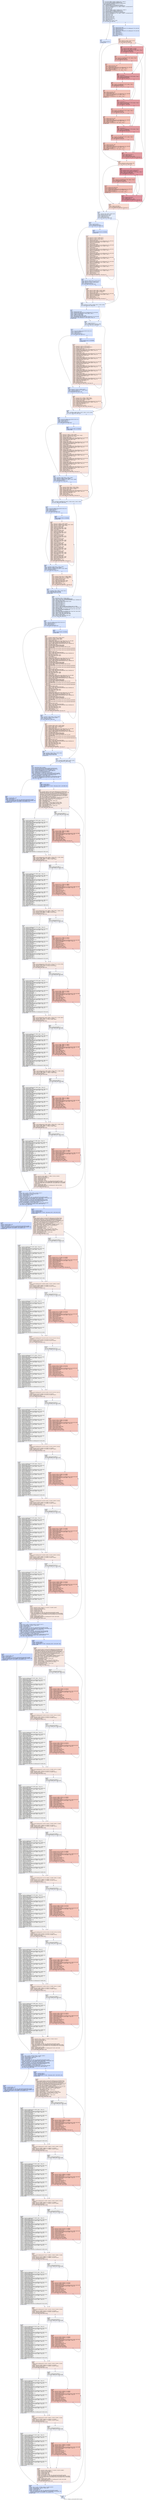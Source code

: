 digraph "CFG for '_Z16glcm_calculationPiS_Pfiii' function" {
	label="CFG for '_Z16glcm_calculationPiS_Pfiii' function";

	Node0x4bc05a0 [shape=record,color="#3d50c3ff", style=filled, fillcolor="#bfd3f670",label="{%6:\l  %7 = tail call i32 @llvm.amdgcn.workitem.id.x(), !range !4\l  %8 = tail call i32 @llvm.amdgcn.workgroup.id.x()\l  %9 = tail call align 4 dereferenceable(64) i8 addrspace(4)*\l... @llvm.amdgcn.dispatch.ptr()\l  %10 = getelementptr i8, i8 addrspace(4)* %9, i64 4\l  %11 = bitcast i8 addrspace(4)* %10 to i16 addrspace(4)*\l  %12 = load i16, i16 addrspace(4)* %11, align 4, !range !5, !invariant.load !6\l  %13 = zext i16 %12 to i32\l  %14 = mul i32 %8, %13\l  %15 = add i32 %14, %7\l  %16 = tail call i32 @llvm.amdgcn.workitem.id.y(), !range !4\l  %17 = tail call i32 @llvm.amdgcn.workgroup.id.y()\l  %18 = getelementptr i8, i8 addrspace(4)* %9, i64 6\l  %19 = bitcast i8 addrspace(4)* %18 to i16 addrspace(4)*\l  %20 = load i16, i16 addrspace(4)* %19, align 2, !range !5, !invariant.load !6\l  %21 = zext i16 %20 to i32\l  %22 = mul i32 %17, %21\l  %23 = add i32 %22, %16\l  %24 = mul nsw i32 %23, %3\l  %25 = add nsw i32 %24, %15\l  %26 = mul nsw i32 %4, %3\l  %27 = icmp uge i32 %25, %26\l  %28 = icmp slt i32 %5, 0\l  %29 = select i1 %27, i1 true, i1 %28\l  br i1 %29, label %30, label %32\l|{<s0>T|<s1>F}}"];
	Node0x4bc05a0:s0 -> Node0x4bc41d0;
	Node0x4bc05a0:s1 -> Node0x4bc4260;
	Node0x4bc41d0 [shape=record,color="#3d50c3ff", style=filled, fillcolor="#a7c5fe70",label="{%30:\l30:                                               \l  %31 = add nsw i32 %5, 1\l  br label %126\l}"];
	Node0x4bc41d0 -> Node0x4bc4460;
	Node0x4bc4260 [shape=record,color="#3d50c3ff", style=filled, fillcolor="#a7c5fe70",label="{%32:\l32:                                               \l  %33 = zext i32 %25 to i64\l  %34 = getelementptr inbounds i32, i32 addrspace(1)* %0, i64 %33\l  %35 = add nuw i32 %25, 1\l  %36 = zext i32 %35 to i64\l  %37 = getelementptr inbounds i32, i32 addrspace(1)* %0, i64 %36\l  %38 = add i32 %5, 1\l  %39 = and i32 %38, 3\l  %40 = icmp ult i32 %5, 3\l  %41 = and i32 %38, -4\l  %42 = icmp eq i32 %39, 0\l  br label %43\l}"];
	Node0x4bc4260 -> Node0x4bc4c00;
	Node0x4bc4c00 [shape=record,color="#3d50c3ff", style=filled, fillcolor="#f7b39670",label="{%43:\l43:                                               \l  %44 = phi i32 [ 0, %32 ], [ %124, %123 ]\l  %45 = mul nsw i32 %44, %38\l  br i1 %40, label %103, label %46\l|{<s0>T|<s1>F}}"];
	Node0x4bc4c00:s0 -> Node0x4bc4ec0;
	Node0x4bc4c00:s1 -> Node0x4bc4f50;
	Node0x4bc4f50 [shape=record,color="#b70d28ff", style=filled, fillcolor="#be242e70",label="{%46:\l46:                                               \l  %47 = phi i32 [ %100, %99 ], [ 0, %43 ]\l  %48 = phi i32 [ %101, %99 ], [ 0, %43 ]\l  %49 = load i32, i32 addrspace(1)* %34, align 4, !tbaa !7\l  %50 = icmp eq i32 %49, %44\l  br i1 %50, label %51, label %60\l|{<s0>T|<s1>F}}"];
	Node0x4bc4f50:s0 -> Node0x4bc5590;
	Node0x4bc4f50:s1 -> Node0x4bc5620;
	Node0x4bc5590 [shape=record,color="#3d50c3ff", style=filled, fillcolor="#d8564670",label="{%51:\l51:                                               \l  %52 = load i32, i32 addrspace(1)* %37, align 4, !tbaa !7\l  %53 = icmp eq i32 %52, %47\l  br i1 %53, label %54, label %60\l|{<s0>T|<s1>F}}"];
	Node0x4bc5590:s0 -> Node0x4bc5e70;
	Node0x4bc5590:s1 -> Node0x4bc5620;
	Node0x4bc5e70 [shape=record,color="#3d50c3ff", style=filled, fillcolor="#e97a5f70",label="{%54:\l54:                                               \l  %55 = add nsw i32 %47, %45\l  %56 = sext i32 %55 to i64\l  %57 = getelementptr inbounds i32, i32 addrspace(1)* %1, i64 %56\l  %58 = load i32, i32 addrspace(1)* %57, align 4, !tbaa !7\l  %59 = add nsw i32 %58, 1\l  store i32 %59, i32 addrspace(1)* %57, align 4, !tbaa !7\l  br label %60\l}"];
	Node0x4bc5e70 -> Node0x4bc5620;
	Node0x4bc5620 [shape=record,color="#b70d28ff", style=filled, fillcolor="#be242e70",label="{%60:\l60:                                               \l  %61 = or i32 %47, 1\l  %62 = load i32, i32 addrspace(1)* %34, align 4, !tbaa !7\l  %63 = icmp eq i32 %62, %44\l  br i1 %63, label %64, label %73\l|{<s0>T|<s1>F}}"];
	Node0x4bc5620:s0 -> Node0x4bc64a0;
	Node0x4bc5620:s1 -> Node0x4bc64f0;
	Node0x4bc64a0 [shape=record,color="#3d50c3ff", style=filled, fillcolor="#d8564670",label="{%64:\l64:                                               \l  %65 = load i32, i32 addrspace(1)* %37, align 4, !tbaa !7\l  %66 = icmp eq i32 %65, %61\l  br i1 %66, label %67, label %73\l|{<s0>T|<s1>F}}"];
	Node0x4bc64a0:s0 -> Node0x4bc4620;
	Node0x4bc64a0:s1 -> Node0x4bc64f0;
	Node0x4bc4620 [shape=record,color="#3d50c3ff", style=filled, fillcolor="#e97a5f70",label="{%67:\l67:                                               \l  %68 = add nsw i32 %61, %45\l  %69 = sext i32 %68 to i64\l  %70 = getelementptr inbounds i32, i32 addrspace(1)* %1, i64 %69\l  %71 = load i32, i32 addrspace(1)* %70, align 4, !tbaa !7\l  %72 = add nsw i32 %71, 1\l  store i32 %72, i32 addrspace(1)* %70, align 4, !tbaa !7\l  br label %73\l}"];
	Node0x4bc4620 -> Node0x4bc64f0;
	Node0x4bc64f0 [shape=record,color="#b70d28ff", style=filled, fillcolor="#be242e70",label="{%73:\l73:                                               \l  %74 = or i32 %47, 2\l  %75 = load i32, i32 addrspace(1)* %34, align 4, !tbaa !7\l  %76 = icmp eq i32 %75, %44\l  br i1 %76, label %77, label %86\l|{<s0>T|<s1>F}}"];
	Node0x4bc64f0:s0 -> Node0x4bc6f60;
	Node0x4bc64f0:s1 -> Node0x4bc6fb0;
	Node0x4bc6f60 [shape=record,color="#3d50c3ff", style=filled, fillcolor="#d8564670",label="{%77:\l77:                                               \l  %78 = load i32, i32 addrspace(1)* %37, align 4, !tbaa !7\l  %79 = icmp eq i32 %78, %74\l  br i1 %79, label %80, label %86\l|{<s0>T|<s1>F}}"];
	Node0x4bc6f60:s0 -> Node0x4bc71b0;
	Node0x4bc6f60:s1 -> Node0x4bc6fb0;
	Node0x4bc71b0 [shape=record,color="#3d50c3ff", style=filled, fillcolor="#e97a5f70",label="{%80:\l80:                                               \l  %81 = add nsw i32 %74, %45\l  %82 = sext i32 %81 to i64\l  %83 = getelementptr inbounds i32, i32 addrspace(1)* %1, i64 %82\l  %84 = load i32, i32 addrspace(1)* %83, align 4, !tbaa !7\l  %85 = add nsw i32 %84, 1\l  store i32 %85, i32 addrspace(1)* %83, align 4, !tbaa !7\l  br label %86\l}"];
	Node0x4bc71b0 -> Node0x4bc6fb0;
	Node0x4bc6fb0 [shape=record,color="#b70d28ff", style=filled, fillcolor="#be242e70",label="{%86:\l86:                                               \l  %87 = or i32 %47, 3\l  %88 = load i32, i32 addrspace(1)* %34, align 4, !tbaa !7\l  %89 = icmp eq i32 %88, %44\l  br i1 %89, label %90, label %99\l|{<s0>T|<s1>F}}"];
	Node0x4bc6fb0:s0 -> Node0x4bc77e0;
	Node0x4bc6fb0:s1 -> Node0x4bc50c0;
	Node0x4bc77e0 [shape=record,color="#3d50c3ff", style=filled, fillcolor="#d8564670",label="{%90:\l90:                                               \l  %91 = load i32, i32 addrspace(1)* %37, align 4, !tbaa !7\l  %92 = icmp eq i32 %91, %87\l  br i1 %92, label %93, label %99\l|{<s0>T|<s1>F}}"];
	Node0x4bc77e0:s0 -> Node0x4bc79e0;
	Node0x4bc77e0:s1 -> Node0x4bc50c0;
	Node0x4bc79e0 [shape=record,color="#3d50c3ff", style=filled, fillcolor="#e97a5f70",label="{%93:\l93:                                               \l  %94 = add nsw i32 %87, %45\l  %95 = sext i32 %94 to i64\l  %96 = getelementptr inbounds i32, i32 addrspace(1)* %1, i64 %95\l  %97 = load i32, i32 addrspace(1)* %96, align 4, !tbaa !7\l  %98 = add nsw i32 %97, 1\l  store i32 %98, i32 addrspace(1)* %96, align 4, !tbaa !7\l  br label %99\l}"];
	Node0x4bc79e0 -> Node0x4bc50c0;
	Node0x4bc50c0 [shape=record,color="#b70d28ff", style=filled, fillcolor="#be242e70",label="{%99:\l99:                                               \l  %100 = add nuw i32 %47, 4\l  %101 = add i32 %48, 4\l  %102 = icmp eq i32 %101, %41\l  br i1 %102, label %103, label %46, !llvm.loop !11\l|{<s0>T|<s1>F}}"];
	Node0x4bc50c0:s0 -> Node0x4bc4ec0;
	Node0x4bc50c0:s1 -> Node0x4bc4f50;
	Node0x4bc4ec0 [shape=record,color="#3d50c3ff", style=filled, fillcolor="#f7b39670",label="{%103:\l103:                                              \l  %104 = phi i32 [ 0, %43 ], [ %100, %99 ]\l  br i1 %42, label %123, label %105\l|{<s0>T|<s1>F}}"];
	Node0x4bc4ec0:s0 -> Node0x4bc4cf0;
	Node0x4bc4ec0:s1 -> Node0x4bc8210;
	Node0x4bc8210 [shape=record,color="#b70d28ff", style=filled, fillcolor="#b70d2870",label="{%105:\l105:                                              \l  %106 = phi i32 [ %120, %119 ], [ %104, %103 ]\l  %107 = phi i32 [ %121, %119 ], [ 0, %103 ]\l  %108 = load i32, i32 addrspace(1)* %34, align 4, !tbaa !7\l  %109 = icmp eq i32 %108, %44\l  br i1 %109, label %110, label %119\l|{<s0>T|<s1>F}}"];
	Node0x4bc8210:s0 -> Node0x4bc85f0;
	Node0x4bc8210:s1 -> Node0x4bc8310;
	Node0x4bc85f0 [shape=record,color="#3d50c3ff", style=filled, fillcolor="#d0473d70",label="{%110:\l110:                                              \l  %111 = load i32, i32 addrspace(1)* %37, align 4, !tbaa !7\l  %112 = icmp eq i32 %111, %106\l  br i1 %112, label %113, label %119\l|{<s0>T|<s1>F}}"];
	Node0x4bc85f0:s0 -> Node0x4bc8830;
	Node0x4bc85f0:s1 -> Node0x4bc8310;
	Node0x4bc8830 [shape=record,color="#3d50c3ff", style=filled, fillcolor="#e36c5570",label="{%113:\l113:                                              \l  %114 = add nsw i32 %106, %45\l  %115 = sext i32 %114 to i64\l  %116 = getelementptr inbounds i32, i32 addrspace(1)* %1, i64 %115\l  %117 = load i32, i32 addrspace(1)* %116, align 4, !tbaa !7\l  %118 = add nsw i32 %117, 1\l  store i32 %118, i32 addrspace(1)* %116, align 4, !tbaa !7\l  br label %119\l}"];
	Node0x4bc8830 -> Node0x4bc8310;
	Node0x4bc8310 [shape=record,color="#b70d28ff", style=filled, fillcolor="#b70d2870",label="{%119:\l119:                                              \l  %120 = add nuw i32 %106, 1\l  %121 = add i32 %107, 1\l  %122 = icmp eq i32 %121, %39\l  br i1 %122, label %123, label %105, !llvm.loop !13\l|{<s0>T|<s1>F}}"];
	Node0x4bc8310:s0 -> Node0x4bc4cf0;
	Node0x4bc8310:s1 -> Node0x4bc8210;
	Node0x4bc4cf0 [shape=record,color="#3d50c3ff", style=filled, fillcolor="#f7b39670",label="{%123:\l123:                                              \l  %124 = add nuw i32 %44, 1\l  %125 = icmp eq i32 %44, %5\l  br i1 %125, label %126, label %43, !llvm.loop !15\l|{<s0>T|<s1>F}}"];
	Node0x4bc4cf0:s0 -> Node0x4bc4460;
	Node0x4bc4cf0:s1 -> Node0x4bc4c00;
	Node0x4bc4460 [shape=record,color="#3d50c3ff", style=filled, fillcolor="#bfd3f670",label="{%126:\l126:                                              \l  %127 = phi i32 [ %31, %30 ], [ %38, %123 ]\l  %128 = mul nsw i32 %127, %127\l  %129 = icmp ult i32 %25, %128\l  %130 = icmp ne i32 %127, 0\l  %131 = and i1 %129, %130\l  br i1 %131, label %132, label %199\l|{<s0>T|<s1>F}}"];
	Node0x4bc4460:s0 -> Node0x4bc67a0;
	Node0x4bc4460:s1 -> Node0x4bc67f0;
	Node0x4bc67a0 [shape=record,color="#3d50c3ff", style=filled, fillcolor="#a7c5fe70",label="{%132:\l132:                                              \l  %133 = and i32 %128, 7\l  %134 = icmp ult i32 %128, 8\l  br i1 %134, label %183, label %135\l|{<s0>T|<s1>F}}"];
	Node0x4bc67a0:s0 -> Node0x4bc9be0;
	Node0x4bc67a0:s1 -> Node0x4bc9c30;
	Node0x4bc9c30 [shape=record,color="#3d50c3ff", style=filled, fillcolor="#8caffe70",label="{%135:\l135:                                              \l  %136 = and i32 %128, 2147483640\l  br label %137\l}"];
	Node0x4bc9c30 -> Node0x4bc9dc0;
	Node0x4bc9dc0 [shape=record,color="#3d50c3ff", style=filled, fillcolor="#f3c7b170",label="{%137:\l137:                                              \l  %138 = phi i32 [ 0, %135 ], [ %180, %137 ]\l  %139 = phi i32 [ 0, %135 ], [ %179, %137 ]\l  %140 = phi i32 [ 0, %135 ], [ %181, %137 ]\l  %141 = zext i32 %138 to i64\l  %142 = getelementptr inbounds i32, i32 addrspace(1)* %1, i64 %141\l  %143 = load i32, i32 addrspace(1)* %142, align 4, !tbaa !7\l  %144 = add nsw i32 %143, %139\l  %145 = or i32 %138, 1\l  %146 = zext i32 %145 to i64\l  %147 = getelementptr inbounds i32, i32 addrspace(1)* %1, i64 %146\l  %148 = load i32, i32 addrspace(1)* %147, align 4, !tbaa !7\l  %149 = add nsw i32 %148, %144\l  %150 = or i32 %138, 2\l  %151 = zext i32 %150 to i64\l  %152 = getelementptr inbounds i32, i32 addrspace(1)* %1, i64 %151\l  %153 = load i32, i32 addrspace(1)* %152, align 4, !tbaa !7\l  %154 = add nsw i32 %153, %149\l  %155 = or i32 %138, 3\l  %156 = zext i32 %155 to i64\l  %157 = getelementptr inbounds i32, i32 addrspace(1)* %1, i64 %156\l  %158 = load i32, i32 addrspace(1)* %157, align 4, !tbaa !7\l  %159 = add nsw i32 %158, %154\l  %160 = or i32 %138, 4\l  %161 = zext i32 %160 to i64\l  %162 = getelementptr inbounds i32, i32 addrspace(1)* %1, i64 %161\l  %163 = load i32, i32 addrspace(1)* %162, align 4, !tbaa !7\l  %164 = add nsw i32 %163, %159\l  %165 = or i32 %138, 5\l  %166 = zext i32 %165 to i64\l  %167 = getelementptr inbounds i32, i32 addrspace(1)* %1, i64 %166\l  %168 = load i32, i32 addrspace(1)* %167, align 4, !tbaa !7\l  %169 = add nsw i32 %168, %164\l  %170 = or i32 %138, 6\l  %171 = zext i32 %170 to i64\l  %172 = getelementptr inbounds i32, i32 addrspace(1)* %1, i64 %171\l  %173 = load i32, i32 addrspace(1)* %172, align 4, !tbaa !7\l  %174 = add nsw i32 %173, %169\l  %175 = or i32 %138, 7\l  %176 = zext i32 %175 to i64\l  %177 = getelementptr inbounds i32, i32 addrspace(1)* %1, i64 %176\l  %178 = load i32, i32 addrspace(1)* %177, align 4, !tbaa !7\l  %179 = add nsw i32 %178, %174\l  %180 = add nuw nsw i32 %138, 8\l  %181 = add i32 %140, 8\l  %182 = icmp eq i32 %181, %136\l  br i1 %182, label %183, label %137, !llvm.loop !16\l|{<s0>T|<s1>F}}"];
	Node0x4bc9dc0:s0 -> Node0x4bc9be0;
	Node0x4bc9dc0:s1 -> Node0x4bc9dc0;
	Node0x4bc9be0 [shape=record,color="#3d50c3ff", style=filled, fillcolor="#a7c5fe70",label="{%183:\l183:                                              \l  %184 = phi i32 [ undef, %132 ], [ %179, %137 ]\l  %185 = phi i32 [ 0, %132 ], [ %180, %137 ]\l  %186 = phi i32 [ 0, %132 ], [ %179, %137 ]\l  %187 = icmp eq i32 %133, 0\l  br i1 %187, label %199, label %188\l|{<s0>T|<s1>F}}"];
	Node0x4bc9be0:s0 -> Node0x4bc67f0;
	Node0x4bc9be0:s1 -> Node0x4bcc000;
	Node0x4bcc000 [shape=record,color="#3d50c3ff", style=filled, fillcolor="#f5c1a970",label="{%188:\l188:                                              \l  %189 = phi i32 [ %196, %188 ], [ %185, %183 ]\l  %190 = phi i32 [ %195, %188 ], [ %186, %183 ]\l  %191 = phi i32 [ %197, %188 ], [ 0, %183 ]\l  %192 = zext i32 %189 to i64\l  %193 = getelementptr inbounds i32, i32 addrspace(1)* %1, i64 %192\l  %194 = load i32, i32 addrspace(1)* %193, align 4, !tbaa !7\l  %195 = add nsw i32 %194, %190\l  %196 = add nuw nsw i32 %189, 1\l  %197 = add i32 %191, 1\l  %198 = icmp eq i32 %197, %133\l  br i1 %198, label %199, label %188, !llvm.loop !17\l|{<s0>T|<s1>F}}"];
	Node0x4bcc000:s0 -> Node0x4bc67f0;
	Node0x4bcc000:s1 -> Node0x4bcc000;
	Node0x4bc67f0 [shape=record,color="#3d50c3ff", style=filled, fillcolor="#bfd3f670",label="{%199:\l199:                                              \l  %200 = phi i32 [ 0, %126 ], [ %184, %183 ], [ %195, %188 ]\l  br i1 %129, label %201, label %209\l|{<s0>T|<s1>F}}"];
	Node0x4bc67f0:s0 -> Node0x4bcc950;
	Node0x4bc67f0:s1 -> Node0x4bcc9a0;
	Node0x4bcc950 [shape=record,color="#3d50c3ff", style=filled, fillcolor="#a7c5fe70",label="{%201:\l201:                                              \l  %202 = zext i32 %25 to i64\l  %203 = getelementptr inbounds i32, i32 addrspace(1)* %1, i64 %202\l  %204 = load i32, i32 addrspace(1)* %203, align 4, !tbaa !7\l  %205 = sitofp i32 %204 to float\l  %206 = sitofp i32 %200 to float\l  %207 = fdiv contract float %205, %206\l  %208 = getelementptr inbounds float, float addrspace(1)* %2, i64 %202\l  store float %207, float addrspace(1)* %208, align 4, !tbaa !18\l  br label %209\l}"];
	Node0x4bcc950 -> Node0x4bcc9a0;
	Node0x4bcc9a0 [shape=record,color="#3d50c3ff", style=filled, fillcolor="#bfd3f670",label="{%209:\l209:                                              \l  %210 = icmp slt i32 %15, 1\l  %211 = select i1 %210, i1 %130, i1 false\l  br i1 %211, label %212, label %280\l|{<s0>T|<s1>F}}"];
	Node0x4bcc9a0:s0 -> Node0x4bcd1b0;
	Node0x4bcc9a0:s1 -> Node0x4bcd200;
	Node0x4bcd1b0 [shape=record,color="#3d50c3ff", style=filled, fillcolor="#a7c5fe70",label="{%212:\l212:                                              \l  %213 = tail call i32 @llvm.umax.i32(i32 %128, i32 1)\l  %214 = add nsw i32 %213, -1\l  %215 = and i32 %213, 7\l  %216 = icmp ult i32 %214, 7\l  br i1 %216, label %265, label %217\l|{<s0>T|<s1>F}}"];
	Node0x4bcd1b0:s0 -> Node0x4bcd6b0;
	Node0x4bcd1b0:s1 -> Node0x4bcd740;
	Node0x4bcd740 [shape=record,color="#3d50c3ff", style=filled, fillcolor="#8caffe70",label="{%217:\l217:                                              \l  %218 = and i32 %213, 2147483640\l  br label %219\l}"];
	Node0x4bcd740 -> Node0x4bcd910;
	Node0x4bcd910 [shape=record,color="#3d50c3ff", style=filled, fillcolor="#f3c7b170",label="{%219:\l219:                                              \l  %220 = phi i32 [ 0, %217 ], [ %262, %219 ]\l  %221 = phi float [ undef, %217 ], [ %261, %219 ]\l  %222 = phi i32 [ 0, %217 ], [ %263, %219 ]\l  %223 = zext i32 %220 to i64\l  %224 = getelementptr inbounds float, float addrspace(1)* %2, i64 %223\l  %225 = load float, float addrspace(1)* %224, align 4, !tbaa !18\l  %226 = fadd contract float %221, %225\l  %227 = or i32 %220, 1\l  %228 = zext i32 %227 to i64\l  %229 = getelementptr inbounds float, float addrspace(1)* %2, i64 %228\l  %230 = load float, float addrspace(1)* %229, align 4, !tbaa !18\l  %231 = fadd contract float %226, %230\l  %232 = or i32 %220, 2\l  %233 = zext i32 %232 to i64\l  %234 = getelementptr inbounds float, float addrspace(1)* %2, i64 %233\l  %235 = load float, float addrspace(1)* %234, align 4, !tbaa !18\l  %236 = fadd contract float %231, %235\l  %237 = or i32 %220, 3\l  %238 = zext i32 %237 to i64\l  %239 = getelementptr inbounds float, float addrspace(1)* %2, i64 %238\l  %240 = load float, float addrspace(1)* %239, align 4, !tbaa !18\l  %241 = fadd contract float %236, %240\l  %242 = or i32 %220, 4\l  %243 = zext i32 %242 to i64\l  %244 = getelementptr inbounds float, float addrspace(1)* %2, i64 %243\l  %245 = load float, float addrspace(1)* %244, align 4, !tbaa !18\l  %246 = fadd contract float %241, %245\l  %247 = or i32 %220, 5\l  %248 = zext i32 %247 to i64\l  %249 = getelementptr inbounds float, float addrspace(1)* %2, i64 %248\l  %250 = load float, float addrspace(1)* %249, align 4, !tbaa !18\l  %251 = fadd contract float %246, %250\l  %252 = or i32 %220, 6\l  %253 = zext i32 %252 to i64\l  %254 = getelementptr inbounds float, float addrspace(1)* %2, i64 %253\l  %255 = load float, float addrspace(1)* %254, align 4, !tbaa !18\l  %256 = fadd contract float %251, %255\l  %257 = or i32 %220, 7\l  %258 = zext i32 %257 to i64\l  %259 = getelementptr inbounds float, float addrspace(1)* %2, i64 %258\l  %260 = load float, float addrspace(1)* %259, align 4, !tbaa !18\l  %261 = fadd contract float %256, %260\l  %262 = add nuw nsw i32 %220, 8\l  %263 = add i32 %222, 8\l  %264 = icmp eq i32 %263, %218\l  br i1 %264, label %265, label %219, !llvm.loop !20\l|{<s0>T|<s1>F}}"];
	Node0x4bcd910:s0 -> Node0x4bcd6b0;
	Node0x4bcd910:s1 -> Node0x4bcd910;
	Node0x4bcd6b0 [shape=record,color="#3d50c3ff", style=filled, fillcolor="#a7c5fe70",label="{%265:\l265:                                              \l  %266 = phi i32 [ 0, %212 ], [ %262, %219 ]\l  %267 = phi float [ undef, %212 ], [ %261, %219 ]\l  %268 = icmp eq i32 %215, 0\l  br i1 %268, label %280, label %269\l|{<s0>T|<s1>F}}"];
	Node0x4bcd6b0:s0 -> Node0x4bcd200;
	Node0x4bcd6b0:s1 -> Node0x4bc9ab0;
	Node0x4bc9ab0 [shape=record,color="#3d50c3ff", style=filled, fillcolor="#f5c1a970",label="{%269:\l269:                                              \l  %270 = phi i32 [ %277, %269 ], [ %266, %265 ]\l  %271 = phi float [ %276, %269 ], [ %267, %265 ]\l  %272 = phi i32 [ %278, %269 ], [ 0, %265 ]\l  %273 = zext i32 %270 to i64\l  %274 = getelementptr inbounds float, float addrspace(1)* %2, i64 %273\l  %275 = load float, float addrspace(1)* %274, align 4, !tbaa !18\l  %276 = fadd contract float %271, %275\l  %277 = add nuw nsw i32 %270, 1\l  %278 = add i32 %272, 1\l  %279 = icmp eq i32 %278, %215\l  br i1 %279, label %280, label %269, !llvm.loop !21\l|{<s0>T|<s1>F}}"];
	Node0x4bc9ab0:s0 -> Node0x4bcd200;
	Node0x4bc9ab0:s1 -> Node0x4bc9ab0;
	Node0x4bcd200 [shape=record,color="#3d50c3ff", style=filled, fillcolor="#bfd3f670",label="{%280:\l280:                                              \l  %281 = phi float [ undef, %209 ], [ %267, %265 ], [ %276, %269 ]\l  br i1 %211, label %282, label %351\l|{<s0>T|<s1>F}}"];
	Node0x4bcd200:s0 -> Node0x4bc11a0;
	Node0x4bcd200:s1 -> Node0x4bc11f0;
	Node0x4bc11a0 [shape=record,color="#3d50c3ff", style=filled, fillcolor="#a7c5fe70",label="{%282:\l282:                                              \l  %283 = tail call i32 @llvm.umax.i32(i32 %128, i32 1)\l  %284 = add nsw i32 %283, -1\l  %285 = and i32 %283, 7\l  %286 = icmp ult i32 %284, 7\l  br i1 %286, label %335, label %287\l|{<s0>T|<s1>F}}"];
	Node0x4bc11a0:s0 -> Node0x4bd1c40;
	Node0x4bc11a0:s1 -> Node0x4bd1cd0;
	Node0x4bd1cd0 [shape=record,color="#3d50c3ff", style=filled, fillcolor="#8caffe70",label="{%287:\l287:                                              \l  %288 = and i32 %283, 2147483640\l  br label %289\l}"];
	Node0x4bd1cd0 -> Node0x4bd1ea0;
	Node0x4bd1ea0 [shape=record,color="#3d50c3ff", style=filled, fillcolor="#f3c7b170",label="{%289:\l289:                                              \l  %290 = phi i32 [ 0, %287 ], [ %332, %289 ]\l  %291 = phi float [ 0.000000e+00, %287 ], [ %331, %289 ]\l  %292 = phi i32 [ 0, %287 ], [ %333, %289 ]\l  %293 = zext i32 %290 to i64\l  %294 = getelementptr inbounds float, float addrspace(1)* %2, i64 %293\l  %295 = load float, float addrspace(1)* %294, align 4, !tbaa !18\l  %296 = fadd contract float %291, %295\l  %297 = or i32 %290, 1\l  %298 = zext i32 %297 to i64\l  %299 = getelementptr inbounds float, float addrspace(1)* %2, i64 %298\l  %300 = load float, float addrspace(1)* %299, align 4, !tbaa !18\l  %301 = fadd contract float %296, %300\l  %302 = or i32 %290, 2\l  %303 = zext i32 %302 to i64\l  %304 = getelementptr inbounds float, float addrspace(1)* %2, i64 %303\l  %305 = load float, float addrspace(1)* %304, align 4, !tbaa !18\l  %306 = fadd contract float %301, %305\l  %307 = or i32 %290, 3\l  %308 = zext i32 %307 to i64\l  %309 = getelementptr inbounds float, float addrspace(1)* %2, i64 %308\l  %310 = load float, float addrspace(1)* %309, align 4, !tbaa !18\l  %311 = fadd contract float %306, %310\l  %312 = or i32 %290, 4\l  %313 = zext i32 %312 to i64\l  %314 = getelementptr inbounds float, float addrspace(1)* %2, i64 %313\l  %315 = load float, float addrspace(1)* %314, align 4, !tbaa !18\l  %316 = fadd contract float %311, %315\l  %317 = or i32 %290, 5\l  %318 = zext i32 %317 to i64\l  %319 = getelementptr inbounds float, float addrspace(1)* %2, i64 %318\l  %320 = load float, float addrspace(1)* %319, align 4, !tbaa !18\l  %321 = fadd contract float %316, %320\l  %322 = or i32 %290, 6\l  %323 = zext i32 %322 to i64\l  %324 = getelementptr inbounds float, float addrspace(1)* %2, i64 %323\l  %325 = load float, float addrspace(1)* %324, align 4, !tbaa !18\l  %326 = fadd contract float %321, %325\l  %327 = or i32 %290, 7\l  %328 = zext i32 %327 to i64\l  %329 = getelementptr inbounds float, float addrspace(1)* %2, i64 %328\l  %330 = load float, float addrspace(1)* %329, align 4, !tbaa !18\l  %331 = fadd contract float %326, %330\l  %332 = add nuw nsw i32 %290, 8\l  %333 = add i32 %292, 8\l  %334 = icmp eq i32 %333, %288\l  br i1 %334, label %335, label %289, !llvm.loop !22\l|{<s0>T|<s1>F}}"];
	Node0x4bd1ea0:s0 -> Node0x4bd1c40;
	Node0x4bd1ea0:s1 -> Node0x4bd1ea0;
	Node0x4bd1c40 [shape=record,color="#3d50c3ff", style=filled, fillcolor="#a7c5fe70",label="{%335:\l335:                                              \l  %336 = phi float [ undef, %282 ], [ %331, %289 ]\l  %337 = phi i32 [ 0, %282 ], [ %332, %289 ]\l  %338 = phi float [ 0.000000e+00, %282 ], [ %331, %289 ]\l  %339 = icmp eq i32 %285, 0\l  br i1 %339, label %351, label %340\l|{<s0>T|<s1>F}}"];
	Node0x4bd1c40:s0 -> Node0x4bc11f0;
	Node0x4bd1c40:s1 -> Node0x4bd4630;
	Node0x4bd4630 [shape=record,color="#3d50c3ff", style=filled, fillcolor="#f5c1a970",label="{%340:\l340:                                              \l  %341 = phi i32 [ %348, %340 ], [ %337, %335 ]\l  %342 = phi float [ %347, %340 ], [ %338, %335 ]\l  %343 = phi i32 [ %349, %340 ], [ 0, %335 ]\l  %344 = zext i32 %341 to i64\l  %345 = getelementptr inbounds float, float addrspace(1)* %2, i64 %344\l  %346 = load float, float addrspace(1)* %345, align 4, !tbaa !18\l  %347 = fadd contract float %342, %346\l  %348 = add nuw nsw i32 %341, 1\l  %349 = add i32 %343, 1\l  %350 = icmp eq i32 %349, %285\l  br i1 %350, label %351, label %340, !llvm.loop !23\l|{<s0>T|<s1>F}}"];
	Node0x4bd4630:s0 -> Node0x4bc11f0;
	Node0x4bd4630:s1 -> Node0x4bd4630;
	Node0x4bc11f0 [shape=record,color="#3d50c3ff", style=filled, fillcolor="#bfd3f670",label="{%351:\l351:                                              \l  %352 = phi float [ 0.000000e+00, %280 ], [ %336, %335 ], [ %347, %340 ]\l  br i1 %211, label %353, label %426\l|{<s0>T|<s1>F}}"];
	Node0x4bc11f0:s0 -> Node0x4bd4f80;
	Node0x4bc11f0:s1 -> Node0x4bd4fd0;
	Node0x4bd4f80 [shape=record,color="#3d50c3ff", style=filled, fillcolor="#a7c5fe70",label="{%353:\l353:                                              \l  %354 = tail call i32 @llvm.umax.i32(i32 %128, i32 1)\l  %355 = add nsw i32 %354, -1\l  %356 = and i32 %354, 7\l  %357 = icmp ult i32 %355, 7\l  br i1 %357, label %406, label %358\l|{<s0>T|<s1>F}}"];
	Node0x4bd4f80:s0 -> Node0x4bd53d0;
	Node0x4bd4f80:s1 -> Node0x4bd5420;
	Node0x4bd5420 [shape=record,color="#3d50c3ff", style=filled, fillcolor="#8caffe70",label="{%358:\l358:                                              \l  %359 = and i32 %354, 2147483640\l  br label %360\l}"];
	Node0x4bd5420 -> Node0x4bd55f0;
	Node0x4bd55f0 [shape=record,color="#3d50c3ff", style=filled, fillcolor="#f3c7b170",label="{%360:\l360:                                              \l  %361 = phi i32 [ 0, %358 ], [ %403, %360 ]\l  %362 = phi float [ 0.000000e+00, %358 ], [ %402, %360 ]\l  %363 = phi i32 [ 0, %358 ], [ %404, %360 ]\l  %364 = mul nsw i32 %361, %361\l  %365 = sitofp i32 %364 to float\l  %366 = fmul contract float %281, %365\l  %367 = fadd contract float %362, %366\l  %368 = or i32 %361, 1\l  %369 = mul nsw i32 %368, %368\l  %370 = sitofp i32 %369 to float\l  %371 = fmul contract float %281, %370\l  %372 = fadd contract float %367, %371\l  %373 = or i32 %361, 2\l  %374 = mul nsw i32 %373, %373\l  %375 = sitofp i32 %374 to float\l  %376 = fmul contract float %281, %375\l  %377 = fadd contract float %372, %376\l  %378 = or i32 %361, 3\l  %379 = mul nsw i32 %378, %378\l  %380 = sitofp i32 %379 to float\l  %381 = fmul contract float %281, %380\l  %382 = fadd contract float %377, %381\l  %383 = or i32 %361, 4\l  %384 = mul nsw i32 %383, %383\l  %385 = sitofp i32 %384 to float\l  %386 = fmul contract float %281, %385\l  %387 = fadd contract float %382, %386\l  %388 = or i32 %361, 5\l  %389 = mul nsw i32 %388, %388\l  %390 = sitofp i32 %389 to float\l  %391 = fmul contract float %281, %390\l  %392 = fadd contract float %387, %391\l  %393 = or i32 %361, 6\l  %394 = mul nsw i32 %393, %393\l  %395 = sitofp i32 %394 to float\l  %396 = fmul contract float %281, %395\l  %397 = fadd contract float %392, %396\l  %398 = or i32 %361, 7\l  %399 = mul nsw i32 %398, %398\l  %400 = sitofp i32 %399 to float\l  %401 = fmul contract float %281, %400\l  %402 = fadd contract float %397, %401\l  %403 = add nuw nsw i32 %361, 8\l  %404 = add i32 %363, 8\l  %405 = icmp eq i32 %404, %359\l  br i1 %405, label %406, label %360, !llvm.loop !24\l|{<s0>T|<s1>F}}"];
	Node0x4bd55f0:s0 -> Node0x4bd53d0;
	Node0x4bd55f0:s1 -> Node0x4bd55f0;
	Node0x4bd53d0 [shape=record,color="#3d50c3ff", style=filled, fillcolor="#a7c5fe70",label="{%406:\l406:                                              \l  %407 = phi float [ undef, %353 ], [ %402, %360 ]\l  %408 = phi i32 [ 0, %353 ], [ %403, %360 ]\l  %409 = phi float [ 0.000000e+00, %353 ], [ %402, %360 ]\l  %410 = icmp eq i32 %356, 0\l  br i1 %410, label %422, label %411\l|{<s0>T|<s1>F}}"];
	Node0x4bd53d0:s0 -> Node0x4bd73b0;
	Node0x4bd53d0:s1 -> Node0x4bd7400;
	Node0x4bd7400 [shape=record,color="#3d50c3ff", style=filled, fillcolor="#f5c1a970",label="{%411:\l411:                                              \l  %412 = phi i32 [ %419, %411 ], [ %408, %406 ]\l  %413 = phi float [ %418, %411 ], [ %409, %406 ]\l  %414 = phi i32 [ %420, %411 ], [ 0, %406 ]\l  %415 = mul nsw i32 %412, %412\l  %416 = sitofp i32 %415 to float\l  %417 = fmul contract float %281, %416\l  %418 = fadd contract float %413, %417\l  %419 = add nuw nsw i32 %412, 1\l  %420 = add i32 %414, 1\l  %421 = icmp eq i32 %420, %356\l  br i1 %421, label %422, label %411, !llvm.loop !25\l|{<s0>T|<s1>F}}"];
	Node0x4bd7400:s0 -> Node0x4bd73b0;
	Node0x4bd7400:s1 -> Node0x4bd7400;
	Node0x4bd73b0 [shape=record,color="#3d50c3ff", style=filled, fillcolor="#a7c5fe70",label="{%422:\l422:                                              \l  %423 = phi float [ %407, %406 ], [ %418, %411 ]\l  %424 = fpext float %423 to double\l  %425 = bitcast double %424 to i64\l  br label %426\l}"];
	Node0x4bd73b0 -> Node0x4bd4fd0;
	Node0x4bd4fd0 [shape=record,color="#3d50c3ff", style=filled, fillcolor="#bfd3f670",label="{%426:\l426:                                              \l  %427 = phi i64 [ 0, %351 ], [ %425, %422 ]\l  %428 = fcmp olt float %352, 0x39F0000000000000\l  %429 = select i1 %428, float 0x41F0000000000000, float 1.000000e+00\l  %430 = fmul float %352, %429\l  %431 = tail call float @llvm.sqrt.f32(float %430)\l  %432 = bitcast float %431 to i32\l  %433 = add nsw i32 %432, -1\l  %434 = bitcast i32 %433 to float\l  %435 = add nsw i32 %432, 1\l  %436 = bitcast i32 %435 to float\l  %437 = tail call i1 @llvm.amdgcn.class.f32(float %430, i32 608)\l  %438 = select i1 %428, float 0x3EF0000000000000, float 1.000000e+00\l  %439 = fneg float %436\l  %440 = tail call float @llvm.fma.f32(float %439, float %431, float %430)\l  %441 = fcmp ogt float %440, 0.000000e+00\l  %442 = fneg float %434\l  %443 = tail call float @llvm.fma.f32(float %442, float %431, float %430)\l  %444 = fcmp ole float %443, 0.000000e+00\l  %445 = select i1 %444, float %434, float %431\l  %446 = select i1 %441, float %436, float %445\l  %447 = fmul float %438, %446\l  %448 = select i1 %437, float %430, float %447\l  br i1 %211, label %449, label %571\l|{<s0>T|<s1>F}}"];
	Node0x4bd4fd0:s0 -> Node0x4bd9140;
	Node0x4bd4fd0:s1 -> Node0x4bd91d0;
	Node0x4bd9140 [shape=record,color="#3d50c3ff", style=filled, fillcolor="#a7c5fe70",label="{%449:\l449:                                              \l  %450 = tail call i32 @llvm.umax.i32(i32 %128, i32 1)\l  %451 = add nsw i32 %450, -1\l  %452 = and i32 %450, 3\l  %453 = icmp ult i32 %451, 3\l  br i1 %453, label %538, label %454\l|{<s0>T|<s1>F}}"];
	Node0x4bd9140:s0 -> Node0x4bd95d0;
	Node0x4bd9140:s1 -> Node0x4bd9660;
	Node0x4bd9660 [shape=record,color="#3d50c3ff", style=filled, fillcolor="#8caffe70",label="{%454:\l454:                                              \l  %455 = and i32 %450, 2147483644\l  br label %456\l}"];
	Node0x4bd9660 -> Node0x4bd9830;
	Node0x4bd9830 [shape=record,color="#3d50c3ff", style=filled, fillcolor="#f3c7b170",label="{%456:\l456:                                              \l  %457 = phi float [ undef, %454 ], [ %534, %456 ]\l  %458 = phi i32 [ 0, %454 ], [ %535, %456 ]\l  %459 = phi i32 [ 0, %454 ], [ %536, %456 ]\l  %460 = zext i32 %458 to i64\l  %461 = getelementptr inbounds float, float addrspace(1)* %2, i64 %460\l  %462 = load float, float addrspace(1)* %461, align 4, !tbaa !18\l  %463 = tail call i1 @llvm.amdgcn.class.f32(float %462, i32 144)\l  %464 = select i1 %463, float 0x41F0000000000000, float 1.000000e+00\l  %465 = fmul float %462, %464\l  %466 = tail call float @llvm.log2.f32(float %465)\l  %467 = fmul float %466, 0x3FD3441340000000\l  %468 = tail call i1 @llvm.amdgcn.class.f32(float %466, i32 519)\l  %469 = fneg float %467\l  %470 = tail call float @llvm.fma.f32(float %466, float 0x3FD3441340000000,\l... float %469)\l  %471 = tail call float @llvm.fma.f32(float %466, float 0x3E509F79E0000000,\l... float %470)\l  %472 = fadd float %467, %471\l  %473 = select i1 %468, float %466, float %472\l  %474 = select i1 %463, float 0x4023441360000000, float 0.000000e+00\l  %475 = fsub float %473, %474\l  %476 = fmul contract float %462, %475\l  %477 = fadd contract float %457, %476\l  %478 = or i32 %458, 1\l  %479 = zext i32 %478 to i64\l  %480 = getelementptr inbounds float, float addrspace(1)* %2, i64 %479\l  %481 = load float, float addrspace(1)* %480, align 4, !tbaa !18\l  %482 = tail call i1 @llvm.amdgcn.class.f32(float %481, i32 144)\l  %483 = select i1 %482, float 0x41F0000000000000, float 1.000000e+00\l  %484 = fmul float %481, %483\l  %485 = tail call float @llvm.log2.f32(float %484)\l  %486 = fmul float %485, 0x3FD3441340000000\l  %487 = tail call i1 @llvm.amdgcn.class.f32(float %485, i32 519)\l  %488 = fneg float %486\l  %489 = tail call float @llvm.fma.f32(float %485, float 0x3FD3441340000000,\l... float %488)\l  %490 = tail call float @llvm.fma.f32(float %485, float 0x3E509F79E0000000,\l... float %489)\l  %491 = fadd float %486, %490\l  %492 = select i1 %487, float %485, float %491\l  %493 = select i1 %482, float 0x4023441360000000, float 0.000000e+00\l  %494 = fsub float %492, %493\l  %495 = fmul contract float %481, %494\l  %496 = fadd contract float %477, %495\l  %497 = or i32 %458, 2\l  %498 = zext i32 %497 to i64\l  %499 = getelementptr inbounds float, float addrspace(1)* %2, i64 %498\l  %500 = load float, float addrspace(1)* %499, align 4, !tbaa !18\l  %501 = tail call i1 @llvm.amdgcn.class.f32(float %500, i32 144)\l  %502 = select i1 %501, float 0x41F0000000000000, float 1.000000e+00\l  %503 = fmul float %500, %502\l  %504 = tail call float @llvm.log2.f32(float %503)\l  %505 = fmul float %504, 0x3FD3441340000000\l  %506 = tail call i1 @llvm.amdgcn.class.f32(float %504, i32 519)\l  %507 = fneg float %505\l  %508 = tail call float @llvm.fma.f32(float %504, float 0x3FD3441340000000,\l... float %507)\l  %509 = tail call float @llvm.fma.f32(float %504, float 0x3E509F79E0000000,\l... float %508)\l  %510 = fadd float %505, %509\l  %511 = select i1 %506, float %504, float %510\l  %512 = select i1 %501, float 0x4023441360000000, float 0.000000e+00\l  %513 = fsub float %511, %512\l  %514 = fmul contract float %500, %513\l  %515 = fadd contract float %496, %514\l  %516 = or i32 %458, 3\l  %517 = zext i32 %516 to i64\l  %518 = getelementptr inbounds float, float addrspace(1)* %2, i64 %517\l  %519 = load float, float addrspace(1)* %518, align 4, !tbaa !18\l  %520 = tail call i1 @llvm.amdgcn.class.f32(float %519, i32 144)\l  %521 = select i1 %520, float 0x41F0000000000000, float 1.000000e+00\l  %522 = fmul float %519, %521\l  %523 = tail call float @llvm.log2.f32(float %522)\l  %524 = fmul float %523, 0x3FD3441340000000\l  %525 = tail call i1 @llvm.amdgcn.class.f32(float %523, i32 519)\l  %526 = fneg float %524\l  %527 = tail call float @llvm.fma.f32(float %523, float 0x3FD3441340000000,\l... float %526)\l  %528 = tail call float @llvm.fma.f32(float %523, float 0x3E509F79E0000000,\l... float %527)\l  %529 = fadd float %524, %528\l  %530 = select i1 %525, float %523, float %529\l  %531 = select i1 %520, float 0x4023441360000000, float 0.000000e+00\l  %532 = fsub float %530, %531\l  %533 = fmul contract float %519, %532\l  %534 = fadd contract float %515, %533\l  %535 = add nuw nsw i32 %458, 4\l  %536 = add i32 %459, 4\l  %537 = icmp eq i32 %536, %455\l  br i1 %537, label %538, label %456, !llvm.loop !26\l|{<s0>T|<s1>F}}"];
	Node0x4bd9830:s0 -> Node0x4bd95d0;
	Node0x4bd9830:s1 -> Node0x4bd9830;
	Node0x4bd95d0 [shape=record,color="#3d50c3ff", style=filled, fillcolor="#a7c5fe70",label="{%538:\l538:                                              \l  %539 = phi float [ undef, %449 ], [ %534, %456 ]\l  %540 = phi i32 [ 0, %449 ], [ %535, %456 ]\l  %541 = icmp eq i32 %452, 0\l  br i1 %541, label %567, label %542\l|{<s0>T|<s1>F}}"];
	Node0x4bd95d0:s0 -> Node0x4bde8a0;
	Node0x4bd95d0:s1 -> Node0x4bde8f0;
	Node0x4bde8f0 [shape=record,color="#3d50c3ff", style=filled, fillcolor="#f5c1a970",label="{%542:\l542:                                              \l  %543 = phi float [ %563, %542 ], [ %539, %538 ]\l  %544 = phi i32 [ %564, %542 ], [ %540, %538 ]\l  %545 = phi i32 [ %565, %542 ], [ 0, %538 ]\l  %546 = zext i32 %544 to i64\l  %547 = getelementptr inbounds float, float addrspace(1)* %2, i64 %546\l  %548 = load float, float addrspace(1)* %547, align 4, !tbaa !18\l  %549 = tail call i1 @llvm.amdgcn.class.f32(float %548, i32 144)\l  %550 = select i1 %549, float 0x41F0000000000000, float 1.000000e+00\l  %551 = fmul float %548, %550\l  %552 = tail call float @llvm.log2.f32(float %551)\l  %553 = fmul float %552, 0x3FD3441340000000\l  %554 = tail call i1 @llvm.amdgcn.class.f32(float %552, i32 519)\l  %555 = fneg float %553\l  %556 = tail call float @llvm.fma.f32(float %552, float 0x3FD3441340000000,\l... float %555)\l  %557 = tail call float @llvm.fma.f32(float %552, float 0x3E509F79E0000000,\l... float %556)\l  %558 = fadd float %553, %557\l  %559 = select i1 %554, float %552, float %558\l  %560 = select i1 %549, float 0x4023441360000000, float 0.000000e+00\l  %561 = fsub float %559, %560\l  %562 = fmul contract float %548, %561\l  %563 = fadd contract float %543, %562\l  %564 = add nuw nsw i32 %544, 1\l  %565 = add i32 %545, 1\l  %566 = icmp eq i32 %565, %452\l  br i1 %566, label %567, label %542, !llvm.loop !27\l|{<s0>T|<s1>F}}"];
	Node0x4bde8f0:s0 -> Node0x4bde8a0;
	Node0x4bde8f0:s1 -> Node0x4bde8f0;
	Node0x4bde8a0 [shape=record,color="#3d50c3ff", style=filled, fillcolor="#a7c5fe70",label="{%567:\l567:                                              \l  %568 = phi float [ %539, %538 ], [ %563, %542 ]\l  %569 = fpext float %568 to double\l  %570 = bitcast double %569 to i64\l  br label %571\l}"];
	Node0x4bde8a0 -> Node0x4bd91d0;
	Node0x4bd91d0 [shape=record,color="#3d50c3ff", style=filled, fillcolor="#bfd3f670",label="{%571:\l571:                                              \l  %572 = phi i64 [ undef, %426 ], [ %570, %567 ]\l  br i1 %210, label %573, label %2396\l|{<s0>T|<s1>F}}"];
	Node0x4bd91d0:s0 -> Node0x4bdff20;
	Node0x4bd91d0:s1 -> Node0x4bdff70;
	Node0x4bdff20 [shape=record,color="#3d50c3ff", style=filled, fillcolor="#9ebeff70",label="{%573:\l573:                                              \l  %574 = fpext float %352 to double\l  %575 = tail call i8 addrspace(4)* @llvm.amdgcn.implicitarg.ptr()\l  %576 = getelementptr inbounds i8, i8 addrspace(4)* %575, i64 24\l  %577 = bitcast i8 addrspace(4)* %576 to i64 addrspace(4)*\l  %578 = load i64, i64 addrspace(4)* %577, align 8, !tbaa !28\l  %579 = inttoptr i64 %578 to i8 addrspace(1)*\l  %580 = addrspacecast i8 addrspace(1)* %579 to i8*\l  %581 = tail call fastcc \<2 x i64\> @__ockl_hostcall_internal(i8* noundef\l... %580, i64 noundef 33, i64 noundef 0, i64 noundef 0, i64 noundef 0, i64\l... noundef 0, i64 noundef 0, i64 noundef 0, i64 noundef 0) #10\l  %582 = extractelement \<2 x i64\> %581, i64 0\l  br i1 icmp eq (i8* addrspacecast (i8 addrspace(4)* getelementptr inbounds\l... ([12 x i8], [12 x i8] addrspace(4)* @.str, i64 0, i64 0) to i8*), i8* null),\l... label %583, label %587\l|{<s0>T|<s1>F}}"];
	Node0x4bdff20:s0 -> Node0x4be0dd0;
	Node0x4bdff20:s1 -> Node0x4be17c0;
	Node0x4be0dd0 [shape=record,color="#3d50c3ff", style=filled, fillcolor="#85a8fc70",label="{%583:\l583:                                              \l  %584 = and i64 %582, -225\l  %585 = or i64 %584, 32\l  %586 = tail call fastcc \<2 x i64\> @__ockl_hostcall_internal(i8* noundef\l... %580, i64 noundef %585, i64 noundef 0, i64 noundef 0, i64 noundef 0, i64\l... noundef 0, i64 noundef 0, i64 noundef 0, i64 noundef 0) #10\l  br label %1028\l}"];
	Node0x4be0dd0 -> Node0x4be1aa0;
	Node0x4be17c0 [shape=record,color="#3d50c3ff", style=filled, fillcolor="#85a8fc70",label="{%587:\l587:                                              \l  %588 = and i64 %582, 2\l  %589 = and i64 %582, -3\l  %590 = insertelement \<2 x i64\> \<i64 poison, i64 0\>, i64 %589, i64 0\l  br label %591\l}"];
	Node0x4be17c0 -> Node0x4be2640;
	Node0x4be2640 [shape=record,color="#3d50c3ff", style=filled, fillcolor="#efcebd70",label="{%591:\l591:                                              \l  %592 = phi i64 [ select (i1 icmp eq (i8* addrspacecast (i8 addrspace(4)*\l... getelementptr inbounds ([12 x i8], [12 x i8] addrspace(4)* @.str, i64 0, i64\l... 0) to i8*), i8* null), i64 0, i64 add (i64 ptrtoint (i8* addrspacecast (i8\l... addrspace(4)* getelementptr inbounds ([12 x i8], [12 x i8] addrspace(4)*\l... @.str, i64 0, i64 11) to i8*) to i64), i64 add (i64 sub (i64 0, i64 ptrtoint\l... ([12 x i8]* addrspacecast ([12 x i8] addrspace(4)* @.str to [12 x i8]*) to\l... i64)), i64 1))), %587 ], [ %1025, %1017 ]\l  %593 = phi i8 addrspace(4)* [ getelementptr inbounds ([12 x i8], [12 x i8]\l... addrspace(4)* @.str, i64 0, i64 0), %587 ], [ %1026, %1017 ]\l  %594 = phi \<2 x i64\> [ %590, %587 ], [ %1024, %1017 ]\l  %595 = icmp ugt i64 %592, 56\l  %596 = extractelement \<2 x i64\> %594, i64 0\l  %597 = or i64 %596, %588\l  %598 = insertelement \<2 x i64\> poison, i64 %597, i64 0\l  %599 = select i1 %595, \<2 x i64\> %594, \<2 x i64\> %598\l  %600 = tail call i64 @llvm.umin.i64(i64 %592, i64 56)\l  %601 = trunc i64 %600 to i32\l  %602 = extractelement \<2 x i64\> %599, i64 0\l  %603 = icmp ugt i32 %601, 7\l  br i1 %603, label %606, label %604\l|{<s0>T|<s1>F}}"];
	Node0x4be2640:s0 -> Node0x4be3580;
	Node0x4be2640:s1 -> Node0x4be3610;
	Node0x4be3610 [shape=record,color="#3d50c3ff", style=filled, fillcolor="#dedcdb70",label="{%604:\l604:                                              \l  %605 = icmp eq i32 %601, 0\l  br i1 %605, label %659, label %646\l|{<s0>T|<s1>F}}"];
	Node0x4be3610:s0 -> Node0x4be37e0;
	Node0x4be3610:s1 -> Node0x4be3830;
	Node0x4be3580 [shape=record,color="#3d50c3ff", style=filled, fillcolor="#dedcdb70",label="{%606:\l606:                                              \l  %607 = load i8, i8 addrspace(4)* %593, align 1, !tbaa !32\l  %608 = zext i8 %607 to i64\l  %609 = getelementptr inbounds i8, i8 addrspace(4)* %593, i64 1\l  %610 = load i8, i8 addrspace(4)* %609, align 1, !tbaa !32\l  %611 = zext i8 %610 to i64\l  %612 = shl nuw nsw i64 %611, 8\l  %613 = or i64 %612, %608\l  %614 = getelementptr inbounds i8, i8 addrspace(4)* %593, i64 2\l  %615 = load i8, i8 addrspace(4)* %614, align 1, !tbaa !32\l  %616 = zext i8 %615 to i64\l  %617 = shl nuw nsw i64 %616, 16\l  %618 = or i64 %613, %617\l  %619 = getelementptr inbounds i8, i8 addrspace(4)* %593, i64 3\l  %620 = load i8, i8 addrspace(4)* %619, align 1, !tbaa !32\l  %621 = zext i8 %620 to i64\l  %622 = shl nuw nsw i64 %621, 24\l  %623 = or i64 %618, %622\l  %624 = getelementptr inbounds i8, i8 addrspace(4)* %593, i64 4\l  %625 = load i8, i8 addrspace(4)* %624, align 1, !tbaa !32\l  %626 = zext i8 %625 to i64\l  %627 = shl nuw nsw i64 %626, 32\l  %628 = or i64 %623, %627\l  %629 = getelementptr inbounds i8, i8 addrspace(4)* %593, i64 5\l  %630 = load i8, i8 addrspace(4)* %629, align 1, !tbaa !32\l  %631 = zext i8 %630 to i64\l  %632 = shl nuw nsw i64 %631, 40\l  %633 = or i64 %628, %632\l  %634 = getelementptr inbounds i8, i8 addrspace(4)* %593, i64 6\l  %635 = load i8, i8 addrspace(4)* %634, align 1, !tbaa !32\l  %636 = zext i8 %635 to i64\l  %637 = shl nuw nsw i64 %636, 48\l  %638 = or i64 %633, %637\l  %639 = getelementptr inbounds i8, i8 addrspace(4)* %593, i64 7\l  %640 = load i8, i8 addrspace(4)* %639, align 1, !tbaa !32\l  %641 = zext i8 %640 to i64\l  %642 = shl nuw i64 %641, 56\l  %643 = or i64 %638, %642\l  %644 = add nsw i32 %601, -8\l  %645 = getelementptr inbounds i8, i8 addrspace(4)* %593, i64 8\l  br label %659\l}"];
	Node0x4be3580 -> Node0x4be37e0;
	Node0x4be3830 [shape=record,color="#3d50c3ff", style=filled, fillcolor="#e97a5f70",label="{%646:\l646:                                              \l  %647 = phi i32 [ %657, %646 ], [ 0, %604 ]\l  %648 = phi i64 [ %656, %646 ], [ 0, %604 ]\l  %649 = zext i32 %647 to i64\l  %650 = getelementptr inbounds i8, i8 addrspace(4)* %593, i64 %649\l  %651 = load i8, i8 addrspace(4)* %650, align 1, !tbaa !32\l  %652 = zext i8 %651 to i64\l  %653 = shl i32 %647, 3\l  %654 = zext i32 %653 to i64\l  %655 = shl nuw i64 %652, %654\l  %656 = or i64 %655, %648\l  %657 = add nuw nsw i32 %647, 1\l  %658 = icmp eq i32 %657, %601\l  br i1 %658, label %659, label %646, !llvm.loop !33\l|{<s0>T|<s1>F}}"];
	Node0x4be3830:s0 -> Node0x4be37e0;
	Node0x4be3830:s1 -> Node0x4be3830;
	Node0x4be37e0 [shape=record,color="#3d50c3ff", style=filled, fillcolor="#efcebd70",label="{%659:\l659:                                              \l  %660 = phi i8 addrspace(4)* [ %645, %606 ], [ %593, %604 ], [ %593, %646 ]\l  %661 = phi i32 [ %644, %606 ], [ 0, %604 ], [ 0, %646 ]\l  %662 = phi i64 [ %643, %606 ], [ 0, %604 ], [ %656, %646 ]\l  %663 = icmp ugt i32 %661, 7\l  br i1 %663, label %666, label %664\l|{<s0>T|<s1>F}}"];
	Node0x4be37e0:s0 -> Node0x4be62a0;
	Node0x4be37e0:s1 -> Node0x4be62f0;
	Node0x4be62f0 [shape=record,color="#3d50c3ff", style=filled, fillcolor="#dedcdb70",label="{%664:\l664:                                              \l  %665 = icmp eq i32 %661, 0\l  br i1 %665, label %719, label %706\l|{<s0>T|<s1>F}}"];
	Node0x4be62f0:s0 -> Node0x4be64c0;
	Node0x4be62f0:s1 -> Node0x4be6510;
	Node0x4be62a0 [shape=record,color="#3d50c3ff", style=filled, fillcolor="#dedcdb70",label="{%666:\l666:                                              \l  %667 = load i8, i8 addrspace(4)* %660, align 1, !tbaa !32\l  %668 = zext i8 %667 to i64\l  %669 = getelementptr inbounds i8, i8 addrspace(4)* %660, i64 1\l  %670 = load i8, i8 addrspace(4)* %669, align 1, !tbaa !32\l  %671 = zext i8 %670 to i64\l  %672 = shl nuw nsw i64 %671, 8\l  %673 = or i64 %672, %668\l  %674 = getelementptr inbounds i8, i8 addrspace(4)* %660, i64 2\l  %675 = load i8, i8 addrspace(4)* %674, align 1, !tbaa !32\l  %676 = zext i8 %675 to i64\l  %677 = shl nuw nsw i64 %676, 16\l  %678 = or i64 %673, %677\l  %679 = getelementptr inbounds i8, i8 addrspace(4)* %660, i64 3\l  %680 = load i8, i8 addrspace(4)* %679, align 1, !tbaa !32\l  %681 = zext i8 %680 to i64\l  %682 = shl nuw nsw i64 %681, 24\l  %683 = or i64 %678, %682\l  %684 = getelementptr inbounds i8, i8 addrspace(4)* %660, i64 4\l  %685 = load i8, i8 addrspace(4)* %684, align 1, !tbaa !32\l  %686 = zext i8 %685 to i64\l  %687 = shl nuw nsw i64 %686, 32\l  %688 = or i64 %683, %687\l  %689 = getelementptr inbounds i8, i8 addrspace(4)* %660, i64 5\l  %690 = load i8, i8 addrspace(4)* %689, align 1, !tbaa !32\l  %691 = zext i8 %690 to i64\l  %692 = shl nuw nsw i64 %691, 40\l  %693 = or i64 %688, %692\l  %694 = getelementptr inbounds i8, i8 addrspace(4)* %660, i64 6\l  %695 = load i8, i8 addrspace(4)* %694, align 1, !tbaa !32\l  %696 = zext i8 %695 to i64\l  %697 = shl nuw nsw i64 %696, 48\l  %698 = or i64 %693, %697\l  %699 = getelementptr inbounds i8, i8 addrspace(4)* %660, i64 7\l  %700 = load i8, i8 addrspace(4)* %699, align 1, !tbaa !32\l  %701 = zext i8 %700 to i64\l  %702 = shl nuw i64 %701, 56\l  %703 = or i64 %698, %702\l  %704 = add nsw i32 %661, -8\l  %705 = getelementptr inbounds i8, i8 addrspace(4)* %660, i64 8\l  br label %719\l}"];
	Node0x4be62a0 -> Node0x4be64c0;
	Node0x4be6510 [shape=record,color="#3d50c3ff", style=filled, fillcolor="#e97a5f70",label="{%706:\l706:                                              \l  %707 = phi i32 [ %717, %706 ], [ 0, %664 ]\l  %708 = phi i64 [ %716, %706 ], [ 0, %664 ]\l  %709 = zext i32 %707 to i64\l  %710 = getelementptr inbounds i8, i8 addrspace(4)* %660, i64 %709\l  %711 = load i8, i8 addrspace(4)* %710, align 1, !tbaa !32\l  %712 = zext i8 %711 to i64\l  %713 = shl i32 %707, 3\l  %714 = zext i32 %713 to i64\l  %715 = shl nuw i64 %712, %714\l  %716 = or i64 %715, %708\l  %717 = add nuw nsw i32 %707, 1\l  %718 = icmp eq i32 %717, %661\l  br i1 %718, label %719, label %706\l|{<s0>T|<s1>F}}"];
	Node0x4be6510:s0 -> Node0x4be64c0;
	Node0x4be6510:s1 -> Node0x4be6510;
	Node0x4be64c0 [shape=record,color="#3d50c3ff", style=filled, fillcolor="#efcebd70",label="{%719:\l719:                                              \l  %720 = phi i8 addrspace(4)* [ %705, %666 ], [ %660, %664 ], [ %660, %706 ]\l  %721 = phi i32 [ %704, %666 ], [ 0, %664 ], [ 0, %706 ]\l  %722 = phi i64 [ %703, %666 ], [ 0, %664 ], [ %716, %706 ]\l  %723 = icmp ugt i32 %721, 7\l  br i1 %723, label %726, label %724\l|{<s0>T|<s1>F}}"];
	Node0x4be64c0:s0 -> Node0x4be8980;
	Node0x4be64c0:s1 -> Node0x4be89d0;
	Node0x4be89d0 [shape=record,color="#3d50c3ff", style=filled, fillcolor="#dedcdb70",label="{%724:\l724:                                              \l  %725 = icmp eq i32 %721, 0\l  br i1 %725, label %779, label %766\l|{<s0>T|<s1>F}}"];
	Node0x4be89d0:s0 -> Node0x4be8b60;
	Node0x4be89d0:s1 -> Node0x4be8bb0;
	Node0x4be8980 [shape=record,color="#3d50c3ff", style=filled, fillcolor="#dedcdb70",label="{%726:\l726:                                              \l  %727 = load i8, i8 addrspace(4)* %720, align 1, !tbaa !32\l  %728 = zext i8 %727 to i64\l  %729 = getelementptr inbounds i8, i8 addrspace(4)* %720, i64 1\l  %730 = load i8, i8 addrspace(4)* %729, align 1, !tbaa !32\l  %731 = zext i8 %730 to i64\l  %732 = shl nuw nsw i64 %731, 8\l  %733 = or i64 %732, %728\l  %734 = getelementptr inbounds i8, i8 addrspace(4)* %720, i64 2\l  %735 = load i8, i8 addrspace(4)* %734, align 1, !tbaa !32\l  %736 = zext i8 %735 to i64\l  %737 = shl nuw nsw i64 %736, 16\l  %738 = or i64 %733, %737\l  %739 = getelementptr inbounds i8, i8 addrspace(4)* %720, i64 3\l  %740 = load i8, i8 addrspace(4)* %739, align 1, !tbaa !32\l  %741 = zext i8 %740 to i64\l  %742 = shl nuw nsw i64 %741, 24\l  %743 = or i64 %738, %742\l  %744 = getelementptr inbounds i8, i8 addrspace(4)* %720, i64 4\l  %745 = load i8, i8 addrspace(4)* %744, align 1, !tbaa !32\l  %746 = zext i8 %745 to i64\l  %747 = shl nuw nsw i64 %746, 32\l  %748 = or i64 %743, %747\l  %749 = getelementptr inbounds i8, i8 addrspace(4)* %720, i64 5\l  %750 = load i8, i8 addrspace(4)* %749, align 1, !tbaa !32\l  %751 = zext i8 %750 to i64\l  %752 = shl nuw nsw i64 %751, 40\l  %753 = or i64 %748, %752\l  %754 = getelementptr inbounds i8, i8 addrspace(4)* %720, i64 6\l  %755 = load i8, i8 addrspace(4)* %754, align 1, !tbaa !32\l  %756 = zext i8 %755 to i64\l  %757 = shl nuw nsw i64 %756, 48\l  %758 = or i64 %753, %757\l  %759 = getelementptr inbounds i8, i8 addrspace(4)* %720, i64 7\l  %760 = load i8, i8 addrspace(4)* %759, align 1, !tbaa !32\l  %761 = zext i8 %760 to i64\l  %762 = shl nuw i64 %761, 56\l  %763 = or i64 %758, %762\l  %764 = add nsw i32 %721, -8\l  %765 = getelementptr inbounds i8, i8 addrspace(4)* %720, i64 8\l  br label %779\l}"];
	Node0x4be8980 -> Node0x4be8b60;
	Node0x4be8bb0 [shape=record,color="#3d50c3ff", style=filled, fillcolor="#e97a5f70",label="{%766:\l766:                                              \l  %767 = phi i32 [ %777, %766 ], [ 0, %724 ]\l  %768 = phi i64 [ %776, %766 ], [ 0, %724 ]\l  %769 = zext i32 %767 to i64\l  %770 = getelementptr inbounds i8, i8 addrspace(4)* %720, i64 %769\l  %771 = load i8, i8 addrspace(4)* %770, align 1, !tbaa !32\l  %772 = zext i8 %771 to i64\l  %773 = shl i32 %767, 3\l  %774 = zext i32 %773 to i64\l  %775 = shl nuw i64 %772, %774\l  %776 = or i64 %775, %768\l  %777 = add nuw nsw i32 %767, 1\l  %778 = icmp eq i32 %777, %721\l  br i1 %778, label %779, label %766\l|{<s0>T|<s1>F}}"];
	Node0x4be8bb0:s0 -> Node0x4be8b60;
	Node0x4be8bb0:s1 -> Node0x4be8bb0;
	Node0x4be8b60 [shape=record,color="#3d50c3ff", style=filled, fillcolor="#efcebd70",label="{%779:\l779:                                              \l  %780 = phi i8 addrspace(4)* [ %765, %726 ], [ %720, %724 ], [ %720, %766 ]\l  %781 = phi i32 [ %764, %726 ], [ 0, %724 ], [ 0, %766 ]\l  %782 = phi i64 [ %763, %726 ], [ 0, %724 ], [ %776, %766 ]\l  %783 = icmp ugt i32 %781, 7\l  br i1 %783, label %786, label %784\l|{<s0>T|<s1>F}}"];
	Node0x4be8b60:s0 -> Node0x4bd1450;
	Node0x4be8b60:s1 -> Node0x4bd14a0;
	Node0x4bd14a0 [shape=record,color="#3d50c3ff", style=filled, fillcolor="#dedcdb70",label="{%784:\l784:                                              \l  %785 = icmp eq i32 %781, 0\l  br i1 %785, label %839, label %826\l|{<s0>T|<s1>F}}"];
	Node0x4bd14a0:s0 -> Node0x4bd1630;
	Node0x4bd14a0:s1 -> Node0x4bd1680;
	Node0x4bd1450 [shape=record,color="#3d50c3ff", style=filled, fillcolor="#dedcdb70",label="{%786:\l786:                                              \l  %787 = load i8, i8 addrspace(4)* %780, align 1, !tbaa !32\l  %788 = zext i8 %787 to i64\l  %789 = getelementptr inbounds i8, i8 addrspace(4)* %780, i64 1\l  %790 = load i8, i8 addrspace(4)* %789, align 1, !tbaa !32\l  %791 = zext i8 %790 to i64\l  %792 = shl nuw nsw i64 %791, 8\l  %793 = or i64 %792, %788\l  %794 = getelementptr inbounds i8, i8 addrspace(4)* %780, i64 2\l  %795 = load i8, i8 addrspace(4)* %794, align 1, !tbaa !32\l  %796 = zext i8 %795 to i64\l  %797 = shl nuw nsw i64 %796, 16\l  %798 = or i64 %793, %797\l  %799 = getelementptr inbounds i8, i8 addrspace(4)* %780, i64 3\l  %800 = load i8, i8 addrspace(4)* %799, align 1, !tbaa !32\l  %801 = zext i8 %800 to i64\l  %802 = shl nuw nsw i64 %801, 24\l  %803 = or i64 %798, %802\l  %804 = getelementptr inbounds i8, i8 addrspace(4)* %780, i64 4\l  %805 = load i8, i8 addrspace(4)* %804, align 1, !tbaa !32\l  %806 = zext i8 %805 to i64\l  %807 = shl nuw nsw i64 %806, 32\l  %808 = or i64 %803, %807\l  %809 = getelementptr inbounds i8, i8 addrspace(4)* %780, i64 5\l  %810 = load i8, i8 addrspace(4)* %809, align 1, !tbaa !32\l  %811 = zext i8 %810 to i64\l  %812 = shl nuw nsw i64 %811, 40\l  %813 = or i64 %808, %812\l  %814 = getelementptr inbounds i8, i8 addrspace(4)* %780, i64 6\l  %815 = load i8, i8 addrspace(4)* %814, align 1, !tbaa !32\l  %816 = zext i8 %815 to i64\l  %817 = shl nuw nsw i64 %816, 48\l  %818 = or i64 %813, %817\l  %819 = getelementptr inbounds i8, i8 addrspace(4)* %780, i64 7\l  %820 = load i8, i8 addrspace(4)* %819, align 1, !tbaa !32\l  %821 = zext i8 %820 to i64\l  %822 = shl nuw i64 %821, 56\l  %823 = or i64 %818, %822\l  %824 = add nsw i32 %781, -8\l  %825 = getelementptr inbounds i8, i8 addrspace(4)* %780, i64 8\l  br label %839\l}"];
	Node0x4bd1450 -> Node0x4bd1630;
	Node0x4bd1680 [shape=record,color="#3d50c3ff", style=filled, fillcolor="#e97a5f70",label="{%826:\l826:                                              \l  %827 = phi i32 [ %837, %826 ], [ 0, %784 ]\l  %828 = phi i64 [ %836, %826 ], [ 0, %784 ]\l  %829 = zext i32 %827 to i64\l  %830 = getelementptr inbounds i8, i8 addrspace(4)* %780, i64 %829\l  %831 = load i8, i8 addrspace(4)* %830, align 1, !tbaa !32\l  %832 = zext i8 %831 to i64\l  %833 = shl i32 %827, 3\l  %834 = zext i32 %833 to i64\l  %835 = shl nuw i64 %832, %834\l  %836 = or i64 %835, %828\l  %837 = add nuw nsw i32 %827, 1\l  %838 = icmp eq i32 %837, %781\l  br i1 %838, label %839, label %826\l|{<s0>T|<s1>F}}"];
	Node0x4bd1680:s0 -> Node0x4bd1630;
	Node0x4bd1680:s1 -> Node0x4bd1680;
	Node0x4bd1630 [shape=record,color="#3d50c3ff", style=filled, fillcolor="#efcebd70",label="{%839:\l839:                                              \l  %840 = phi i8 addrspace(4)* [ %825, %786 ], [ %780, %784 ], [ %780, %826 ]\l  %841 = phi i32 [ %824, %786 ], [ 0, %784 ], [ 0, %826 ]\l  %842 = phi i64 [ %823, %786 ], [ 0, %784 ], [ %836, %826 ]\l  %843 = icmp ugt i32 %841, 7\l  br i1 %843, label %846, label %844\l|{<s0>T|<s1>F}}"];
	Node0x4bd1630:s0 -> Node0x4bee240;
	Node0x4bd1630:s1 -> Node0x4bee290;
	Node0x4bee290 [shape=record,color="#3d50c3ff", style=filled, fillcolor="#dedcdb70",label="{%844:\l844:                                              \l  %845 = icmp eq i32 %841, 0\l  br i1 %845, label %899, label %886\l|{<s0>T|<s1>F}}"];
	Node0x4bee290:s0 -> Node0x4bee420;
	Node0x4bee290:s1 -> Node0x4bee470;
	Node0x4bee240 [shape=record,color="#3d50c3ff", style=filled, fillcolor="#dedcdb70",label="{%846:\l846:                                              \l  %847 = load i8, i8 addrspace(4)* %840, align 1, !tbaa !32\l  %848 = zext i8 %847 to i64\l  %849 = getelementptr inbounds i8, i8 addrspace(4)* %840, i64 1\l  %850 = load i8, i8 addrspace(4)* %849, align 1, !tbaa !32\l  %851 = zext i8 %850 to i64\l  %852 = shl nuw nsw i64 %851, 8\l  %853 = or i64 %852, %848\l  %854 = getelementptr inbounds i8, i8 addrspace(4)* %840, i64 2\l  %855 = load i8, i8 addrspace(4)* %854, align 1, !tbaa !32\l  %856 = zext i8 %855 to i64\l  %857 = shl nuw nsw i64 %856, 16\l  %858 = or i64 %853, %857\l  %859 = getelementptr inbounds i8, i8 addrspace(4)* %840, i64 3\l  %860 = load i8, i8 addrspace(4)* %859, align 1, !tbaa !32\l  %861 = zext i8 %860 to i64\l  %862 = shl nuw nsw i64 %861, 24\l  %863 = or i64 %858, %862\l  %864 = getelementptr inbounds i8, i8 addrspace(4)* %840, i64 4\l  %865 = load i8, i8 addrspace(4)* %864, align 1, !tbaa !32\l  %866 = zext i8 %865 to i64\l  %867 = shl nuw nsw i64 %866, 32\l  %868 = or i64 %863, %867\l  %869 = getelementptr inbounds i8, i8 addrspace(4)* %840, i64 5\l  %870 = load i8, i8 addrspace(4)* %869, align 1, !tbaa !32\l  %871 = zext i8 %870 to i64\l  %872 = shl nuw nsw i64 %871, 40\l  %873 = or i64 %868, %872\l  %874 = getelementptr inbounds i8, i8 addrspace(4)* %840, i64 6\l  %875 = load i8, i8 addrspace(4)* %874, align 1, !tbaa !32\l  %876 = zext i8 %875 to i64\l  %877 = shl nuw nsw i64 %876, 48\l  %878 = or i64 %873, %877\l  %879 = getelementptr inbounds i8, i8 addrspace(4)* %840, i64 7\l  %880 = load i8, i8 addrspace(4)* %879, align 1, !tbaa !32\l  %881 = zext i8 %880 to i64\l  %882 = shl nuw i64 %881, 56\l  %883 = or i64 %878, %882\l  %884 = add nsw i32 %841, -8\l  %885 = getelementptr inbounds i8, i8 addrspace(4)* %840, i64 8\l  br label %899\l}"];
	Node0x4bee240 -> Node0x4bee420;
	Node0x4bee470 [shape=record,color="#3d50c3ff", style=filled, fillcolor="#e97a5f70",label="{%886:\l886:                                              \l  %887 = phi i32 [ %897, %886 ], [ 0, %844 ]\l  %888 = phi i64 [ %896, %886 ], [ 0, %844 ]\l  %889 = zext i32 %887 to i64\l  %890 = getelementptr inbounds i8, i8 addrspace(4)* %840, i64 %889\l  %891 = load i8, i8 addrspace(4)* %890, align 1, !tbaa !32\l  %892 = zext i8 %891 to i64\l  %893 = shl i32 %887, 3\l  %894 = zext i32 %893 to i64\l  %895 = shl nuw i64 %892, %894\l  %896 = or i64 %895, %888\l  %897 = add nuw nsw i32 %887, 1\l  %898 = icmp eq i32 %897, %841\l  br i1 %898, label %899, label %886\l|{<s0>T|<s1>F}}"];
	Node0x4bee470:s0 -> Node0x4bee420;
	Node0x4bee470:s1 -> Node0x4bee470;
	Node0x4bee420 [shape=record,color="#3d50c3ff", style=filled, fillcolor="#efcebd70",label="{%899:\l899:                                              \l  %900 = phi i8 addrspace(4)* [ %885, %846 ], [ %840, %844 ], [ %840, %886 ]\l  %901 = phi i32 [ %884, %846 ], [ 0, %844 ], [ 0, %886 ]\l  %902 = phi i64 [ %883, %846 ], [ 0, %844 ], [ %896, %886 ]\l  %903 = icmp ugt i32 %901, 7\l  br i1 %903, label %906, label %904\l|{<s0>T|<s1>F}}"];
	Node0x4bee420:s0 -> Node0x4bf04d0;
	Node0x4bee420:s1 -> Node0x4bf0520;
	Node0x4bf0520 [shape=record,color="#3d50c3ff", style=filled, fillcolor="#dedcdb70",label="{%904:\l904:                                              \l  %905 = icmp eq i32 %901, 0\l  br i1 %905, label %959, label %946\l|{<s0>T|<s1>F}}"];
	Node0x4bf0520:s0 -> Node0x4bf06b0;
	Node0x4bf0520:s1 -> Node0x4bf0700;
	Node0x4bf04d0 [shape=record,color="#3d50c3ff", style=filled, fillcolor="#dedcdb70",label="{%906:\l906:                                              \l  %907 = load i8, i8 addrspace(4)* %900, align 1, !tbaa !32\l  %908 = zext i8 %907 to i64\l  %909 = getelementptr inbounds i8, i8 addrspace(4)* %900, i64 1\l  %910 = load i8, i8 addrspace(4)* %909, align 1, !tbaa !32\l  %911 = zext i8 %910 to i64\l  %912 = shl nuw nsw i64 %911, 8\l  %913 = or i64 %912, %908\l  %914 = getelementptr inbounds i8, i8 addrspace(4)* %900, i64 2\l  %915 = load i8, i8 addrspace(4)* %914, align 1, !tbaa !32\l  %916 = zext i8 %915 to i64\l  %917 = shl nuw nsw i64 %916, 16\l  %918 = or i64 %913, %917\l  %919 = getelementptr inbounds i8, i8 addrspace(4)* %900, i64 3\l  %920 = load i8, i8 addrspace(4)* %919, align 1, !tbaa !32\l  %921 = zext i8 %920 to i64\l  %922 = shl nuw nsw i64 %921, 24\l  %923 = or i64 %918, %922\l  %924 = getelementptr inbounds i8, i8 addrspace(4)* %900, i64 4\l  %925 = load i8, i8 addrspace(4)* %924, align 1, !tbaa !32\l  %926 = zext i8 %925 to i64\l  %927 = shl nuw nsw i64 %926, 32\l  %928 = or i64 %923, %927\l  %929 = getelementptr inbounds i8, i8 addrspace(4)* %900, i64 5\l  %930 = load i8, i8 addrspace(4)* %929, align 1, !tbaa !32\l  %931 = zext i8 %930 to i64\l  %932 = shl nuw nsw i64 %931, 40\l  %933 = or i64 %928, %932\l  %934 = getelementptr inbounds i8, i8 addrspace(4)* %900, i64 6\l  %935 = load i8, i8 addrspace(4)* %934, align 1, !tbaa !32\l  %936 = zext i8 %935 to i64\l  %937 = shl nuw nsw i64 %936, 48\l  %938 = or i64 %933, %937\l  %939 = getelementptr inbounds i8, i8 addrspace(4)* %900, i64 7\l  %940 = load i8, i8 addrspace(4)* %939, align 1, !tbaa !32\l  %941 = zext i8 %940 to i64\l  %942 = shl nuw i64 %941, 56\l  %943 = or i64 %938, %942\l  %944 = add nsw i32 %901, -8\l  %945 = getelementptr inbounds i8, i8 addrspace(4)* %900, i64 8\l  br label %959\l}"];
	Node0x4bf04d0 -> Node0x4bf06b0;
	Node0x4bf0700 [shape=record,color="#3d50c3ff", style=filled, fillcolor="#e97a5f70",label="{%946:\l946:                                              \l  %947 = phi i32 [ %957, %946 ], [ 0, %904 ]\l  %948 = phi i64 [ %956, %946 ], [ 0, %904 ]\l  %949 = zext i32 %947 to i64\l  %950 = getelementptr inbounds i8, i8 addrspace(4)* %900, i64 %949\l  %951 = load i8, i8 addrspace(4)* %950, align 1, !tbaa !32\l  %952 = zext i8 %951 to i64\l  %953 = shl i32 %947, 3\l  %954 = zext i32 %953 to i64\l  %955 = shl nuw i64 %952, %954\l  %956 = or i64 %955, %948\l  %957 = add nuw nsw i32 %947, 1\l  %958 = icmp eq i32 %957, %901\l  br i1 %958, label %959, label %946\l|{<s0>T|<s1>F}}"];
	Node0x4bf0700:s0 -> Node0x4bf06b0;
	Node0x4bf0700:s1 -> Node0x4bf0700;
	Node0x4bf06b0 [shape=record,color="#3d50c3ff", style=filled, fillcolor="#efcebd70",label="{%959:\l959:                                              \l  %960 = phi i8 addrspace(4)* [ %945, %906 ], [ %900, %904 ], [ %900, %946 ]\l  %961 = phi i32 [ %944, %906 ], [ 0, %904 ], [ 0, %946 ]\l  %962 = phi i64 [ %943, %906 ], [ 0, %904 ], [ %956, %946 ]\l  %963 = icmp ugt i32 %961, 7\l  br i1 %963, label %966, label %964\l|{<s0>T|<s1>F}}"];
	Node0x4bf06b0:s0 -> Node0x4bf2d30;
	Node0x4bf06b0:s1 -> Node0x4bf2d80;
	Node0x4bf2d80 [shape=record,color="#3d50c3ff", style=filled, fillcolor="#dedcdb70",label="{%964:\l964:                                              \l  %965 = icmp eq i32 %961, 0\l  br i1 %965, label %1017, label %1004\l|{<s0>T|<s1>F}}"];
	Node0x4bf2d80:s0 -> Node0x4be2ae0;
	Node0x4bf2d80:s1 -> Node0x4bf2f10;
	Node0x4bf2d30 [shape=record,color="#3d50c3ff", style=filled, fillcolor="#dedcdb70",label="{%966:\l966:                                              \l  %967 = load i8, i8 addrspace(4)* %960, align 1, !tbaa !32\l  %968 = zext i8 %967 to i64\l  %969 = getelementptr inbounds i8, i8 addrspace(4)* %960, i64 1\l  %970 = load i8, i8 addrspace(4)* %969, align 1, !tbaa !32\l  %971 = zext i8 %970 to i64\l  %972 = shl nuw nsw i64 %971, 8\l  %973 = or i64 %972, %968\l  %974 = getelementptr inbounds i8, i8 addrspace(4)* %960, i64 2\l  %975 = load i8, i8 addrspace(4)* %974, align 1, !tbaa !32\l  %976 = zext i8 %975 to i64\l  %977 = shl nuw nsw i64 %976, 16\l  %978 = or i64 %973, %977\l  %979 = getelementptr inbounds i8, i8 addrspace(4)* %960, i64 3\l  %980 = load i8, i8 addrspace(4)* %979, align 1, !tbaa !32\l  %981 = zext i8 %980 to i64\l  %982 = shl nuw nsw i64 %981, 24\l  %983 = or i64 %978, %982\l  %984 = getelementptr inbounds i8, i8 addrspace(4)* %960, i64 4\l  %985 = load i8, i8 addrspace(4)* %984, align 1, !tbaa !32\l  %986 = zext i8 %985 to i64\l  %987 = shl nuw nsw i64 %986, 32\l  %988 = or i64 %983, %987\l  %989 = getelementptr inbounds i8, i8 addrspace(4)* %960, i64 5\l  %990 = load i8, i8 addrspace(4)* %989, align 1, !tbaa !32\l  %991 = zext i8 %990 to i64\l  %992 = shl nuw nsw i64 %991, 40\l  %993 = or i64 %988, %992\l  %994 = getelementptr inbounds i8, i8 addrspace(4)* %960, i64 6\l  %995 = load i8, i8 addrspace(4)* %994, align 1, !tbaa !32\l  %996 = zext i8 %995 to i64\l  %997 = shl nuw nsw i64 %996, 48\l  %998 = or i64 %993, %997\l  %999 = getelementptr inbounds i8, i8 addrspace(4)* %960, i64 7\l  %1000 = load i8, i8 addrspace(4)* %999, align 1, !tbaa !32\l  %1001 = zext i8 %1000 to i64\l  %1002 = shl nuw i64 %1001, 56\l  %1003 = or i64 %998, %1002\l  br label %1017\l}"];
	Node0x4bf2d30 -> Node0x4be2ae0;
	Node0x4bf2f10 [shape=record,color="#3d50c3ff", style=filled, fillcolor="#e97a5f70",label="{%1004:\l1004:                                             \l  %1005 = phi i32 [ %1015, %1004 ], [ 0, %964 ]\l  %1006 = phi i64 [ %1014, %1004 ], [ 0, %964 ]\l  %1007 = zext i32 %1005 to i64\l  %1008 = getelementptr inbounds i8, i8 addrspace(4)* %960, i64 %1007\l  %1009 = load i8, i8 addrspace(4)* %1008, align 1, !tbaa !32\l  %1010 = zext i8 %1009 to i64\l  %1011 = shl i32 %1005, 3\l  %1012 = zext i32 %1011 to i64\l  %1013 = shl nuw i64 %1010, %1012\l  %1014 = or i64 %1013, %1006\l  %1015 = add nuw nsw i32 %1005, 1\l  %1016 = icmp eq i32 %1015, %961\l  br i1 %1016, label %1017, label %1004\l|{<s0>T|<s1>F}}"];
	Node0x4bf2f10:s0 -> Node0x4be2ae0;
	Node0x4bf2f10:s1 -> Node0x4bf2f10;
	Node0x4be2ae0 [shape=record,color="#3d50c3ff", style=filled, fillcolor="#efcebd70",label="{%1017:\l1017:                                             \l  %1018 = phi i64 [ %1003, %966 ], [ 0, %964 ], [ %1014, %1004 ]\l  %1019 = shl nuw nsw i64 %600, 2\l  %1020 = add nuw nsw i64 %1019, 28\l  %1021 = and i64 %1020, 480\l  %1022 = and i64 %602, -225\l  %1023 = or i64 %1022, %1021\l  %1024 = tail call fastcc \<2 x i64\> @__ockl_hostcall_internal(i8* noundef\l... %580, i64 noundef %1023, i64 noundef %662, i64 noundef %722, i64 noundef\l... %782, i64 noundef %842, i64 noundef %902, i64 noundef %962, i64 noundef\l... %1018) #10\l  %1025 = sub i64 %592, %600\l  %1026 = getelementptr inbounds i8, i8 addrspace(4)* %593, i64 %600\l  %1027 = icmp eq i64 %1025, 0\l  br i1 %1027, label %1028, label %591\l|{<s0>T|<s1>F}}"];
	Node0x4be2ae0:s0 -> Node0x4be1aa0;
	Node0x4be2ae0:s1 -> Node0x4be2640;
	Node0x4be1aa0 [shape=record,color="#3d50c3ff", style=filled, fillcolor="#9ebeff70",label="{%1028:\l1028:                                             \l  %1029 = phi \<2 x i64\> [ %586, %583 ], [ %1024, %1017 ]\l  %1030 = extractelement \<2 x i64\> %1029, i64 0\l  %1031 = bitcast double %574 to i64\l  %1032 = and i64 %1030, -227\l  %1033 = or i64 %1032, 34\l  %1034 = tail call fastcc \<2 x i64\> @__ockl_hostcall_internal(i8* noundef\l... %580, i64 noundef %1033, i64 noundef %1031, i64 noundef 0, i64 noundef 0, i64\l... noundef 0, i64 noundef 0, i64 noundef 0, i64 noundef 0) #10\l  %1035 = tail call fastcc \<2 x i64\> @__ockl_hostcall_internal(i8* noundef\l... %580, i64 noundef 33, i64 noundef 0, i64 noundef 0, i64 noundef 0, i64\l... noundef 0, i64 noundef 0, i64 noundef 0, i64 noundef 0) #10\l  %1036 = extractelement \<2 x i64\> %1035, i64 0\l  br i1 icmp eq (i8* addrspacecast (i8 addrspace(4)* getelementptr inbounds\l... ([17 x i8], [17 x i8] addrspace(4)* @.str.1, i64 0, i64 0) to i8*), i8*\l... null), label %1037, label %1041\l|{<s0>T|<s1>F}}"];
	Node0x4be1aa0:s0 -> Node0x4bdce20;
	Node0x4be1aa0:s1 -> Node0x4bdce70;
	Node0x4bdce20 [shape=record,color="#3d50c3ff", style=filled, fillcolor="#85a8fc70",label="{%1037:\l1037:                                             \l  %1038 = and i64 %1036, -225\l  %1039 = or i64 %1038, 32\l  %1040 = tail call fastcc \<2 x i64\> @__ockl_hostcall_internal(i8* noundef\l... %580, i64 noundef %1039, i64 noundef 0, i64 noundef 0, i64 noundef 0, i64\l... noundef 0, i64 noundef 0, i64 noundef 0, i64 noundef 0) #10\l  br label %1482\l}"];
	Node0x4bdce20 -> Node0x4bdd120;
	Node0x4bdce70 [shape=record,color="#3d50c3ff", style=filled, fillcolor="#85a8fc70",label="{%1041:\l1041:                                             \l  %1042 = and i64 %1036, 2\l  %1043 = and i64 %1036, -3\l  %1044 = insertelement \<2 x i64\> \<i64 poison, i64 0\>, i64 %1043, i64 0\l  br label %1045\l}"];
	Node0x4bdce70 -> Node0x4bdd5b0;
	Node0x4bdd5b0 [shape=record,color="#3d50c3ff", style=filled, fillcolor="#efcebd70",label="{%1045:\l1045:                                             \l  %1046 = phi i64 [ select (i1 icmp eq (i8* addrspacecast (i8 addrspace(4)*\l... getelementptr inbounds ([17 x i8], [17 x i8] addrspace(4)* @.str.1, i64 0,\l... i64 0) to i8*), i8* null), i64 0, i64 add (i64 ptrtoint (i8* addrspacecast\l... (i8 addrspace(4)* getelementptr inbounds ([17 x i8], [17 x i8] addrspace(4)*\l... @.str.1, i64 0, i64 16) to i8*) to i64), i64 add (i64 sub (i64 0, i64\l... ptrtoint ([17 x i8]* addrspacecast ([17 x i8] addrspace(4)* @.str.1 to [17 x\l... i8]*) to i64)), i64 1))), %1041 ], [ %1479, %1471 ]\l  %1047 = phi i8 addrspace(4)* [ getelementptr inbounds ([17 x i8], [17 x i8]\l... addrspace(4)* @.str.1, i64 0, i64 0), %1041 ], [ %1480, %1471 ]\l  %1048 = phi \<2 x i64\> [ %1044, %1041 ], [ %1478, %1471 ]\l  %1049 = icmp ugt i64 %1046, 56\l  %1050 = extractelement \<2 x i64\> %1048, i64 0\l  %1051 = or i64 %1050, %1042\l  %1052 = insertelement \<2 x i64\> poison, i64 %1051, i64 0\l  %1053 = select i1 %1049, \<2 x i64\> %1048, \<2 x i64\> %1052\l  %1054 = tail call i64 @llvm.umin.i64(i64 %1046, i64 56)\l  %1055 = trunc i64 %1054 to i32\l  %1056 = extractelement \<2 x i64\> %1053, i64 0\l  %1057 = icmp ugt i32 %1055, 7\l  br i1 %1057, label %1060, label %1058\l|{<s0>T|<s1>F}}"];
	Node0x4bdd5b0:s0 -> Node0x4bde170;
	Node0x4bdd5b0:s1 -> Node0x4bde200;
	Node0x4bde200 [shape=record,color="#3d50c3ff", style=filled, fillcolor="#dedcdb70",label="{%1058:\l1058:                                             \l  %1059 = icmp eq i32 %1055, 0\l  br i1 %1059, label %1113, label %1100\l|{<s0>T|<s1>F}}"];
	Node0x4bde200:s0 -> Node0x4bde3d0;
	Node0x4bde200:s1 -> Node0x4bde420;
	Node0x4bde170 [shape=record,color="#3d50c3ff", style=filled, fillcolor="#dedcdb70",label="{%1060:\l1060:                                             \l  %1061 = load i8, i8 addrspace(4)* %1047, align 1, !tbaa !32\l  %1062 = zext i8 %1061 to i64\l  %1063 = getelementptr inbounds i8, i8 addrspace(4)* %1047, i64 1\l  %1064 = load i8, i8 addrspace(4)* %1063, align 1, !tbaa !32\l  %1065 = zext i8 %1064 to i64\l  %1066 = shl nuw nsw i64 %1065, 8\l  %1067 = or i64 %1066, %1062\l  %1068 = getelementptr inbounds i8, i8 addrspace(4)* %1047, i64 2\l  %1069 = load i8, i8 addrspace(4)* %1068, align 1, !tbaa !32\l  %1070 = zext i8 %1069 to i64\l  %1071 = shl nuw nsw i64 %1070, 16\l  %1072 = or i64 %1067, %1071\l  %1073 = getelementptr inbounds i8, i8 addrspace(4)* %1047, i64 3\l  %1074 = load i8, i8 addrspace(4)* %1073, align 1, !tbaa !32\l  %1075 = zext i8 %1074 to i64\l  %1076 = shl nuw nsw i64 %1075, 24\l  %1077 = or i64 %1072, %1076\l  %1078 = getelementptr inbounds i8, i8 addrspace(4)* %1047, i64 4\l  %1079 = load i8, i8 addrspace(4)* %1078, align 1, !tbaa !32\l  %1080 = zext i8 %1079 to i64\l  %1081 = shl nuw nsw i64 %1080, 32\l  %1082 = or i64 %1077, %1081\l  %1083 = getelementptr inbounds i8, i8 addrspace(4)* %1047, i64 5\l  %1084 = load i8, i8 addrspace(4)* %1083, align 1, !tbaa !32\l  %1085 = zext i8 %1084 to i64\l  %1086 = shl nuw nsw i64 %1085, 40\l  %1087 = or i64 %1082, %1086\l  %1088 = getelementptr inbounds i8, i8 addrspace(4)* %1047, i64 6\l  %1089 = load i8, i8 addrspace(4)* %1088, align 1, !tbaa !32\l  %1090 = zext i8 %1089 to i64\l  %1091 = shl nuw nsw i64 %1090, 48\l  %1092 = or i64 %1087, %1091\l  %1093 = getelementptr inbounds i8, i8 addrspace(4)* %1047, i64 7\l  %1094 = load i8, i8 addrspace(4)* %1093, align 1, !tbaa !32\l  %1095 = zext i8 %1094 to i64\l  %1096 = shl nuw i64 %1095, 56\l  %1097 = or i64 %1092, %1096\l  %1098 = add nsw i32 %1055, -8\l  %1099 = getelementptr inbounds i8, i8 addrspace(4)* %1047, i64 8\l  br label %1113\l}"];
	Node0x4bde170 -> Node0x4bde3d0;
	Node0x4bde420 [shape=record,color="#3d50c3ff", style=filled, fillcolor="#e97a5f70",label="{%1100:\l1100:                                             \l  %1101 = phi i32 [ %1111, %1100 ], [ 0, %1058 ]\l  %1102 = phi i64 [ %1110, %1100 ], [ 0, %1058 ]\l  %1103 = zext i32 %1101 to i64\l  %1104 = getelementptr inbounds i8, i8 addrspace(4)* %1047, i64 %1103\l  %1105 = load i8, i8 addrspace(4)* %1104, align 1, !tbaa !32\l  %1106 = zext i8 %1105 to i64\l  %1107 = shl i32 %1101, 3\l  %1108 = zext i32 %1107 to i64\l  %1109 = shl nuw i64 %1106, %1108\l  %1110 = or i64 %1109, %1102\l  %1111 = add nuw nsw i32 %1101, 1\l  %1112 = icmp eq i32 %1111, %1055\l  br i1 %1112, label %1113, label %1100, !llvm.loop !33\l|{<s0>T|<s1>F}}"];
	Node0x4bde420:s0 -> Node0x4bde3d0;
	Node0x4bde420:s1 -> Node0x4bde420;
	Node0x4bde3d0 [shape=record,color="#3d50c3ff", style=filled, fillcolor="#efcebd70",label="{%1113:\l1113:                                             \l  %1114 = phi i8 addrspace(4)* [ %1099, %1060 ], [ %1047, %1058 ], [ %1047,\l... %1100 ]\l  %1115 = phi i32 [ %1098, %1060 ], [ 0, %1058 ], [ 0, %1100 ]\l  %1116 = phi i64 [ %1097, %1060 ], [ 0, %1058 ], [ %1110, %1100 ]\l  %1117 = icmp ugt i32 %1115, 7\l  br i1 %1117, label %1120, label %1118\l|{<s0>T|<s1>F}}"];
	Node0x4bde3d0:s0 -> Node0x4bfb800;
	Node0x4bde3d0:s1 -> Node0x4bfb850;
	Node0x4bfb850 [shape=record,color="#3d50c3ff", style=filled, fillcolor="#dedcdb70",label="{%1118:\l1118:                                             \l  %1119 = icmp eq i32 %1115, 0\l  br i1 %1119, label %1173, label %1160\l|{<s0>T|<s1>F}}"];
	Node0x4bfb850:s0 -> Node0x4bfb9e0;
	Node0x4bfb850:s1 -> Node0x4bfba30;
	Node0x4bfb800 [shape=record,color="#3d50c3ff", style=filled, fillcolor="#dedcdb70",label="{%1120:\l1120:                                             \l  %1121 = load i8, i8 addrspace(4)* %1114, align 1, !tbaa !32\l  %1122 = zext i8 %1121 to i64\l  %1123 = getelementptr inbounds i8, i8 addrspace(4)* %1114, i64 1\l  %1124 = load i8, i8 addrspace(4)* %1123, align 1, !tbaa !32\l  %1125 = zext i8 %1124 to i64\l  %1126 = shl nuw nsw i64 %1125, 8\l  %1127 = or i64 %1126, %1122\l  %1128 = getelementptr inbounds i8, i8 addrspace(4)* %1114, i64 2\l  %1129 = load i8, i8 addrspace(4)* %1128, align 1, !tbaa !32\l  %1130 = zext i8 %1129 to i64\l  %1131 = shl nuw nsw i64 %1130, 16\l  %1132 = or i64 %1127, %1131\l  %1133 = getelementptr inbounds i8, i8 addrspace(4)* %1114, i64 3\l  %1134 = load i8, i8 addrspace(4)* %1133, align 1, !tbaa !32\l  %1135 = zext i8 %1134 to i64\l  %1136 = shl nuw nsw i64 %1135, 24\l  %1137 = or i64 %1132, %1136\l  %1138 = getelementptr inbounds i8, i8 addrspace(4)* %1114, i64 4\l  %1139 = load i8, i8 addrspace(4)* %1138, align 1, !tbaa !32\l  %1140 = zext i8 %1139 to i64\l  %1141 = shl nuw nsw i64 %1140, 32\l  %1142 = or i64 %1137, %1141\l  %1143 = getelementptr inbounds i8, i8 addrspace(4)* %1114, i64 5\l  %1144 = load i8, i8 addrspace(4)* %1143, align 1, !tbaa !32\l  %1145 = zext i8 %1144 to i64\l  %1146 = shl nuw nsw i64 %1145, 40\l  %1147 = or i64 %1142, %1146\l  %1148 = getelementptr inbounds i8, i8 addrspace(4)* %1114, i64 6\l  %1149 = load i8, i8 addrspace(4)* %1148, align 1, !tbaa !32\l  %1150 = zext i8 %1149 to i64\l  %1151 = shl nuw nsw i64 %1150, 48\l  %1152 = or i64 %1147, %1151\l  %1153 = getelementptr inbounds i8, i8 addrspace(4)* %1114, i64 7\l  %1154 = load i8, i8 addrspace(4)* %1153, align 1, !tbaa !32\l  %1155 = zext i8 %1154 to i64\l  %1156 = shl nuw i64 %1155, 56\l  %1157 = or i64 %1152, %1156\l  %1158 = add nsw i32 %1115, -8\l  %1159 = getelementptr inbounds i8, i8 addrspace(4)* %1114, i64 8\l  br label %1173\l}"];
	Node0x4bfb800 -> Node0x4bfb9e0;
	Node0x4bfba30 [shape=record,color="#3d50c3ff", style=filled, fillcolor="#e97a5f70",label="{%1160:\l1160:                                             \l  %1161 = phi i32 [ %1171, %1160 ], [ 0, %1118 ]\l  %1162 = phi i64 [ %1170, %1160 ], [ 0, %1118 ]\l  %1163 = zext i32 %1161 to i64\l  %1164 = getelementptr inbounds i8, i8 addrspace(4)* %1114, i64 %1163\l  %1165 = load i8, i8 addrspace(4)* %1164, align 1, !tbaa !32\l  %1166 = zext i8 %1165 to i64\l  %1167 = shl i32 %1161, 3\l  %1168 = zext i32 %1167 to i64\l  %1169 = shl nuw i64 %1166, %1168\l  %1170 = or i64 %1169, %1162\l  %1171 = add nuw nsw i32 %1161, 1\l  %1172 = icmp eq i32 %1171, %1115\l  br i1 %1172, label %1173, label %1160\l|{<s0>T|<s1>F}}"];
	Node0x4bfba30:s0 -> Node0x4bfb9e0;
	Node0x4bfba30:s1 -> Node0x4bfba30;
	Node0x4bfb9e0 [shape=record,color="#3d50c3ff", style=filled, fillcolor="#efcebd70",label="{%1173:\l1173:                                             \l  %1174 = phi i8 addrspace(4)* [ %1159, %1120 ], [ %1114, %1118 ], [ %1114,\l... %1160 ]\l  %1175 = phi i32 [ %1158, %1120 ], [ 0, %1118 ], [ 0, %1160 ]\l  %1176 = phi i64 [ %1157, %1120 ], [ 0, %1118 ], [ %1170, %1160 ]\l  %1177 = icmp ugt i32 %1175, 7\l  br i1 %1177, label %1180, label %1178\l|{<s0>T|<s1>F}}"];
	Node0x4bfb9e0:s0 -> Node0x4bfde60;
	Node0x4bfb9e0:s1 -> Node0x4bfdeb0;
	Node0x4bfdeb0 [shape=record,color="#3d50c3ff", style=filled, fillcolor="#dedcdb70",label="{%1178:\l1178:                                             \l  %1179 = icmp eq i32 %1175, 0\l  br i1 %1179, label %1233, label %1220\l|{<s0>T|<s1>F}}"];
	Node0x4bfdeb0:s0 -> Node0x4bfe040;
	Node0x4bfdeb0:s1 -> Node0x4bfe090;
	Node0x4bfde60 [shape=record,color="#3d50c3ff", style=filled, fillcolor="#dedcdb70",label="{%1180:\l1180:                                             \l  %1181 = load i8, i8 addrspace(4)* %1174, align 1, !tbaa !32\l  %1182 = zext i8 %1181 to i64\l  %1183 = getelementptr inbounds i8, i8 addrspace(4)* %1174, i64 1\l  %1184 = load i8, i8 addrspace(4)* %1183, align 1, !tbaa !32\l  %1185 = zext i8 %1184 to i64\l  %1186 = shl nuw nsw i64 %1185, 8\l  %1187 = or i64 %1186, %1182\l  %1188 = getelementptr inbounds i8, i8 addrspace(4)* %1174, i64 2\l  %1189 = load i8, i8 addrspace(4)* %1188, align 1, !tbaa !32\l  %1190 = zext i8 %1189 to i64\l  %1191 = shl nuw nsw i64 %1190, 16\l  %1192 = or i64 %1187, %1191\l  %1193 = getelementptr inbounds i8, i8 addrspace(4)* %1174, i64 3\l  %1194 = load i8, i8 addrspace(4)* %1193, align 1, !tbaa !32\l  %1195 = zext i8 %1194 to i64\l  %1196 = shl nuw nsw i64 %1195, 24\l  %1197 = or i64 %1192, %1196\l  %1198 = getelementptr inbounds i8, i8 addrspace(4)* %1174, i64 4\l  %1199 = load i8, i8 addrspace(4)* %1198, align 1, !tbaa !32\l  %1200 = zext i8 %1199 to i64\l  %1201 = shl nuw nsw i64 %1200, 32\l  %1202 = or i64 %1197, %1201\l  %1203 = getelementptr inbounds i8, i8 addrspace(4)* %1174, i64 5\l  %1204 = load i8, i8 addrspace(4)* %1203, align 1, !tbaa !32\l  %1205 = zext i8 %1204 to i64\l  %1206 = shl nuw nsw i64 %1205, 40\l  %1207 = or i64 %1202, %1206\l  %1208 = getelementptr inbounds i8, i8 addrspace(4)* %1174, i64 6\l  %1209 = load i8, i8 addrspace(4)* %1208, align 1, !tbaa !32\l  %1210 = zext i8 %1209 to i64\l  %1211 = shl nuw nsw i64 %1210, 48\l  %1212 = or i64 %1207, %1211\l  %1213 = getelementptr inbounds i8, i8 addrspace(4)* %1174, i64 7\l  %1214 = load i8, i8 addrspace(4)* %1213, align 1, !tbaa !32\l  %1215 = zext i8 %1214 to i64\l  %1216 = shl nuw i64 %1215, 56\l  %1217 = or i64 %1212, %1216\l  %1218 = add nsw i32 %1175, -8\l  %1219 = getelementptr inbounds i8, i8 addrspace(4)* %1174, i64 8\l  br label %1233\l}"];
	Node0x4bfde60 -> Node0x4bfe040;
	Node0x4bfe090 [shape=record,color="#3d50c3ff", style=filled, fillcolor="#e97a5f70",label="{%1220:\l1220:                                             \l  %1221 = phi i32 [ %1231, %1220 ], [ 0, %1178 ]\l  %1222 = phi i64 [ %1230, %1220 ], [ 0, %1178 ]\l  %1223 = zext i32 %1221 to i64\l  %1224 = getelementptr inbounds i8, i8 addrspace(4)* %1174, i64 %1223\l  %1225 = load i8, i8 addrspace(4)* %1224, align 1, !tbaa !32\l  %1226 = zext i8 %1225 to i64\l  %1227 = shl i32 %1221, 3\l  %1228 = zext i32 %1227 to i64\l  %1229 = shl nuw i64 %1226, %1228\l  %1230 = or i64 %1229, %1222\l  %1231 = add nuw nsw i32 %1221, 1\l  %1232 = icmp eq i32 %1231, %1175\l  br i1 %1232, label %1233, label %1220\l|{<s0>T|<s1>F}}"];
	Node0x4bfe090:s0 -> Node0x4bfe040;
	Node0x4bfe090:s1 -> Node0x4bfe090;
	Node0x4bfe040 [shape=record,color="#3d50c3ff", style=filled, fillcolor="#efcebd70",label="{%1233:\l1233:                                             \l  %1234 = phi i8 addrspace(4)* [ %1219, %1180 ], [ %1174, %1178 ], [ %1174,\l... %1220 ]\l  %1235 = phi i32 [ %1218, %1180 ], [ 0, %1178 ], [ 0, %1220 ]\l  %1236 = phi i64 [ %1217, %1180 ], [ 0, %1178 ], [ %1230, %1220 ]\l  %1237 = icmp ugt i32 %1235, 7\l  br i1 %1237, label %1240, label %1238\l|{<s0>T|<s1>F}}"];
	Node0x4bfe040:s0 -> Node0x4c000b0;
	Node0x4bfe040:s1 -> Node0x4c00100;
	Node0x4c00100 [shape=record,color="#3d50c3ff", style=filled, fillcolor="#dedcdb70",label="{%1238:\l1238:                                             \l  %1239 = icmp eq i32 %1235, 0\l  br i1 %1239, label %1293, label %1280\l|{<s0>T|<s1>F}}"];
	Node0x4c00100:s0 -> Node0x4c00290;
	Node0x4c00100:s1 -> Node0x4c002e0;
	Node0x4c000b0 [shape=record,color="#3d50c3ff", style=filled, fillcolor="#dedcdb70",label="{%1240:\l1240:                                             \l  %1241 = load i8, i8 addrspace(4)* %1234, align 1, !tbaa !32\l  %1242 = zext i8 %1241 to i64\l  %1243 = getelementptr inbounds i8, i8 addrspace(4)* %1234, i64 1\l  %1244 = load i8, i8 addrspace(4)* %1243, align 1, !tbaa !32\l  %1245 = zext i8 %1244 to i64\l  %1246 = shl nuw nsw i64 %1245, 8\l  %1247 = or i64 %1246, %1242\l  %1248 = getelementptr inbounds i8, i8 addrspace(4)* %1234, i64 2\l  %1249 = load i8, i8 addrspace(4)* %1248, align 1, !tbaa !32\l  %1250 = zext i8 %1249 to i64\l  %1251 = shl nuw nsw i64 %1250, 16\l  %1252 = or i64 %1247, %1251\l  %1253 = getelementptr inbounds i8, i8 addrspace(4)* %1234, i64 3\l  %1254 = load i8, i8 addrspace(4)* %1253, align 1, !tbaa !32\l  %1255 = zext i8 %1254 to i64\l  %1256 = shl nuw nsw i64 %1255, 24\l  %1257 = or i64 %1252, %1256\l  %1258 = getelementptr inbounds i8, i8 addrspace(4)* %1234, i64 4\l  %1259 = load i8, i8 addrspace(4)* %1258, align 1, !tbaa !32\l  %1260 = zext i8 %1259 to i64\l  %1261 = shl nuw nsw i64 %1260, 32\l  %1262 = or i64 %1257, %1261\l  %1263 = getelementptr inbounds i8, i8 addrspace(4)* %1234, i64 5\l  %1264 = load i8, i8 addrspace(4)* %1263, align 1, !tbaa !32\l  %1265 = zext i8 %1264 to i64\l  %1266 = shl nuw nsw i64 %1265, 40\l  %1267 = or i64 %1262, %1266\l  %1268 = getelementptr inbounds i8, i8 addrspace(4)* %1234, i64 6\l  %1269 = load i8, i8 addrspace(4)* %1268, align 1, !tbaa !32\l  %1270 = zext i8 %1269 to i64\l  %1271 = shl nuw nsw i64 %1270, 48\l  %1272 = or i64 %1267, %1271\l  %1273 = getelementptr inbounds i8, i8 addrspace(4)* %1234, i64 7\l  %1274 = load i8, i8 addrspace(4)* %1273, align 1, !tbaa !32\l  %1275 = zext i8 %1274 to i64\l  %1276 = shl nuw i64 %1275, 56\l  %1277 = or i64 %1272, %1276\l  %1278 = add nsw i32 %1235, -8\l  %1279 = getelementptr inbounds i8, i8 addrspace(4)* %1234, i64 8\l  br label %1293\l}"];
	Node0x4c000b0 -> Node0x4c00290;
	Node0x4c002e0 [shape=record,color="#3d50c3ff", style=filled, fillcolor="#e97a5f70",label="{%1280:\l1280:                                             \l  %1281 = phi i32 [ %1291, %1280 ], [ 0, %1238 ]\l  %1282 = phi i64 [ %1290, %1280 ], [ 0, %1238 ]\l  %1283 = zext i32 %1281 to i64\l  %1284 = getelementptr inbounds i8, i8 addrspace(4)* %1234, i64 %1283\l  %1285 = load i8, i8 addrspace(4)* %1284, align 1, !tbaa !32\l  %1286 = zext i8 %1285 to i64\l  %1287 = shl i32 %1281, 3\l  %1288 = zext i32 %1287 to i64\l  %1289 = shl nuw i64 %1286, %1288\l  %1290 = or i64 %1289, %1282\l  %1291 = add nuw nsw i32 %1281, 1\l  %1292 = icmp eq i32 %1291, %1235\l  br i1 %1292, label %1293, label %1280\l|{<s0>T|<s1>F}}"];
	Node0x4c002e0:s0 -> Node0x4c00290;
	Node0x4c002e0:s1 -> Node0x4c002e0;
	Node0x4c00290 [shape=record,color="#3d50c3ff", style=filled, fillcolor="#efcebd70",label="{%1293:\l1293:                                             \l  %1294 = phi i8 addrspace(4)* [ %1279, %1240 ], [ %1234, %1238 ], [ %1234,\l... %1280 ]\l  %1295 = phi i32 [ %1278, %1240 ], [ 0, %1238 ], [ 0, %1280 ]\l  %1296 = phi i64 [ %1277, %1240 ], [ 0, %1238 ], [ %1290, %1280 ]\l  %1297 = icmp ugt i32 %1295, 7\l  br i1 %1297, label %1300, label %1298\l|{<s0>T|<s1>F}}"];
	Node0x4c00290:s0 -> Node0x4c02f00;
	Node0x4c00290:s1 -> Node0x4c02f50;
	Node0x4c02f50 [shape=record,color="#3d50c3ff", style=filled, fillcolor="#dedcdb70",label="{%1298:\l1298:                                             \l  %1299 = icmp eq i32 %1295, 0\l  br i1 %1299, label %1353, label %1340\l|{<s0>T|<s1>F}}"];
	Node0x4c02f50:s0 -> Node0x4c030e0;
	Node0x4c02f50:s1 -> Node0x4c03130;
	Node0x4c02f00 [shape=record,color="#3d50c3ff", style=filled, fillcolor="#dedcdb70",label="{%1300:\l1300:                                             \l  %1301 = load i8, i8 addrspace(4)* %1294, align 1, !tbaa !32\l  %1302 = zext i8 %1301 to i64\l  %1303 = getelementptr inbounds i8, i8 addrspace(4)* %1294, i64 1\l  %1304 = load i8, i8 addrspace(4)* %1303, align 1, !tbaa !32\l  %1305 = zext i8 %1304 to i64\l  %1306 = shl nuw nsw i64 %1305, 8\l  %1307 = or i64 %1306, %1302\l  %1308 = getelementptr inbounds i8, i8 addrspace(4)* %1294, i64 2\l  %1309 = load i8, i8 addrspace(4)* %1308, align 1, !tbaa !32\l  %1310 = zext i8 %1309 to i64\l  %1311 = shl nuw nsw i64 %1310, 16\l  %1312 = or i64 %1307, %1311\l  %1313 = getelementptr inbounds i8, i8 addrspace(4)* %1294, i64 3\l  %1314 = load i8, i8 addrspace(4)* %1313, align 1, !tbaa !32\l  %1315 = zext i8 %1314 to i64\l  %1316 = shl nuw nsw i64 %1315, 24\l  %1317 = or i64 %1312, %1316\l  %1318 = getelementptr inbounds i8, i8 addrspace(4)* %1294, i64 4\l  %1319 = load i8, i8 addrspace(4)* %1318, align 1, !tbaa !32\l  %1320 = zext i8 %1319 to i64\l  %1321 = shl nuw nsw i64 %1320, 32\l  %1322 = or i64 %1317, %1321\l  %1323 = getelementptr inbounds i8, i8 addrspace(4)* %1294, i64 5\l  %1324 = load i8, i8 addrspace(4)* %1323, align 1, !tbaa !32\l  %1325 = zext i8 %1324 to i64\l  %1326 = shl nuw nsw i64 %1325, 40\l  %1327 = or i64 %1322, %1326\l  %1328 = getelementptr inbounds i8, i8 addrspace(4)* %1294, i64 6\l  %1329 = load i8, i8 addrspace(4)* %1328, align 1, !tbaa !32\l  %1330 = zext i8 %1329 to i64\l  %1331 = shl nuw nsw i64 %1330, 48\l  %1332 = or i64 %1327, %1331\l  %1333 = getelementptr inbounds i8, i8 addrspace(4)* %1294, i64 7\l  %1334 = load i8, i8 addrspace(4)* %1333, align 1, !tbaa !32\l  %1335 = zext i8 %1334 to i64\l  %1336 = shl nuw i64 %1335, 56\l  %1337 = or i64 %1332, %1336\l  %1338 = add nsw i32 %1295, -8\l  %1339 = getelementptr inbounds i8, i8 addrspace(4)* %1294, i64 8\l  br label %1353\l}"];
	Node0x4c02f00 -> Node0x4c030e0;
	Node0x4c03130 [shape=record,color="#3d50c3ff", style=filled, fillcolor="#e97a5f70",label="{%1340:\l1340:                                             \l  %1341 = phi i32 [ %1351, %1340 ], [ 0, %1298 ]\l  %1342 = phi i64 [ %1350, %1340 ], [ 0, %1298 ]\l  %1343 = zext i32 %1341 to i64\l  %1344 = getelementptr inbounds i8, i8 addrspace(4)* %1294, i64 %1343\l  %1345 = load i8, i8 addrspace(4)* %1344, align 1, !tbaa !32\l  %1346 = zext i8 %1345 to i64\l  %1347 = shl i32 %1341, 3\l  %1348 = zext i32 %1347 to i64\l  %1349 = shl nuw i64 %1346, %1348\l  %1350 = or i64 %1349, %1342\l  %1351 = add nuw nsw i32 %1341, 1\l  %1352 = icmp eq i32 %1351, %1295\l  br i1 %1352, label %1353, label %1340\l|{<s0>T|<s1>F}}"];
	Node0x4c03130:s0 -> Node0x4c030e0;
	Node0x4c03130:s1 -> Node0x4c03130;
	Node0x4c030e0 [shape=record,color="#3d50c3ff", style=filled, fillcolor="#efcebd70",label="{%1353:\l1353:                                             \l  %1354 = phi i8 addrspace(4)* [ %1339, %1300 ], [ %1294, %1298 ], [ %1294,\l... %1340 ]\l  %1355 = phi i32 [ %1338, %1300 ], [ 0, %1298 ], [ 0, %1340 ]\l  %1356 = phi i64 [ %1337, %1300 ], [ 0, %1298 ], [ %1350, %1340 ]\l  %1357 = icmp ugt i32 %1355, 7\l  br i1 %1357, label %1360, label %1358\l|{<s0>T|<s1>F}}"];
	Node0x4c030e0:s0 -> Node0x4c05150;
	Node0x4c030e0:s1 -> Node0x4c051a0;
	Node0x4c051a0 [shape=record,color="#3d50c3ff", style=filled, fillcolor="#dedcdb70",label="{%1358:\l1358:                                             \l  %1359 = icmp eq i32 %1355, 0\l  br i1 %1359, label %1413, label %1400\l|{<s0>T|<s1>F}}"];
	Node0x4c051a0:s0 -> Node0x4c05330;
	Node0x4c051a0:s1 -> Node0x4c05380;
	Node0x4c05150 [shape=record,color="#3d50c3ff", style=filled, fillcolor="#dedcdb70",label="{%1360:\l1360:                                             \l  %1361 = load i8, i8 addrspace(4)* %1354, align 1, !tbaa !32\l  %1362 = zext i8 %1361 to i64\l  %1363 = getelementptr inbounds i8, i8 addrspace(4)* %1354, i64 1\l  %1364 = load i8, i8 addrspace(4)* %1363, align 1, !tbaa !32\l  %1365 = zext i8 %1364 to i64\l  %1366 = shl nuw nsw i64 %1365, 8\l  %1367 = or i64 %1366, %1362\l  %1368 = getelementptr inbounds i8, i8 addrspace(4)* %1354, i64 2\l  %1369 = load i8, i8 addrspace(4)* %1368, align 1, !tbaa !32\l  %1370 = zext i8 %1369 to i64\l  %1371 = shl nuw nsw i64 %1370, 16\l  %1372 = or i64 %1367, %1371\l  %1373 = getelementptr inbounds i8, i8 addrspace(4)* %1354, i64 3\l  %1374 = load i8, i8 addrspace(4)* %1373, align 1, !tbaa !32\l  %1375 = zext i8 %1374 to i64\l  %1376 = shl nuw nsw i64 %1375, 24\l  %1377 = or i64 %1372, %1376\l  %1378 = getelementptr inbounds i8, i8 addrspace(4)* %1354, i64 4\l  %1379 = load i8, i8 addrspace(4)* %1378, align 1, !tbaa !32\l  %1380 = zext i8 %1379 to i64\l  %1381 = shl nuw nsw i64 %1380, 32\l  %1382 = or i64 %1377, %1381\l  %1383 = getelementptr inbounds i8, i8 addrspace(4)* %1354, i64 5\l  %1384 = load i8, i8 addrspace(4)* %1383, align 1, !tbaa !32\l  %1385 = zext i8 %1384 to i64\l  %1386 = shl nuw nsw i64 %1385, 40\l  %1387 = or i64 %1382, %1386\l  %1388 = getelementptr inbounds i8, i8 addrspace(4)* %1354, i64 6\l  %1389 = load i8, i8 addrspace(4)* %1388, align 1, !tbaa !32\l  %1390 = zext i8 %1389 to i64\l  %1391 = shl nuw nsw i64 %1390, 48\l  %1392 = or i64 %1387, %1391\l  %1393 = getelementptr inbounds i8, i8 addrspace(4)* %1354, i64 7\l  %1394 = load i8, i8 addrspace(4)* %1393, align 1, !tbaa !32\l  %1395 = zext i8 %1394 to i64\l  %1396 = shl nuw i64 %1395, 56\l  %1397 = or i64 %1392, %1396\l  %1398 = add nsw i32 %1355, -8\l  %1399 = getelementptr inbounds i8, i8 addrspace(4)* %1354, i64 8\l  br label %1413\l}"];
	Node0x4c05150 -> Node0x4c05330;
	Node0x4c05380 [shape=record,color="#3d50c3ff", style=filled, fillcolor="#e97a5f70",label="{%1400:\l1400:                                             \l  %1401 = phi i32 [ %1411, %1400 ], [ 0, %1358 ]\l  %1402 = phi i64 [ %1410, %1400 ], [ 0, %1358 ]\l  %1403 = zext i32 %1401 to i64\l  %1404 = getelementptr inbounds i8, i8 addrspace(4)* %1354, i64 %1403\l  %1405 = load i8, i8 addrspace(4)* %1404, align 1, !tbaa !32\l  %1406 = zext i8 %1405 to i64\l  %1407 = shl i32 %1401, 3\l  %1408 = zext i32 %1407 to i64\l  %1409 = shl nuw i64 %1406, %1408\l  %1410 = or i64 %1409, %1402\l  %1411 = add nuw nsw i32 %1401, 1\l  %1412 = icmp eq i32 %1411, %1355\l  br i1 %1412, label %1413, label %1400\l|{<s0>T|<s1>F}}"];
	Node0x4c05380:s0 -> Node0x4c05330;
	Node0x4c05380:s1 -> Node0x4c05380;
	Node0x4c05330 [shape=record,color="#3d50c3ff", style=filled, fillcolor="#efcebd70",label="{%1413:\l1413:                                             \l  %1414 = phi i8 addrspace(4)* [ %1399, %1360 ], [ %1354, %1358 ], [ %1354,\l... %1400 ]\l  %1415 = phi i32 [ %1398, %1360 ], [ 0, %1358 ], [ 0, %1400 ]\l  %1416 = phi i64 [ %1397, %1360 ], [ 0, %1358 ], [ %1410, %1400 ]\l  %1417 = icmp ugt i32 %1415, 7\l  br i1 %1417, label %1420, label %1418\l|{<s0>T|<s1>F}}"];
	Node0x4c05330:s0 -> Node0x4c073a0;
	Node0x4c05330:s1 -> Node0x4c073f0;
	Node0x4c073f0 [shape=record,color="#3d50c3ff", style=filled, fillcolor="#dedcdb70",label="{%1418:\l1418:                                             \l  %1419 = icmp eq i32 %1415, 0\l  br i1 %1419, label %1471, label %1458\l|{<s0>T|<s1>F}}"];
	Node0x4c073f0:s0 -> Node0x4bdd840;
	Node0x4c073f0:s1 -> Node0x4c07580;
	Node0x4c073a0 [shape=record,color="#3d50c3ff", style=filled, fillcolor="#dedcdb70",label="{%1420:\l1420:                                             \l  %1421 = load i8, i8 addrspace(4)* %1414, align 1, !tbaa !32\l  %1422 = zext i8 %1421 to i64\l  %1423 = getelementptr inbounds i8, i8 addrspace(4)* %1414, i64 1\l  %1424 = load i8, i8 addrspace(4)* %1423, align 1, !tbaa !32\l  %1425 = zext i8 %1424 to i64\l  %1426 = shl nuw nsw i64 %1425, 8\l  %1427 = or i64 %1426, %1422\l  %1428 = getelementptr inbounds i8, i8 addrspace(4)* %1414, i64 2\l  %1429 = load i8, i8 addrspace(4)* %1428, align 1, !tbaa !32\l  %1430 = zext i8 %1429 to i64\l  %1431 = shl nuw nsw i64 %1430, 16\l  %1432 = or i64 %1427, %1431\l  %1433 = getelementptr inbounds i8, i8 addrspace(4)* %1414, i64 3\l  %1434 = load i8, i8 addrspace(4)* %1433, align 1, !tbaa !32\l  %1435 = zext i8 %1434 to i64\l  %1436 = shl nuw nsw i64 %1435, 24\l  %1437 = or i64 %1432, %1436\l  %1438 = getelementptr inbounds i8, i8 addrspace(4)* %1414, i64 4\l  %1439 = load i8, i8 addrspace(4)* %1438, align 1, !tbaa !32\l  %1440 = zext i8 %1439 to i64\l  %1441 = shl nuw nsw i64 %1440, 32\l  %1442 = or i64 %1437, %1441\l  %1443 = getelementptr inbounds i8, i8 addrspace(4)* %1414, i64 5\l  %1444 = load i8, i8 addrspace(4)* %1443, align 1, !tbaa !32\l  %1445 = zext i8 %1444 to i64\l  %1446 = shl nuw nsw i64 %1445, 40\l  %1447 = or i64 %1442, %1446\l  %1448 = getelementptr inbounds i8, i8 addrspace(4)* %1414, i64 6\l  %1449 = load i8, i8 addrspace(4)* %1448, align 1, !tbaa !32\l  %1450 = zext i8 %1449 to i64\l  %1451 = shl nuw nsw i64 %1450, 48\l  %1452 = or i64 %1447, %1451\l  %1453 = getelementptr inbounds i8, i8 addrspace(4)* %1414, i64 7\l  %1454 = load i8, i8 addrspace(4)* %1453, align 1, !tbaa !32\l  %1455 = zext i8 %1454 to i64\l  %1456 = shl nuw i64 %1455, 56\l  %1457 = or i64 %1452, %1456\l  br label %1471\l}"];
	Node0x4c073a0 -> Node0x4bdd840;
	Node0x4c07580 [shape=record,color="#3d50c3ff", style=filled, fillcolor="#e97a5f70",label="{%1458:\l1458:                                             \l  %1459 = phi i32 [ %1469, %1458 ], [ 0, %1418 ]\l  %1460 = phi i64 [ %1468, %1458 ], [ 0, %1418 ]\l  %1461 = zext i32 %1459 to i64\l  %1462 = getelementptr inbounds i8, i8 addrspace(4)* %1414, i64 %1461\l  %1463 = load i8, i8 addrspace(4)* %1462, align 1, !tbaa !32\l  %1464 = zext i8 %1463 to i64\l  %1465 = shl i32 %1459, 3\l  %1466 = zext i32 %1465 to i64\l  %1467 = shl nuw i64 %1464, %1466\l  %1468 = or i64 %1467, %1460\l  %1469 = add nuw nsw i32 %1459, 1\l  %1470 = icmp eq i32 %1469, %1415\l  br i1 %1470, label %1471, label %1458\l|{<s0>T|<s1>F}}"];
	Node0x4c07580:s0 -> Node0x4bdd840;
	Node0x4c07580:s1 -> Node0x4c07580;
	Node0x4bdd840 [shape=record,color="#3d50c3ff", style=filled, fillcolor="#efcebd70",label="{%1471:\l1471:                                             \l  %1472 = phi i64 [ %1457, %1420 ], [ 0, %1418 ], [ %1468, %1458 ]\l  %1473 = shl nuw nsw i64 %1054, 2\l  %1474 = add nuw nsw i64 %1473, 28\l  %1475 = and i64 %1474, 480\l  %1476 = and i64 %1056, -225\l  %1477 = or i64 %1476, %1475\l  %1478 = tail call fastcc \<2 x i64\> @__ockl_hostcall_internal(i8* noundef\l... %580, i64 noundef %1477, i64 noundef %1116, i64 noundef %1176, i64 noundef\l... %1236, i64 noundef %1296, i64 noundef %1356, i64 noundef %1416, i64 noundef\l... %1472) #10\l  %1479 = sub i64 %1046, %1054\l  %1480 = getelementptr inbounds i8, i8 addrspace(4)* %1047, i64 %1054\l  %1481 = icmp eq i64 %1479, 0\l  br i1 %1481, label %1482, label %1045\l|{<s0>T|<s1>F}}"];
	Node0x4bdd840:s0 -> Node0x4bdd120;
	Node0x4bdd840:s1 -> Node0x4bdd5b0;
	Node0x4bdd120 [shape=record,color="#3d50c3ff", style=filled, fillcolor="#9ebeff70",label="{%1482:\l1482:                                             \l  %1483 = phi \<2 x i64\> [ %1040, %1037 ], [ %1478, %1471 ]\l  %1484 = extractelement \<2 x i64\> %1483, i64 0\l  %1485 = and i64 %1484, -227\l  %1486 = or i64 %1485, 34\l  %1487 = tail call fastcc \<2 x i64\> @__ockl_hostcall_internal(i8* noundef\l... %580, i64 noundef %1486, i64 noundef %427, i64 noundef 0, i64 noundef 0, i64\l... noundef 0, i64 noundef 0, i64 noundef 0, i64 noundef 0) #10\l  %1488 = fpext float %448 to double\l  %1489 = tail call fastcc \<2 x i64\> @__ockl_hostcall_internal(i8* noundef\l... %580, i64 noundef 33, i64 noundef 0, i64 noundef 0, i64 noundef 0, i64\l... noundef 0, i64 noundef 0, i64 noundef 0, i64 noundef 0) #10\l  %1490 = extractelement \<2 x i64\> %1489, i64 0\l  br i1 icmp eq (i8* addrspacecast (i8 addrspace(4)* getelementptr inbounds\l... ([15 x i8], [15 x i8] addrspace(4)* @.str.2, i64 0, i64 0) to i8*), i8*\l... null), label %1491, label %1495\l|{<s0>T|<s1>F}}"];
	Node0x4bdd120:s0 -> Node0x4bec1e0;
	Node0x4bdd120:s1 -> Node0x4bec230;
	Node0x4bec1e0 [shape=record,color="#3d50c3ff", style=filled, fillcolor="#85a8fc70",label="{%1491:\l1491:                                             \l  %1492 = and i64 %1490, -225\l  %1493 = or i64 %1492, 32\l  %1494 = tail call fastcc \<2 x i64\> @__ockl_hostcall_internal(i8* noundef\l... %580, i64 noundef %1493, i64 noundef 0, i64 noundef 0, i64 noundef 0, i64\l... noundef 0, i64 noundef 0, i64 noundef 0, i64 noundef 0) #10\l  br label %1936\l}"];
	Node0x4bec1e0 -> Node0x4c0cd60;
	Node0x4bec230 [shape=record,color="#3d50c3ff", style=filled, fillcolor="#85a8fc70",label="{%1495:\l1495:                                             \l  %1496 = and i64 %1490, 2\l  %1497 = and i64 %1490, -3\l  %1498 = insertelement \<2 x i64\> \<i64 poison, i64 0\>, i64 %1497, i64 0\l  br label %1499\l}"];
	Node0x4bec230 -> Node0x4c0ce20;
	Node0x4c0ce20 [shape=record,color="#3d50c3ff", style=filled, fillcolor="#efcebd70",label="{%1499:\l1499:                                             \l  %1500 = phi i64 [ select (i1 icmp eq (i8* addrspacecast (i8 addrspace(4)*\l... getelementptr inbounds ([15 x i8], [15 x i8] addrspace(4)* @.str.2, i64 0,\l... i64 0) to i8*), i8* null), i64 0, i64 add (i64 ptrtoint (i8* addrspacecast\l... (i8 addrspace(4)* getelementptr inbounds ([15 x i8], [15 x i8] addrspace(4)*\l... @.str.2, i64 0, i64 14) to i8*) to i64), i64 add (i64 sub (i64 0, i64\l... ptrtoint ([15 x i8]* addrspacecast ([15 x i8] addrspace(4)* @.str.2 to [15 x\l... i8]*) to i64)), i64 1))), %1495 ], [ %1933, %1925 ]\l  %1501 = phi i8 addrspace(4)* [ getelementptr inbounds ([15 x i8], [15 x i8]\l... addrspace(4)* @.str.2, i64 0, i64 0), %1495 ], [ %1934, %1925 ]\l  %1502 = phi \<2 x i64\> [ %1498, %1495 ], [ %1932, %1925 ]\l  %1503 = icmp ugt i64 %1500, 56\l  %1504 = extractelement \<2 x i64\> %1502, i64 0\l  %1505 = or i64 %1504, %1496\l  %1506 = insertelement \<2 x i64\> poison, i64 %1505, i64 0\l  %1507 = select i1 %1503, \<2 x i64\> %1502, \<2 x i64\> %1506\l  %1508 = tail call i64 @llvm.umin.i64(i64 %1500, i64 56)\l  %1509 = trunc i64 %1508 to i32\l  %1510 = extractelement \<2 x i64\> %1507, i64 0\l  %1511 = icmp ugt i32 %1509, 7\l  br i1 %1511, label %1514, label %1512\l|{<s0>T|<s1>F}}"];
	Node0x4c0ce20:s0 -> Node0x4c0dce0;
	Node0x4c0ce20:s1 -> Node0x4c0dd70;
	Node0x4c0dd70 [shape=record,color="#3d50c3ff", style=filled, fillcolor="#dedcdb70",label="{%1512:\l1512:                                             \l  %1513 = icmp eq i32 %1509, 0\l  br i1 %1513, label %1567, label %1554\l|{<s0>T|<s1>F}}"];
	Node0x4c0dd70:s0 -> Node0x4c0df40;
	Node0x4c0dd70:s1 -> Node0x4c0df90;
	Node0x4c0dce0 [shape=record,color="#3d50c3ff", style=filled, fillcolor="#dedcdb70",label="{%1514:\l1514:                                             \l  %1515 = load i8, i8 addrspace(4)* %1501, align 1, !tbaa !32\l  %1516 = zext i8 %1515 to i64\l  %1517 = getelementptr inbounds i8, i8 addrspace(4)* %1501, i64 1\l  %1518 = load i8, i8 addrspace(4)* %1517, align 1, !tbaa !32\l  %1519 = zext i8 %1518 to i64\l  %1520 = shl nuw nsw i64 %1519, 8\l  %1521 = or i64 %1520, %1516\l  %1522 = getelementptr inbounds i8, i8 addrspace(4)* %1501, i64 2\l  %1523 = load i8, i8 addrspace(4)* %1522, align 1, !tbaa !32\l  %1524 = zext i8 %1523 to i64\l  %1525 = shl nuw nsw i64 %1524, 16\l  %1526 = or i64 %1521, %1525\l  %1527 = getelementptr inbounds i8, i8 addrspace(4)* %1501, i64 3\l  %1528 = load i8, i8 addrspace(4)* %1527, align 1, !tbaa !32\l  %1529 = zext i8 %1528 to i64\l  %1530 = shl nuw nsw i64 %1529, 24\l  %1531 = or i64 %1526, %1530\l  %1532 = getelementptr inbounds i8, i8 addrspace(4)* %1501, i64 4\l  %1533 = load i8, i8 addrspace(4)* %1532, align 1, !tbaa !32\l  %1534 = zext i8 %1533 to i64\l  %1535 = shl nuw nsw i64 %1534, 32\l  %1536 = or i64 %1531, %1535\l  %1537 = getelementptr inbounds i8, i8 addrspace(4)* %1501, i64 5\l  %1538 = load i8, i8 addrspace(4)* %1537, align 1, !tbaa !32\l  %1539 = zext i8 %1538 to i64\l  %1540 = shl nuw nsw i64 %1539, 40\l  %1541 = or i64 %1536, %1540\l  %1542 = getelementptr inbounds i8, i8 addrspace(4)* %1501, i64 6\l  %1543 = load i8, i8 addrspace(4)* %1542, align 1, !tbaa !32\l  %1544 = zext i8 %1543 to i64\l  %1545 = shl nuw nsw i64 %1544, 48\l  %1546 = or i64 %1541, %1545\l  %1547 = getelementptr inbounds i8, i8 addrspace(4)* %1501, i64 7\l  %1548 = load i8, i8 addrspace(4)* %1547, align 1, !tbaa !32\l  %1549 = zext i8 %1548 to i64\l  %1550 = shl nuw i64 %1549, 56\l  %1551 = or i64 %1546, %1550\l  %1552 = add nsw i32 %1509, -8\l  %1553 = getelementptr inbounds i8, i8 addrspace(4)* %1501, i64 8\l  br label %1567\l}"];
	Node0x4c0dce0 -> Node0x4c0df40;
	Node0x4c0df90 [shape=record,color="#3d50c3ff", style=filled, fillcolor="#e97a5f70",label="{%1554:\l1554:                                             \l  %1555 = phi i32 [ %1565, %1554 ], [ 0, %1512 ]\l  %1556 = phi i64 [ %1564, %1554 ], [ 0, %1512 ]\l  %1557 = zext i32 %1555 to i64\l  %1558 = getelementptr inbounds i8, i8 addrspace(4)* %1501, i64 %1557\l  %1559 = load i8, i8 addrspace(4)* %1558, align 1, !tbaa !32\l  %1560 = zext i8 %1559 to i64\l  %1561 = shl i32 %1555, 3\l  %1562 = zext i32 %1561 to i64\l  %1563 = shl nuw i64 %1560, %1562\l  %1564 = or i64 %1563, %1556\l  %1565 = add nuw nsw i32 %1555, 1\l  %1566 = icmp eq i32 %1565, %1509\l  br i1 %1566, label %1567, label %1554, !llvm.loop !33\l|{<s0>T|<s1>F}}"];
	Node0x4c0df90:s0 -> Node0x4c0df40;
	Node0x4c0df90:s1 -> Node0x4c0df90;
	Node0x4c0df40 [shape=record,color="#3d50c3ff", style=filled, fillcolor="#efcebd70",label="{%1567:\l1567:                                             \l  %1568 = phi i8 addrspace(4)* [ %1553, %1514 ], [ %1501, %1512 ], [ %1501,\l... %1554 ]\l  %1569 = phi i32 [ %1552, %1514 ], [ 0, %1512 ], [ 0, %1554 ]\l  %1570 = phi i64 [ %1551, %1514 ], [ 0, %1512 ], [ %1564, %1554 ]\l  %1571 = icmp ugt i32 %1569, 7\l  br i1 %1571, label %1574, label %1572\l|{<s0>T|<s1>F}}"];
	Node0x4c0df40:s0 -> Node0x4c0fff0;
	Node0x4c0df40:s1 -> Node0x4c10040;
	Node0x4c10040 [shape=record,color="#3d50c3ff", style=filled, fillcolor="#dedcdb70",label="{%1572:\l1572:                                             \l  %1573 = icmp eq i32 %1569, 0\l  br i1 %1573, label %1627, label %1614\l|{<s0>T|<s1>F}}"];
	Node0x4c10040:s0 -> Node0x4c101d0;
	Node0x4c10040:s1 -> Node0x4c10220;
	Node0x4c0fff0 [shape=record,color="#3d50c3ff", style=filled, fillcolor="#dedcdb70",label="{%1574:\l1574:                                             \l  %1575 = load i8, i8 addrspace(4)* %1568, align 1, !tbaa !32\l  %1576 = zext i8 %1575 to i64\l  %1577 = getelementptr inbounds i8, i8 addrspace(4)* %1568, i64 1\l  %1578 = load i8, i8 addrspace(4)* %1577, align 1, !tbaa !32\l  %1579 = zext i8 %1578 to i64\l  %1580 = shl nuw nsw i64 %1579, 8\l  %1581 = or i64 %1580, %1576\l  %1582 = getelementptr inbounds i8, i8 addrspace(4)* %1568, i64 2\l  %1583 = load i8, i8 addrspace(4)* %1582, align 1, !tbaa !32\l  %1584 = zext i8 %1583 to i64\l  %1585 = shl nuw nsw i64 %1584, 16\l  %1586 = or i64 %1581, %1585\l  %1587 = getelementptr inbounds i8, i8 addrspace(4)* %1568, i64 3\l  %1588 = load i8, i8 addrspace(4)* %1587, align 1, !tbaa !32\l  %1589 = zext i8 %1588 to i64\l  %1590 = shl nuw nsw i64 %1589, 24\l  %1591 = or i64 %1586, %1590\l  %1592 = getelementptr inbounds i8, i8 addrspace(4)* %1568, i64 4\l  %1593 = load i8, i8 addrspace(4)* %1592, align 1, !tbaa !32\l  %1594 = zext i8 %1593 to i64\l  %1595 = shl nuw nsw i64 %1594, 32\l  %1596 = or i64 %1591, %1595\l  %1597 = getelementptr inbounds i8, i8 addrspace(4)* %1568, i64 5\l  %1598 = load i8, i8 addrspace(4)* %1597, align 1, !tbaa !32\l  %1599 = zext i8 %1598 to i64\l  %1600 = shl nuw nsw i64 %1599, 40\l  %1601 = or i64 %1596, %1600\l  %1602 = getelementptr inbounds i8, i8 addrspace(4)* %1568, i64 6\l  %1603 = load i8, i8 addrspace(4)* %1602, align 1, !tbaa !32\l  %1604 = zext i8 %1603 to i64\l  %1605 = shl nuw nsw i64 %1604, 48\l  %1606 = or i64 %1601, %1605\l  %1607 = getelementptr inbounds i8, i8 addrspace(4)* %1568, i64 7\l  %1608 = load i8, i8 addrspace(4)* %1607, align 1, !tbaa !32\l  %1609 = zext i8 %1608 to i64\l  %1610 = shl nuw i64 %1609, 56\l  %1611 = or i64 %1606, %1610\l  %1612 = add nsw i32 %1569, -8\l  %1613 = getelementptr inbounds i8, i8 addrspace(4)* %1568, i64 8\l  br label %1627\l}"];
	Node0x4c0fff0 -> Node0x4c101d0;
	Node0x4c10220 [shape=record,color="#3d50c3ff", style=filled, fillcolor="#e97a5f70",label="{%1614:\l1614:                                             \l  %1615 = phi i32 [ %1625, %1614 ], [ 0, %1572 ]\l  %1616 = phi i64 [ %1624, %1614 ], [ 0, %1572 ]\l  %1617 = zext i32 %1615 to i64\l  %1618 = getelementptr inbounds i8, i8 addrspace(4)* %1568, i64 %1617\l  %1619 = load i8, i8 addrspace(4)* %1618, align 1, !tbaa !32\l  %1620 = zext i8 %1619 to i64\l  %1621 = shl i32 %1615, 3\l  %1622 = zext i32 %1621 to i64\l  %1623 = shl nuw i64 %1620, %1622\l  %1624 = or i64 %1623, %1616\l  %1625 = add nuw nsw i32 %1615, 1\l  %1626 = icmp eq i32 %1625, %1569\l  br i1 %1626, label %1627, label %1614\l|{<s0>T|<s1>F}}"];
	Node0x4c10220:s0 -> Node0x4c101d0;
	Node0x4c10220:s1 -> Node0x4c10220;
	Node0x4c101d0 [shape=record,color="#3d50c3ff", style=filled, fillcolor="#efcebd70",label="{%1627:\l1627:                                             \l  %1628 = phi i8 addrspace(4)* [ %1613, %1574 ], [ %1568, %1572 ], [ %1568,\l... %1614 ]\l  %1629 = phi i32 [ %1612, %1574 ], [ 0, %1572 ], [ 0, %1614 ]\l  %1630 = phi i64 [ %1611, %1574 ], [ 0, %1572 ], [ %1624, %1614 ]\l  %1631 = icmp ugt i32 %1629, 7\l  br i1 %1631, label %1634, label %1632\l|{<s0>T|<s1>F}}"];
	Node0x4c101d0:s0 -> Node0x4c12240;
	Node0x4c101d0:s1 -> Node0x4c12290;
	Node0x4c12290 [shape=record,color="#3d50c3ff", style=filled, fillcolor="#dedcdb70",label="{%1632:\l1632:                                             \l  %1633 = icmp eq i32 %1629, 0\l  br i1 %1633, label %1687, label %1674\l|{<s0>T|<s1>F}}"];
	Node0x4c12290:s0 -> Node0x4c12420;
	Node0x4c12290:s1 -> Node0x4c12470;
	Node0x4c12240 [shape=record,color="#3d50c3ff", style=filled, fillcolor="#dedcdb70",label="{%1634:\l1634:                                             \l  %1635 = load i8, i8 addrspace(4)* %1628, align 1, !tbaa !32\l  %1636 = zext i8 %1635 to i64\l  %1637 = getelementptr inbounds i8, i8 addrspace(4)* %1628, i64 1\l  %1638 = load i8, i8 addrspace(4)* %1637, align 1, !tbaa !32\l  %1639 = zext i8 %1638 to i64\l  %1640 = shl nuw nsw i64 %1639, 8\l  %1641 = or i64 %1640, %1636\l  %1642 = getelementptr inbounds i8, i8 addrspace(4)* %1628, i64 2\l  %1643 = load i8, i8 addrspace(4)* %1642, align 1, !tbaa !32\l  %1644 = zext i8 %1643 to i64\l  %1645 = shl nuw nsw i64 %1644, 16\l  %1646 = or i64 %1641, %1645\l  %1647 = getelementptr inbounds i8, i8 addrspace(4)* %1628, i64 3\l  %1648 = load i8, i8 addrspace(4)* %1647, align 1, !tbaa !32\l  %1649 = zext i8 %1648 to i64\l  %1650 = shl nuw nsw i64 %1649, 24\l  %1651 = or i64 %1646, %1650\l  %1652 = getelementptr inbounds i8, i8 addrspace(4)* %1628, i64 4\l  %1653 = load i8, i8 addrspace(4)* %1652, align 1, !tbaa !32\l  %1654 = zext i8 %1653 to i64\l  %1655 = shl nuw nsw i64 %1654, 32\l  %1656 = or i64 %1651, %1655\l  %1657 = getelementptr inbounds i8, i8 addrspace(4)* %1628, i64 5\l  %1658 = load i8, i8 addrspace(4)* %1657, align 1, !tbaa !32\l  %1659 = zext i8 %1658 to i64\l  %1660 = shl nuw nsw i64 %1659, 40\l  %1661 = or i64 %1656, %1660\l  %1662 = getelementptr inbounds i8, i8 addrspace(4)* %1628, i64 6\l  %1663 = load i8, i8 addrspace(4)* %1662, align 1, !tbaa !32\l  %1664 = zext i8 %1663 to i64\l  %1665 = shl nuw nsw i64 %1664, 48\l  %1666 = or i64 %1661, %1665\l  %1667 = getelementptr inbounds i8, i8 addrspace(4)* %1628, i64 7\l  %1668 = load i8, i8 addrspace(4)* %1667, align 1, !tbaa !32\l  %1669 = zext i8 %1668 to i64\l  %1670 = shl nuw i64 %1669, 56\l  %1671 = or i64 %1666, %1670\l  %1672 = add nsw i32 %1629, -8\l  %1673 = getelementptr inbounds i8, i8 addrspace(4)* %1628, i64 8\l  br label %1687\l}"];
	Node0x4c12240 -> Node0x4c12420;
	Node0x4c12470 [shape=record,color="#3d50c3ff", style=filled, fillcolor="#e97a5f70",label="{%1674:\l1674:                                             \l  %1675 = phi i32 [ %1685, %1674 ], [ 0, %1632 ]\l  %1676 = phi i64 [ %1684, %1674 ], [ 0, %1632 ]\l  %1677 = zext i32 %1675 to i64\l  %1678 = getelementptr inbounds i8, i8 addrspace(4)* %1628, i64 %1677\l  %1679 = load i8, i8 addrspace(4)* %1678, align 1, !tbaa !32\l  %1680 = zext i8 %1679 to i64\l  %1681 = shl i32 %1675, 3\l  %1682 = zext i32 %1681 to i64\l  %1683 = shl nuw i64 %1680, %1682\l  %1684 = or i64 %1683, %1676\l  %1685 = add nuw nsw i32 %1675, 1\l  %1686 = icmp eq i32 %1685, %1629\l  br i1 %1686, label %1687, label %1674\l|{<s0>T|<s1>F}}"];
	Node0x4c12470:s0 -> Node0x4c12420;
	Node0x4c12470:s1 -> Node0x4c12470;
	Node0x4c12420 [shape=record,color="#3d50c3ff", style=filled, fillcolor="#efcebd70",label="{%1687:\l1687:                                             \l  %1688 = phi i8 addrspace(4)* [ %1673, %1634 ], [ %1628, %1632 ], [ %1628,\l... %1674 ]\l  %1689 = phi i32 [ %1672, %1634 ], [ 0, %1632 ], [ 0, %1674 ]\l  %1690 = phi i64 [ %1671, %1634 ], [ 0, %1632 ], [ %1684, %1674 ]\l  %1691 = icmp ugt i32 %1689, 7\l  br i1 %1691, label %1694, label %1692\l|{<s0>T|<s1>F}}"];
	Node0x4c12420:s0 -> Node0x4c14490;
	Node0x4c12420:s1 -> Node0x4c144e0;
	Node0x4c144e0 [shape=record,color="#3d50c3ff", style=filled, fillcolor="#dedcdb70",label="{%1692:\l1692:                                             \l  %1693 = icmp eq i32 %1689, 0\l  br i1 %1693, label %1747, label %1734\l|{<s0>T|<s1>F}}"];
	Node0x4c144e0:s0 -> Node0x4c14670;
	Node0x4c144e0:s1 -> Node0x4c146c0;
	Node0x4c14490 [shape=record,color="#3d50c3ff", style=filled, fillcolor="#dedcdb70",label="{%1694:\l1694:                                             \l  %1695 = load i8, i8 addrspace(4)* %1688, align 1, !tbaa !32\l  %1696 = zext i8 %1695 to i64\l  %1697 = getelementptr inbounds i8, i8 addrspace(4)* %1688, i64 1\l  %1698 = load i8, i8 addrspace(4)* %1697, align 1, !tbaa !32\l  %1699 = zext i8 %1698 to i64\l  %1700 = shl nuw nsw i64 %1699, 8\l  %1701 = or i64 %1700, %1696\l  %1702 = getelementptr inbounds i8, i8 addrspace(4)* %1688, i64 2\l  %1703 = load i8, i8 addrspace(4)* %1702, align 1, !tbaa !32\l  %1704 = zext i8 %1703 to i64\l  %1705 = shl nuw nsw i64 %1704, 16\l  %1706 = or i64 %1701, %1705\l  %1707 = getelementptr inbounds i8, i8 addrspace(4)* %1688, i64 3\l  %1708 = load i8, i8 addrspace(4)* %1707, align 1, !tbaa !32\l  %1709 = zext i8 %1708 to i64\l  %1710 = shl nuw nsw i64 %1709, 24\l  %1711 = or i64 %1706, %1710\l  %1712 = getelementptr inbounds i8, i8 addrspace(4)* %1688, i64 4\l  %1713 = load i8, i8 addrspace(4)* %1712, align 1, !tbaa !32\l  %1714 = zext i8 %1713 to i64\l  %1715 = shl nuw nsw i64 %1714, 32\l  %1716 = or i64 %1711, %1715\l  %1717 = getelementptr inbounds i8, i8 addrspace(4)* %1688, i64 5\l  %1718 = load i8, i8 addrspace(4)* %1717, align 1, !tbaa !32\l  %1719 = zext i8 %1718 to i64\l  %1720 = shl nuw nsw i64 %1719, 40\l  %1721 = or i64 %1716, %1720\l  %1722 = getelementptr inbounds i8, i8 addrspace(4)* %1688, i64 6\l  %1723 = load i8, i8 addrspace(4)* %1722, align 1, !tbaa !32\l  %1724 = zext i8 %1723 to i64\l  %1725 = shl nuw nsw i64 %1724, 48\l  %1726 = or i64 %1721, %1725\l  %1727 = getelementptr inbounds i8, i8 addrspace(4)* %1688, i64 7\l  %1728 = load i8, i8 addrspace(4)* %1727, align 1, !tbaa !32\l  %1729 = zext i8 %1728 to i64\l  %1730 = shl nuw i64 %1729, 56\l  %1731 = or i64 %1726, %1730\l  %1732 = add nsw i32 %1689, -8\l  %1733 = getelementptr inbounds i8, i8 addrspace(4)* %1688, i64 8\l  br label %1747\l}"];
	Node0x4c14490 -> Node0x4c14670;
	Node0x4c146c0 [shape=record,color="#3d50c3ff", style=filled, fillcolor="#e97a5f70",label="{%1734:\l1734:                                             \l  %1735 = phi i32 [ %1745, %1734 ], [ 0, %1692 ]\l  %1736 = phi i64 [ %1744, %1734 ], [ 0, %1692 ]\l  %1737 = zext i32 %1735 to i64\l  %1738 = getelementptr inbounds i8, i8 addrspace(4)* %1688, i64 %1737\l  %1739 = load i8, i8 addrspace(4)* %1738, align 1, !tbaa !32\l  %1740 = zext i8 %1739 to i64\l  %1741 = shl i32 %1735, 3\l  %1742 = zext i32 %1741 to i64\l  %1743 = shl nuw i64 %1740, %1742\l  %1744 = or i64 %1743, %1736\l  %1745 = add nuw nsw i32 %1735, 1\l  %1746 = icmp eq i32 %1745, %1689\l  br i1 %1746, label %1747, label %1734\l|{<s0>T|<s1>F}}"];
	Node0x4c146c0:s0 -> Node0x4c14670;
	Node0x4c146c0:s1 -> Node0x4c146c0;
	Node0x4c14670 [shape=record,color="#3d50c3ff", style=filled, fillcolor="#efcebd70",label="{%1747:\l1747:                                             \l  %1748 = phi i8 addrspace(4)* [ %1733, %1694 ], [ %1688, %1692 ], [ %1688,\l... %1734 ]\l  %1749 = phi i32 [ %1732, %1694 ], [ 0, %1692 ], [ 0, %1734 ]\l  %1750 = phi i64 [ %1731, %1694 ], [ 0, %1692 ], [ %1744, %1734 ]\l  %1751 = icmp ugt i32 %1749, 7\l  br i1 %1751, label %1754, label %1752\l|{<s0>T|<s1>F}}"];
	Node0x4c14670:s0 -> Node0x4c166e0;
	Node0x4c14670:s1 -> Node0x4c16730;
	Node0x4c16730 [shape=record,color="#3d50c3ff", style=filled, fillcolor="#dedcdb70",label="{%1752:\l1752:                                             \l  %1753 = icmp eq i32 %1749, 0\l  br i1 %1753, label %1807, label %1794\l|{<s0>T|<s1>F}}"];
	Node0x4c16730:s0 -> Node0x4c168c0;
	Node0x4c16730:s1 -> Node0x4c16910;
	Node0x4c166e0 [shape=record,color="#3d50c3ff", style=filled, fillcolor="#dedcdb70",label="{%1754:\l1754:                                             \l  %1755 = load i8, i8 addrspace(4)* %1748, align 1, !tbaa !32\l  %1756 = zext i8 %1755 to i64\l  %1757 = getelementptr inbounds i8, i8 addrspace(4)* %1748, i64 1\l  %1758 = load i8, i8 addrspace(4)* %1757, align 1, !tbaa !32\l  %1759 = zext i8 %1758 to i64\l  %1760 = shl nuw nsw i64 %1759, 8\l  %1761 = or i64 %1760, %1756\l  %1762 = getelementptr inbounds i8, i8 addrspace(4)* %1748, i64 2\l  %1763 = load i8, i8 addrspace(4)* %1762, align 1, !tbaa !32\l  %1764 = zext i8 %1763 to i64\l  %1765 = shl nuw nsw i64 %1764, 16\l  %1766 = or i64 %1761, %1765\l  %1767 = getelementptr inbounds i8, i8 addrspace(4)* %1748, i64 3\l  %1768 = load i8, i8 addrspace(4)* %1767, align 1, !tbaa !32\l  %1769 = zext i8 %1768 to i64\l  %1770 = shl nuw nsw i64 %1769, 24\l  %1771 = or i64 %1766, %1770\l  %1772 = getelementptr inbounds i8, i8 addrspace(4)* %1748, i64 4\l  %1773 = load i8, i8 addrspace(4)* %1772, align 1, !tbaa !32\l  %1774 = zext i8 %1773 to i64\l  %1775 = shl nuw nsw i64 %1774, 32\l  %1776 = or i64 %1771, %1775\l  %1777 = getelementptr inbounds i8, i8 addrspace(4)* %1748, i64 5\l  %1778 = load i8, i8 addrspace(4)* %1777, align 1, !tbaa !32\l  %1779 = zext i8 %1778 to i64\l  %1780 = shl nuw nsw i64 %1779, 40\l  %1781 = or i64 %1776, %1780\l  %1782 = getelementptr inbounds i8, i8 addrspace(4)* %1748, i64 6\l  %1783 = load i8, i8 addrspace(4)* %1782, align 1, !tbaa !32\l  %1784 = zext i8 %1783 to i64\l  %1785 = shl nuw nsw i64 %1784, 48\l  %1786 = or i64 %1781, %1785\l  %1787 = getelementptr inbounds i8, i8 addrspace(4)* %1748, i64 7\l  %1788 = load i8, i8 addrspace(4)* %1787, align 1, !tbaa !32\l  %1789 = zext i8 %1788 to i64\l  %1790 = shl nuw i64 %1789, 56\l  %1791 = or i64 %1786, %1790\l  %1792 = add nsw i32 %1749, -8\l  %1793 = getelementptr inbounds i8, i8 addrspace(4)* %1748, i64 8\l  br label %1807\l}"];
	Node0x4c166e0 -> Node0x4c168c0;
	Node0x4c16910 [shape=record,color="#3d50c3ff", style=filled, fillcolor="#e97a5f70",label="{%1794:\l1794:                                             \l  %1795 = phi i32 [ %1805, %1794 ], [ 0, %1752 ]\l  %1796 = phi i64 [ %1804, %1794 ], [ 0, %1752 ]\l  %1797 = zext i32 %1795 to i64\l  %1798 = getelementptr inbounds i8, i8 addrspace(4)* %1748, i64 %1797\l  %1799 = load i8, i8 addrspace(4)* %1798, align 1, !tbaa !32\l  %1800 = zext i8 %1799 to i64\l  %1801 = shl i32 %1795, 3\l  %1802 = zext i32 %1801 to i64\l  %1803 = shl nuw i64 %1800, %1802\l  %1804 = or i64 %1803, %1796\l  %1805 = add nuw nsw i32 %1795, 1\l  %1806 = icmp eq i32 %1805, %1749\l  br i1 %1806, label %1807, label %1794\l|{<s0>T|<s1>F}}"];
	Node0x4c16910:s0 -> Node0x4c168c0;
	Node0x4c16910:s1 -> Node0x4c16910;
	Node0x4c168c0 [shape=record,color="#3d50c3ff", style=filled, fillcolor="#efcebd70",label="{%1807:\l1807:                                             \l  %1808 = phi i8 addrspace(4)* [ %1793, %1754 ], [ %1748, %1752 ], [ %1748,\l... %1794 ]\l  %1809 = phi i32 [ %1792, %1754 ], [ 0, %1752 ], [ 0, %1794 ]\l  %1810 = phi i64 [ %1791, %1754 ], [ 0, %1752 ], [ %1804, %1794 ]\l  %1811 = icmp ugt i32 %1809, 7\l  br i1 %1811, label %1814, label %1812\l|{<s0>T|<s1>F}}"];
	Node0x4c168c0:s0 -> Node0x4c18930;
	Node0x4c168c0:s1 -> Node0x4c18980;
	Node0x4c18980 [shape=record,color="#3d50c3ff", style=filled, fillcolor="#dedcdb70",label="{%1812:\l1812:                                             \l  %1813 = icmp eq i32 %1809, 0\l  br i1 %1813, label %1867, label %1854\l|{<s0>T|<s1>F}}"];
	Node0x4c18980:s0 -> Node0x4c18b10;
	Node0x4c18980:s1 -> Node0x4c18b60;
	Node0x4c18930 [shape=record,color="#3d50c3ff", style=filled, fillcolor="#dedcdb70",label="{%1814:\l1814:                                             \l  %1815 = load i8, i8 addrspace(4)* %1808, align 1, !tbaa !32\l  %1816 = zext i8 %1815 to i64\l  %1817 = getelementptr inbounds i8, i8 addrspace(4)* %1808, i64 1\l  %1818 = load i8, i8 addrspace(4)* %1817, align 1, !tbaa !32\l  %1819 = zext i8 %1818 to i64\l  %1820 = shl nuw nsw i64 %1819, 8\l  %1821 = or i64 %1820, %1816\l  %1822 = getelementptr inbounds i8, i8 addrspace(4)* %1808, i64 2\l  %1823 = load i8, i8 addrspace(4)* %1822, align 1, !tbaa !32\l  %1824 = zext i8 %1823 to i64\l  %1825 = shl nuw nsw i64 %1824, 16\l  %1826 = or i64 %1821, %1825\l  %1827 = getelementptr inbounds i8, i8 addrspace(4)* %1808, i64 3\l  %1828 = load i8, i8 addrspace(4)* %1827, align 1, !tbaa !32\l  %1829 = zext i8 %1828 to i64\l  %1830 = shl nuw nsw i64 %1829, 24\l  %1831 = or i64 %1826, %1830\l  %1832 = getelementptr inbounds i8, i8 addrspace(4)* %1808, i64 4\l  %1833 = load i8, i8 addrspace(4)* %1832, align 1, !tbaa !32\l  %1834 = zext i8 %1833 to i64\l  %1835 = shl nuw nsw i64 %1834, 32\l  %1836 = or i64 %1831, %1835\l  %1837 = getelementptr inbounds i8, i8 addrspace(4)* %1808, i64 5\l  %1838 = load i8, i8 addrspace(4)* %1837, align 1, !tbaa !32\l  %1839 = zext i8 %1838 to i64\l  %1840 = shl nuw nsw i64 %1839, 40\l  %1841 = or i64 %1836, %1840\l  %1842 = getelementptr inbounds i8, i8 addrspace(4)* %1808, i64 6\l  %1843 = load i8, i8 addrspace(4)* %1842, align 1, !tbaa !32\l  %1844 = zext i8 %1843 to i64\l  %1845 = shl nuw nsw i64 %1844, 48\l  %1846 = or i64 %1841, %1845\l  %1847 = getelementptr inbounds i8, i8 addrspace(4)* %1808, i64 7\l  %1848 = load i8, i8 addrspace(4)* %1847, align 1, !tbaa !32\l  %1849 = zext i8 %1848 to i64\l  %1850 = shl nuw i64 %1849, 56\l  %1851 = or i64 %1846, %1850\l  %1852 = add nsw i32 %1809, -8\l  %1853 = getelementptr inbounds i8, i8 addrspace(4)* %1808, i64 8\l  br label %1867\l}"];
	Node0x4c18930 -> Node0x4c18b10;
	Node0x4c18b60 [shape=record,color="#3d50c3ff", style=filled, fillcolor="#e97a5f70",label="{%1854:\l1854:                                             \l  %1855 = phi i32 [ %1865, %1854 ], [ 0, %1812 ]\l  %1856 = phi i64 [ %1864, %1854 ], [ 0, %1812 ]\l  %1857 = zext i32 %1855 to i64\l  %1858 = getelementptr inbounds i8, i8 addrspace(4)* %1808, i64 %1857\l  %1859 = load i8, i8 addrspace(4)* %1858, align 1, !tbaa !32\l  %1860 = zext i8 %1859 to i64\l  %1861 = shl i32 %1855, 3\l  %1862 = zext i32 %1861 to i64\l  %1863 = shl nuw i64 %1860, %1862\l  %1864 = or i64 %1863, %1856\l  %1865 = add nuw nsw i32 %1855, 1\l  %1866 = icmp eq i32 %1865, %1809\l  br i1 %1866, label %1867, label %1854\l|{<s0>T|<s1>F}}"];
	Node0x4c18b60:s0 -> Node0x4c18b10;
	Node0x4c18b60:s1 -> Node0x4c18b60;
	Node0x4c18b10 [shape=record,color="#3d50c3ff", style=filled, fillcolor="#efcebd70",label="{%1867:\l1867:                                             \l  %1868 = phi i8 addrspace(4)* [ %1853, %1814 ], [ %1808, %1812 ], [ %1808,\l... %1854 ]\l  %1869 = phi i32 [ %1852, %1814 ], [ 0, %1812 ], [ 0, %1854 ]\l  %1870 = phi i64 [ %1851, %1814 ], [ 0, %1812 ], [ %1864, %1854 ]\l  %1871 = icmp ugt i32 %1869, 7\l  br i1 %1871, label %1874, label %1872\l|{<s0>T|<s1>F}}"];
	Node0x4c18b10:s0 -> Node0x4c1ab80;
	Node0x4c18b10:s1 -> Node0x4c1abd0;
	Node0x4c1abd0 [shape=record,color="#3d50c3ff", style=filled, fillcolor="#dedcdb70",label="{%1872:\l1872:                                             \l  %1873 = icmp eq i32 %1869, 0\l  br i1 %1873, label %1925, label %1912\l|{<s0>T|<s1>F}}"];
	Node0x4c1abd0:s0 -> Node0x4c0d490;
	Node0x4c1abd0:s1 -> Node0x4c1ad60;
	Node0x4c1ab80 [shape=record,color="#3d50c3ff", style=filled, fillcolor="#dedcdb70",label="{%1874:\l1874:                                             \l  %1875 = load i8, i8 addrspace(4)* %1868, align 1, !tbaa !32\l  %1876 = zext i8 %1875 to i64\l  %1877 = getelementptr inbounds i8, i8 addrspace(4)* %1868, i64 1\l  %1878 = load i8, i8 addrspace(4)* %1877, align 1, !tbaa !32\l  %1879 = zext i8 %1878 to i64\l  %1880 = shl nuw nsw i64 %1879, 8\l  %1881 = or i64 %1880, %1876\l  %1882 = getelementptr inbounds i8, i8 addrspace(4)* %1868, i64 2\l  %1883 = load i8, i8 addrspace(4)* %1882, align 1, !tbaa !32\l  %1884 = zext i8 %1883 to i64\l  %1885 = shl nuw nsw i64 %1884, 16\l  %1886 = or i64 %1881, %1885\l  %1887 = getelementptr inbounds i8, i8 addrspace(4)* %1868, i64 3\l  %1888 = load i8, i8 addrspace(4)* %1887, align 1, !tbaa !32\l  %1889 = zext i8 %1888 to i64\l  %1890 = shl nuw nsw i64 %1889, 24\l  %1891 = or i64 %1886, %1890\l  %1892 = getelementptr inbounds i8, i8 addrspace(4)* %1868, i64 4\l  %1893 = load i8, i8 addrspace(4)* %1892, align 1, !tbaa !32\l  %1894 = zext i8 %1893 to i64\l  %1895 = shl nuw nsw i64 %1894, 32\l  %1896 = or i64 %1891, %1895\l  %1897 = getelementptr inbounds i8, i8 addrspace(4)* %1868, i64 5\l  %1898 = load i8, i8 addrspace(4)* %1897, align 1, !tbaa !32\l  %1899 = zext i8 %1898 to i64\l  %1900 = shl nuw nsw i64 %1899, 40\l  %1901 = or i64 %1896, %1900\l  %1902 = getelementptr inbounds i8, i8 addrspace(4)* %1868, i64 6\l  %1903 = load i8, i8 addrspace(4)* %1902, align 1, !tbaa !32\l  %1904 = zext i8 %1903 to i64\l  %1905 = shl nuw nsw i64 %1904, 48\l  %1906 = or i64 %1901, %1905\l  %1907 = getelementptr inbounds i8, i8 addrspace(4)* %1868, i64 7\l  %1908 = load i8, i8 addrspace(4)* %1907, align 1, !tbaa !32\l  %1909 = zext i8 %1908 to i64\l  %1910 = shl nuw i64 %1909, 56\l  %1911 = or i64 %1906, %1910\l  br label %1925\l}"];
	Node0x4c1ab80 -> Node0x4c0d490;
	Node0x4c1ad60 [shape=record,color="#3d50c3ff", style=filled, fillcolor="#e97a5f70",label="{%1912:\l1912:                                             \l  %1913 = phi i32 [ %1923, %1912 ], [ 0, %1872 ]\l  %1914 = phi i64 [ %1922, %1912 ], [ 0, %1872 ]\l  %1915 = zext i32 %1913 to i64\l  %1916 = getelementptr inbounds i8, i8 addrspace(4)* %1868, i64 %1915\l  %1917 = load i8, i8 addrspace(4)* %1916, align 1, !tbaa !32\l  %1918 = zext i8 %1917 to i64\l  %1919 = shl i32 %1913, 3\l  %1920 = zext i32 %1919 to i64\l  %1921 = shl nuw i64 %1918, %1920\l  %1922 = or i64 %1921, %1914\l  %1923 = add nuw nsw i32 %1913, 1\l  %1924 = icmp eq i32 %1923, %1869\l  br i1 %1924, label %1925, label %1912\l|{<s0>T|<s1>F}}"];
	Node0x4c1ad60:s0 -> Node0x4c0d490;
	Node0x4c1ad60:s1 -> Node0x4c1ad60;
	Node0x4c0d490 [shape=record,color="#3d50c3ff", style=filled, fillcolor="#efcebd70",label="{%1925:\l1925:                                             \l  %1926 = phi i64 [ %1911, %1874 ], [ 0, %1872 ], [ %1922, %1912 ]\l  %1927 = shl nuw nsw i64 %1508, 2\l  %1928 = add nuw nsw i64 %1927, 28\l  %1929 = and i64 %1928, 480\l  %1930 = and i64 %1510, -225\l  %1931 = or i64 %1930, %1929\l  %1932 = tail call fastcc \<2 x i64\> @__ockl_hostcall_internal(i8* noundef\l... %580, i64 noundef %1931, i64 noundef %1570, i64 noundef %1630, i64 noundef\l... %1690, i64 noundef %1750, i64 noundef %1810, i64 noundef %1870, i64 noundef\l... %1926) #10\l  %1933 = sub i64 %1500, %1508\l  %1934 = getelementptr inbounds i8, i8 addrspace(4)* %1501, i64 %1508\l  %1935 = icmp eq i64 %1933, 0\l  br i1 %1935, label %1936, label %1499\l|{<s0>T|<s1>F}}"];
	Node0x4c0d490:s0 -> Node0x4c0cd60;
	Node0x4c0d490:s1 -> Node0x4c0ce20;
	Node0x4c0cd60 [shape=record,color="#3d50c3ff", style=filled, fillcolor="#9ebeff70",label="{%1936:\l1936:                                             \l  %1937 = phi \<2 x i64\> [ %1494, %1491 ], [ %1932, %1925 ]\l  %1938 = extractelement \<2 x i64\> %1937, i64 0\l  %1939 = bitcast double %1488 to i64\l  %1940 = and i64 %1938, -227\l  %1941 = or i64 %1940, 34\l  %1942 = tail call fastcc \<2 x i64\> @__ockl_hostcall_internal(i8* noundef\l... %580, i64 noundef %1941, i64 noundef %1939, i64 noundef 0, i64 noundef 0, i64\l... noundef 0, i64 noundef 0, i64 noundef 0, i64 noundef 0) #10\l  %1943 = tail call fastcc \<2 x i64\> @__ockl_hostcall_internal(i8* noundef\l... %580, i64 noundef 33, i64 noundef 0, i64 noundef 0, i64 noundef 0, i64\l... noundef 0, i64 noundef 0, i64 noundef 0, i64 noundef 0) #10\l  %1944 = extractelement \<2 x i64\> %1943, i64 0\l  br i1 icmp eq (i8* addrspacecast (i8 addrspace(4)* getelementptr inbounds\l... ([16 x i8], [16 x i8] addrspace(4)* @.str.3, i64 0, i64 0) to i8*), i8*\l... null), label %1945, label %1949\l|{<s0>T|<s1>F}}"];
	Node0x4c0cd60:s0 -> Node0x4c1d9d0;
	Node0x4c0cd60:s1 -> Node0x4c1da20;
	Node0x4c1d9d0 [shape=record,color="#3d50c3ff", style=filled, fillcolor="#85a8fc70",label="{%1945:\l1945:                                             \l  %1946 = and i64 %1944, -225\l  %1947 = or i64 %1946, 32\l  %1948 = tail call fastcc \<2 x i64\> @__ockl_hostcall_internal(i8* noundef\l... %580, i64 noundef %1947, i64 noundef 0, i64 noundef 0, i64 noundef 0, i64\l... noundef 0, i64 noundef 0, i64 noundef 0, i64 noundef 0) #10\l  br label %2390\l}"];
	Node0x4c1d9d0 -> Node0x4c1dc40;
	Node0x4c1da20 [shape=record,color="#3d50c3ff", style=filled, fillcolor="#85a8fc70",label="{%1949:\l1949:                                             \l  %1950 = and i64 %1944, 2\l  %1951 = and i64 %1944, -3\l  %1952 = insertelement \<2 x i64\> \<i64 poison, i64 0\>, i64 %1951, i64 0\l  br label %1953\l}"];
	Node0x4c1da20 -> Node0x4c1dd00;
	Node0x4c1dd00 [shape=record,color="#3d50c3ff", style=filled, fillcolor="#efcebd70",label="{%1953:\l1953:                                             \l  %1954 = phi i64 [ select (i1 icmp eq (i8* addrspacecast (i8 addrspace(4)*\l... getelementptr inbounds ([16 x i8], [16 x i8] addrspace(4)* @.str.3, i64 0,\l... i64 0) to i8*), i8* null), i64 0, i64 add (i64 ptrtoint (i8* addrspacecast\l... (i8 addrspace(4)* getelementptr inbounds ([16 x i8], [16 x i8] addrspace(4)*\l... @.str.3, i64 0, i64 15) to i8*) to i64), i64 add (i64 sub (i64 0, i64\l... ptrtoint ([16 x i8]* addrspacecast ([16 x i8] addrspace(4)* @.str.3 to [16 x\l... i8]*) to i64)), i64 1))), %1949 ], [ %2387, %2379 ]\l  %1955 = phi i8 addrspace(4)* [ getelementptr inbounds ([16 x i8], [16 x i8]\l... addrspace(4)* @.str.3, i64 0, i64 0), %1949 ], [ %2388, %2379 ]\l  %1956 = phi \<2 x i64\> [ %1952, %1949 ], [ %2386, %2379 ]\l  %1957 = icmp ugt i64 %1954, 56\l  %1958 = extractelement \<2 x i64\> %1956, i64 0\l  %1959 = or i64 %1958, %1950\l  %1960 = insertelement \<2 x i64\> poison, i64 %1959, i64 0\l  %1961 = select i1 %1957, \<2 x i64\> %1956, \<2 x i64\> %1960\l  %1962 = tail call i64 @llvm.umin.i64(i64 %1954, i64 56)\l  %1963 = trunc i64 %1962 to i32\l  %1964 = extractelement \<2 x i64\> %1961, i64 0\l  %1965 = icmp ugt i32 %1963, 7\l  br i1 %1965, label %1968, label %1966\l|{<s0>T|<s1>F}}"];
	Node0x4c1dd00:s0 -> Node0x4c1ee70;
	Node0x4c1dd00:s1 -> Node0x4c1ef00;
	Node0x4c1ef00 [shape=record,color="#3d50c3ff", style=filled, fillcolor="#dedcdb70",label="{%1966:\l1966:                                             \l  %1967 = icmp eq i32 %1963, 0\l  br i1 %1967, label %2021, label %2008\l|{<s0>T|<s1>F}}"];
	Node0x4c1ef00:s0 -> Node0x4c1f0d0;
	Node0x4c1ef00:s1 -> Node0x4c1f120;
	Node0x4c1ee70 [shape=record,color="#3d50c3ff", style=filled, fillcolor="#dedcdb70",label="{%1968:\l1968:                                             \l  %1969 = load i8, i8 addrspace(4)* %1955, align 1, !tbaa !32\l  %1970 = zext i8 %1969 to i64\l  %1971 = getelementptr inbounds i8, i8 addrspace(4)* %1955, i64 1\l  %1972 = load i8, i8 addrspace(4)* %1971, align 1, !tbaa !32\l  %1973 = zext i8 %1972 to i64\l  %1974 = shl nuw nsw i64 %1973, 8\l  %1975 = or i64 %1974, %1970\l  %1976 = getelementptr inbounds i8, i8 addrspace(4)* %1955, i64 2\l  %1977 = load i8, i8 addrspace(4)* %1976, align 1, !tbaa !32\l  %1978 = zext i8 %1977 to i64\l  %1979 = shl nuw nsw i64 %1978, 16\l  %1980 = or i64 %1975, %1979\l  %1981 = getelementptr inbounds i8, i8 addrspace(4)* %1955, i64 3\l  %1982 = load i8, i8 addrspace(4)* %1981, align 1, !tbaa !32\l  %1983 = zext i8 %1982 to i64\l  %1984 = shl nuw nsw i64 %1983, 24\l  %1985 = or i64 %1980, %1984\l  %1986 = getelementptr inbounds i8, i8 addrspace(4)* %1955, i64 4\l  %1987 = load i8, i8 addrspace(4)* %1986, align 1, !tbaa !32\l  %1988 = zext i8 %1987 to i64\l  %1989 = shl nuw nsw i64 %1988, 32\l  %1990 = or i64 %1985, %1989\l  %1991 = getelementptr inbounds i8, i8 addrspace(4)* %1955, i64 5\l  %1992 = load i8, i8 addrspace(4)* %1991, align 1, !tbaa !32\l  %1993 = zext i8 %1992 to i64\l  %1994 = shl nuw nsw i64 %1993, 40\l  %1995 = or i64 %1990, %1994\l  %1996 = getelementptr inbounds i8, i8 addrspace(4)* %1955, i64 6\l  %1997 = load i8, i8 addrspace(4)* %1996, align 1, !tbaa !32\l  %1998 = zext i8 %1997 to i64\l  %1999 = shl nuw nsw i64 %1998, 48\l  %2000 = or i64 %1995, %1999\l  %2001 = getelementptr inbounds i8, i8 addrspace(4)* %1955, i64 7\l  %2002 = load i8, i8 addrspace(4)* %2001, align 1, !tbaa !32\l  %2003 = zext i8 %2002 to i64\l  %2004 = shl nuw i64 %2003, 56\l  %2005 = or i64 %2000, %2004\l  %2006 = add nsw i32 %1963, -8\l  %2007 = getelementptr inbounds i8, i8 addrspace(4)* %1955, i64 8\l  br label %2021\l}"];
	Node0x4c1ee70 -> Node0x4c1f0d0;
	Node0x4c1f120 [shape=record,color="#3d50c3ff", style=filled, fillcolor="#e97a5f70",label="{%2008:\l2008:                                             \l  %2009 = phi i32 [ %2019, %2008 ], [ 0, %1966 ]\l  %2010 = phi i64 [ %2018, %2008 ], [ 0, %1966 ]\l  %2011 = zext i32 %2009 to i64\l  %2012 = getelementptr inbounds i8, i8 addrspace(4)* %1955, i64 %2011\l  %2013 = load i8, i8 addrspace(4)* %2012, align 1, !tbaa !32\l  %2014 = zext i8 %2013 to i64\l  %2015 = shl i32 %2009, 3\l  %2016 = zext i32 %2015 to i64\l  %2017 = shl nuw i64 %2014, %2016\l  %2018 = or i64 %2017, %2010\l  %2019 = add nuw nsw i32 %2009, 1\l  %2020 = icmp eq i32 %2019, %1963\l  br i1 %2020, label %2021, label %2008, !llvm.loop !33\l|{<s0>T|<s1>F}}"];
	Node0x4c1f120:s0 -> Node0x4c1f0d0;
	Node0x4c1f120:s1 -> Node0x4c1f120;
	Node0x4c1f0d0 [shape=record,color="#3d50c3ff", style=filled, fillcolor="#efcebd70",label="{%2021:\l2021:                                             \l  %2022 = phi i8 addrspace(4)* [ %2007, %1968 ], [ %1955, %1966 ], [ %1955,\l... %2008 ]\l  %2023 = phi i32 [ %2006, %1968 ], [ 0, %1966 ], [ 0, %2008 ]\l  %2024 = phi i64 [ %2005, %1968 ], [ 0, %1966 ], [ %2018, %2008 ]\l  %2025 = icmp ugt i32 %2023, 7\l  br i1 %2025, label %2028, label %2026\l|{<s0>T|<s1>F}}"];
	Node0x4c1f0d0:s0 -> Node0x4c22a00;
	Node0x4c1f0d0:s1 -> Node0x4c22a50;
	Node0x4c22a50 [shape=record,color="#3d50c3ff", style=filled, fillcolor="#dedcdb70",label="{%2026:\l2026:                                             \l  %2027 = icmp eq i32 %2023, 0\l  br i1 %2027, label %2081, label %2068\l|{<s0>T|<s1>F}}"];
	Node0x4c22a50:s0 -> Node0x4c22be0;
	Node0x4c22a50:s1 -> Node0x4c22c30;
	Node0x4c22a00 [shape=record,color="#3d50c3ff", style=filled, fillcolor="#dedcdb70",label="{%2028:\l2028:                                             \l  %2029 = load i8, i8 addrspace(4)* %2022, align 1, !tbaa !32\l  %2030 = zext i8 %2029 to i64\l  %2031 = getelementptr inbounds i8, i8 addrspace(4)* %2022, i64 1\l  %2032 = load i8, i8 addrspace(4)* %2031, align 1, !tbaa !32\l  %2033 = zext i8 %2032 to i64\l  %2034 = shl nuw nsw i64 %2033, 8\l  %2035 = or i64 %2034, %2030\l  %2036 = getelementptr inbounds i8, i8 addrspace(4)* %2022, i64 2\l  %2037 = load i8, i8 addrspace(4)* %2036, align 1, !tbaa !32\l  %2038 = zext i8 %2037 to i64\l  %2039 = shl nuw nsw i64 %2038, 16\l  %2040 = or i64 %2035, %2039\l  %2041 = getelementptr inbounds i8, i8 addrspace(4)* %2022, i64 3\l  %2042 = load i8, i8 addrspace(4)* %2041, align 1, !tbaa !32\l  %2043 = zext i8 %2042 to i64\l  %2044 = shl nuw nsw i64 %2043, 24\l  %2045 = or i64 %2040, %2044\l  %2046 = getelementptr inbounds i8, i8 addrspace(4)* %2022, i64 4\l  %2047 = load i8, i8 addrspace(4)* %2046, align 1, !tbaa !32\l  %2048 = zext i8 %2047 to i64\l  %2049 = shl nuw nsw i64 %2048, 32\l  %2050 = or i64 %2045, %2049\l  %2051 = getelementptr inbounds i8, i8 addrspace(4)* %2022, i64 5\l  %2052 = load i8, i8 addrspace(4)* %2051, align 1, !tbaa !32\l  %2053 = zext i8 %2052 to i64\l  %2054 = shl nuw nsw i64 %2053, 40\l  %2055 = or i64 %2050, %2054\l  %2056 = getelementptr inbounds i8, i8 addrspace(4)* %2022, i64 6\l  %2057 = load i8, i8 addrspace(4)* %2056, align 1, !tbaa !32\l  %2058 = zext i8 %2057 to i64\l  %2059 = shl nuw nsw i64 %2058, 48\l  %2060 = or i64 %2055, %2059\l  %2061 = getelementptr inbounds i8, i8 addrspace(4)* %2022, i64 7\l  %2062 = load i8, i8 addrspace(4)* %2061, align 1, !tbaa !32\l  %2063 = zext i8 %2062 to i64\l  %2064 = shl nuw i64 %2063, 56\l  %2065 = or i64 %2060, %2064\l  %2066 = add nsw i32 %2023, -8\l  %2067 = getelementptr inbounds i8, i8 addrspace(4)* %2022, i64 8\l  br label %2081\l}"];
	Node0x4c22a00 -> Node0x4c22be0;
	Node0x4c22c30 [shape=record,color="#3d50c3ff", style=filled, fillcolor="#e97a5f70",label="{%2068:\l2068:                                             \l  %2069 = phi i32 [ %2079, %2068 ], [ 0, %2026 ]\l  %2070 = phi i64 [ %2078, %2068 ], [ 0, %2026 ]\l  %2071 = zext i32 %2069 to i64\l  %2072 = getelementptr inbounds i8, i8 addrspace(4)* %2022, i64 %2071\l  %2073 = load i8, i8 addrspace(4)* %2072, align 1, !tbaa !32\l  %2074 = zext i8 %2073 to i64\l  %2075 = shl i32 %2069, 3\l  %2076 = zext i32 %2075 to i64\l  %2077 = shl nuw i64 %2074, %2076\l  %2078 = or i64 %2077, %2070\l  %2079 = add nuw nsw i32 %2069, 1\l  %2080 = icmp eq i32 %2079, %2023\l  br i1 %2080, label %2081, label %2068\l|{<s0>T|<s1>F}}"];
	Node0x4c22c30:s0 -> Node0x4c22be0;
	Node0x4c22c30:s1 -> Node0x4c22c30;
	Node0x4c22be0 [shape=record,color="#3d50c3ff", style=filled, fillcolor="#efcebd70",label="{%2081:\l2081:                                             \l  %2082 = phi i8 addrspace(4)* [ %2067, %2028 ], [ %2022, %2026 ], [ %2022,\l... %2068 ]\l  %2083 = phi i32 [ %2066, %2028 ], [ 0, %2026 ], [ 0, %2068 ]\l  %2084 = phi i64 [ %2065, %2028 ], [ 0, %2026 ], [ %2078, %2068 ]\l  %2085 = icmp ugt i32 %2083, 7\l  br i1 %2085, label %2088, label %2086\l|{<s0>T|<s1>F}}"];
	Node0x4c22be0:s0 -> Node0x4bf6eb0;
	Node0x4c22be0:s1 -> Node0x4bf6f00;
	Node0x4bf6f00 [shape=record,color="#3d50c3ff", style=filled, fillcolor="#dedcdb70",label="{%2086:\l2086:                                             \l  %2087 = icmp eq i32 %2083, 0\l  br i1 %2087, label %2141, label %2128\l|{<s0>T|<s1>F}}"];
	Node0x4bf6f00:s0 -> Node0x4bf7090;
	Node0x4bf6f00:s1 -> Node0x4bf70e0;
	Node0x4bf6eb0 [shape=record,color="#3d50c3ff", style=filled, fillcolor="#dedcdb70",label="{%2088:\l2088:                                             \l  %2089 = load i8, i8 addrspace(4)* %2082, align 1, !tbaa !32\l  %2090 = zext i8 %2089 to i64\l  %2091 = getelementptr inbounds i8, i8 addrspace(4)* %2082, i64 1\l  %2092 = load i8, i8 addrspace(4)* %2091, align 1, !tbaa !32\l  %2093 = zext i8 %2092 to i64\l  %2094 = shl nuw nsw i64 %2093, 8\l  %2095 = or i64 %2094, %2090\l  %2096 = getelementptr inbounds i8, i8 addrspace(4)* %2082, i64 2\l  %2097 = load i8, i8 addrspace(4)* %2096, align 1, !tbaa !32\l  %2098 = zext i8 %2097 to i64\l  %2099 = shl nuw nsw i64 %2098, 16\l  %2100 = or i64 %2095, %2099\l  %2101 = getelementptr inbounds i8, i8 addrspace(4)* %2082, i64 3\l  %2102 = load i8, i8 addrspace(4)* %2101, align 1, !tbaa !32\l  %2103 = zext i8 %2102 to i64\l  %2104 = shl nuw nsw i64 %2103, 24\l  %2105 = or i64 %2100, %2104\l  %2106 = getelementptr inbounds i8, i8 addrspace(4)* %2082, i64 4\l  %2107 = load i8, i8 addrspace(4)* %2106, align 1, !tbaa !32\l  %2108 = zext i8 %2107 to i64\l  %2109 = shl nuw nsw i64 %2108, 32\l  %2110 = or i64 %2105, %2109\l  %2111 = getelementptr inbounds i8, i8 addrspace(4)* %2082, i64 5\l  %2112 = load i8, i8 addrspace(4)* %2111, align 1, !tbaa !32\l  %2113 = zext i8 %2112 to i64\l  %2114 = shl nuw nsw i64 %2113, 40\l  %2115 = or i64 %2110, %2114\l  %2116 = getelementptr inbounds i8, i8 addrspace(4)* %2082, i64 6\l  %2117 = load i8, i8 addrspace(4)* %2116, align 1, !tbaa !32\l  %2118 = zext i8 %2117 to i64\l  %2119 = shl nuw nsw i64 %2118, 48\l  %2120 = or i64 %2115, %2119\l  %2121 = getelementptr inbounds i8, i8 addrspace(4)* %2082, i64 7\l  %2122 = load i8, i8 addrspace(4)* %2121, align 1, !tbaa !32\l  %2123 = zext i8 %2122 to i64\l  %2124 = shl nuw i64 %2123, 56\l  %2125 = or i64 %2120, %2124\l  %2126 = add nsw i32 %2083, -8\l  %2127 = getelementptr inbounds i8, i8 addrspace(4)* %2082, i64 8\l  br label %2141\l}"];
	Node0x4bf6eb0 -> Node0x4bf7090;
	Node0x4bf70e0 [shape=record,color="#3d50c3ff", style=filled, fillcolor="#e97a5f70",label="{%2128:\l2128:                                             \l  %2129 = phi i32 [ %2139, %2128 ], [ 0, %2086 ]\l  %2130 = phi i64 [ %2138, %2128 ], [ 0, %2086 ]\l  %2131 = zext i32 %2129 to i64\l  %2132 = getelementptr inbounds i8, i8 addrspace(4)* %2082, i64 %2131\l  %2133 = load i8, i8 addrspace(4)* %2132, align 1, !tbaa !32\l  %2134 = zext i8 %2133 to i64\l  %2135 = shl i32 %2129, 3\l  %2136 = zext i32 %2135 to i64\l  %2137 = shl nuw i64 %2134, %2136\l  %2138 = or i64 %2137, %2130\l  %2139 = add nuw nsw i32 %2129, 1\l  %2140 = icmp eq i32 %2139, %2083\l  br i1 %2140, label %2141, label %2128\l|{<s0>T|<s1>F}}"];
	Node0x4bf70e0:s0 -> Node0x4bf7090;
	Node0x4bf70e0:s1 -> Node0x4bf70e0;
	Node0x4bf7090 [shape=record,color="#3d50c3ff", style=filled, fillcolor="#efcebd70",label="{%2141:\l2141:                                             \l  %2142 = phi i8 addrspace(4)* [ %2127, %2088 ], [ %2082, %2086 ], [ %2082,\l... %2128 ]\l  %2143 = phi i32 [ %2126, %2088 ], [ 0, %2086 ], [ 0, %2128 ]\l  %2144 = phi i64 [ %2125, %2088 ], [ 0, %2086 ], [ %2138, %2128 ]\l  %2145 = icmp ugt i32 %2143, 7\l  br i1 %2145, label %2148, label %2146\l|{<s0>T|<s1>F}}"];
	Node0x4bf7090:s0 -> Node0x4bf9100;
	Node0x4bf7090:s1 -> Node0x4bf9150;
	Node0x4bf9150 [shape=record,color="#3d50c3ff", style=filled, fillcolor="#dedcdb70",label="{%2146:\l2146:                                             \l  %2147 = icmp eq i32 %2143, 0\l  br i1 %2147, label %2201, label %2188\l|{<s0>T|<s1>F}}"];
	Node0x4bf9150:s0 -> Node0x4c2b8c0;
	Node0x4bf9150:s1 -> Node0x4c2b910;
	Node0x4bf9100 [shape=record,color="#3d50c3ff", style=filled, fillcolor="#dedcdb70",label="{%2148:\l2148:                                             \l  %2149 = load i8, i8 addrspace(4)* %2142, align 1, !tbaa !32\l  %2150 = zext i8 %2149 to i64\l  %2151 = getelementptr inbounds i8, i8 addrspace(4)* %2142, i64 1\l  %2152 = load i8, i8 addrspace(4)* %2151, align 1, !tbaa !32\l  %2153 = zext i8 %2152 to i64\l  %2154 = shl nuw nsw i64 %2153, 8\l  %2155 = or i64 %2154, %2150\l  %2156 = getelementptr inbounds i8, i8 addrspace(4)* %2142, i64 2\l  %2157 = load i8, i8 addrspace(4)* %2156, align 1, !tbaa !32\l  %2158 = zext i8 %2157 to i64\l  %2159 = shl nuw nsw i64 %2158, 16\l  %2160 = or i64 %2155, %2159\l  %2161 = getelementptr inbounds i8, i8 addrspace(4)* %2142, i64 3\l  %2162 = load i8, i8 addrspace(4)* %2161, align 1, !tbaa !32\l  %2163 = zext i8 %2162 to i64\l  %2164 = shl nuw nsw i64 %2163, 24\l  %2165 = or i64 %2160, %2164\l  %2166 = getelementptr inbounds i8, i8 addrspace(4)* %2142, i64 4\l  %2167 = load i8, i8 addrspace(4)* %2166, align 1, !tbaa !32\l  %2168 = zext i8 %2167 to i64\l  %2169 = shl nuw nsw i64 %2168, 32\l  %2170 = or i64 %2165, %2169\l  %2171 = getelementptr inbounds i8, i8 addrspace(4)* %2142, i64 5\l  %2172 = load i8, i8 addrspace(4)* %2171, align 1, !tbaa !32\l  %2173 = zext i8 %2172 to i64\l  %2174 = shl nuw nsw i64 %2173, 40\l  %2175 = or i64 %2170, %2174\l  %2176 = getelementptr inbounds i8, i8 addrspace(4)* %2142, i64 6\l  %2177 = load i8, i8 addrspace(4)* %2176, align 1, !tbaa !32\l  %2178 = zext i8 %2177 to i64\l  %2179 = shl nuw nsw i64 %2178, 48\l  %2180 = or i64 %2175, %2179\l  %2181 = getelementptr inbounds i8, i8 addrspace(4)* %2142, i64 7\l  %2182 = load i8, i8 addrspace(4)* %2181, align 1, !tbaa !32\l  %2183 = zext i8 %2182 to i64\l  %2184 = shl nuw i64 %2183, 56\l  %2185 = or i64 %2180, %2184\l  %2186 = add nsw i32 %2143, -8\l  %2187 = getelementptr inbounds i8, i8 addrspace(4)* %2142, i64 8\l  br label %2201\l}"];
	Node0x4bf9100 -> Node0x4c2b8c0;
	Node0x4c2b910 [shape=record,color="#3d50c3ff", style=filled, fillcolor="#e97a5f70",label="{%2188:\l2188:                                             \l  %2189 = phi i32 [ %2199, %2188 ], [ 0, %2146 ]\l  %2190 = phi i64 [ %2198, %2188 ], [ 0, %2146 ]\l  %2191 = zext i32 %2189 to i64\l  %2192 = getelementptr inbounds i8, i8 addrspace(4)* %2142, i64 %2191\l  %2193 = load i8, i8 addrspace(4)* %2192, align 1, !tbaa !32\l  %2194 = zext i8 %2193 to i64\l  %2195 = shl i32 %2189, 3\l  %2196 = zext i32 %2195 to i64\l  %2197 = shl nuw i64 %2194, %2196\l  %2198 = or i64 %2197, %2190\l  %2199 = add nuw nsw i32 %2189, 1\l  %2200 = icmp eq i32 %2199, %2143\l  br i1 %2200, label %2201, label %2188\l|{<s0>T|<s1>F}}"];
	Node0x4c2b910:s0 -> Node0x4c2b8c0;
	Node0x4c2b910:s1 -> Node0x4c2b910;
	Node0x4c2b8c0 [shape=record,color="#3d50c3ff", style=filled, fillcolor="#efcebd70",label="{%2201:\l2201:                                             \l  %2202 = phi i8 addrspace(4)* [ %2187, %2148 ], [ %2142, %2146 ], [ %2142,\l... %2188 ]\l  %2203 = phi i32 [ %2186, %2148 ], [ 0, %2146 ], [ 0, %2188 ]\l  %2204 = phi i64 [ %2185, %2148 ], [ 0, %2146 ], [ %2198, %2188 ]\l  %2205 = icmp ugt i32 %2203, 7\l  br i1 %2205, label %2208, label %2206\l|{<s0>T|<s1>F}}"];
	Node0x4c2b8c0:s0 -> Node0x4c2d930;
	Node0x4c2b8c0:s1 -> Node0x4c2d980;
	Node0x4c2d980 [shape=record,color="#3d50c3ff", style=filled, fillcolor="#dedcdb70",label="{%2206:\l2206:                                             \l  %2207 = icmp eq i32 %2203, 0\l  br i1 %2207, label %2261, label %2248\l|{<s0>T|<s1>F}}"];
	Node0x4c2d980:s0 -> Node0x4c2db10;
	Node0x4c2d980:s1 -> Node0x4c2db60;
	Node0x4c2d930 [shape=record,color="#3d50c3ff", style=filled, fillcolor="#dedcdb70",label="{%2208:\l2208:                                             \l  %2209 = load i8, i8 addrspace(4)* %2202, align 1, !tbaa !32\l  %2210 = zext i8 %2209 to i64\l  %2211 = getelementptr inbounds i8, i8 addrspace(4)* %2202, i64 1\l  %2212 = load i8, i8 addrspace(4)* %2211, align 1, !tbaa !32\l  %2213 = zext i8 %2212 to i64\l  %2214 = shl nuw nsw i64 %2213, 8\l  %2215 = or i64 %2214, %2210\l  %2216 = getelementptr inbounds i8, i8 addrspace(4)* %2202, i64 2\l  %2217 = load i8, i8 addrspace(4)* %2216, align 1, !tbaa !32\l  %2218 = zext i8 %2217 to i64\l  %2219 = shl nuw nsw i64 %2218, 16\l  %2220 = or i64 %2215, %2219\l  %2221 = getelementptr inbounds i8, i8 addrspace(4)* %2202, i64 3\l  %2222 = load i8, i8 addrspace(4)* %2221, align 1, !tbaa !32\l  %2223 = zext i8 %2222 to i64\l  %2224 = shl nuw nsw i64 %2223, 24\l  %2225 = or i64 %2220, %2224\l  %2226 = getelementptr inbounds i8, i8 addrspace(4)* %2202, i64 4\l  %2227 = load i8, i8 addrspace(4)* %2226, align 1, !tbaa !32\l  %2228 = zext i8 %2227 to i64\l  %2229 = shl nuw nsw i64 %2228, 32\l  %2230 = or i64 %2225, %2229\l  %2231 = getelementptr inbounds i8, i8 addrspace(4)* %2202, i64 5\l  %2232 = load i8, i8 addrspace(4)* %2231, align 1, !tbaa !32\l  %2233 = zext i8 %2232 to i64\l  %2234 = shl nuw nsw i64 %2233, 40\l  %2235 = or i64 %2230, %2234\l  %2236 = getelementptr inbounds i8, i8 addrspace(4)* %2202, i64 6\l  %2237 = load i8, i8 addrspace(4)* %2236, align 1, !tbaa !32\l  %2238 = zext i8 %2237 to i64\l  %2239 = shl nuw nsw i64 %2238, 48\l  %2240 = or i64 %2235, %2239\l  %2241 = getelementptr inbounds i8, i8 addrspace(4)* %2202, i64 7\l  %2242 = load i8, i8 addrspace(4)* %2241, align 1, !tbaa !32\l  %2243 = zext i8 %2242 to i64\l  %2244 = shl nuw i64 %2243, 56\l  %2245 = or i64 %2240, %2244\l  %2246 = add nsw i32 %2203, -8\l  %2247 = getelementptr inbounds i8, i8 addrspace(4)* %2202, i64 8\l  br label %2261\l}"];
	Node0x4c2d930 -> Node0x4c2db10;
	Node0x4c2db60 [shape=record,color="#3d50c3ff", style=filled, fillcolor="#e97a5f70",label="{%2248:\l2248:                                             \l  %2249 = phi i32 [ %2259, %2248 ], [ 0, %2206 ]\l  %2250 = phi i64 [ %2258, %2248 ], [ 0, %2206 ]\l  %2251 = zext i32 %2249 to i64\l  %2252 = getelementptr inbounds i8, i8 addrspace(4)* %2202, i64 %2251\l  %2253 = load i8, i8 addrspace(4)* %2252, align 1, !tbaa !32\l  %2254 = zext i8 %2253 to i64\l  %2255 = shl i32 %2249, 3\l  %2256 = zext i32 %2255 to i64\l  %2257 = shl nuw i64 %2254, %2256\l  %2258 = or i64 %2257, %2250\l  %2259 = add nuw nsw i32 %2249, 1\l  %2260 = icmp eq i32 %2259, %2203\l  br i1 %2260, label %2261, label %2248\l|{<s0>T|<s1>F}}"];
	Node0x4c2db60:s0 -> Node0x4c2db10;
	Node0x4c2db60:s1 -> Node0x4c2db60;
	Node0x4c2db10 [shape=record,color="#3d50c3ff", style=filled, fillcolor="#efcebd70",label="{%2261:\l2261:                                             \l  %2262 = phi i8 addrspace(4)* [ %2247, %2208 ], [ %2202, %2206 ], [ %2202,\l... %2248 ]\l  %2263 = phi i32 [ %2246, %2208 ], [ 0, %2206 ], [ 0, %2248 ]\l  %2264 = phi i64 [ %2245, %2208 ], [ 0, %2206 ], [ %2258, %2248 ]\l  %2265 = icmp ugt i32 %2263, 7\l  br i1 %2265, label %2268, label %2266\l|{<s0>T|<s1>F}}"];
	Node0x4c2db10:s0 -> Node0x4c2fb80;
	Node0x4c2db10:s1 -> Node0x4c2fbd0;
	Node0x4c2fbd0 [shape=record,color="#3d50c3ff", style=filled, fillcolor="#dedcdb70",label="{%2266:\l2266:                                             \l  %2267 = icmp eq i32 %2263, 0\l  br i1 %2267, label %2321, label %2308\l|{<s0>T|<s1>F}}"];
	Node0x4c2fbd0:s0 -> Node0x4c2fd60;
	Node0x4c2fbd0:s1 -> Node0x4c2fdb0;
	Node0x4c2fb80 [shape=record,color="#3d50c3ff", style=filled, fillcolor="#dedcdb70",label="{%2268:\l2268:                                             \l  %2269 = load i8, i8 addrspace(4)* %2262, align 1, !tbaa !32\l  %2270 = zext i8 %2269 to i64\l  %2271 = getelementptr inbounds i8, i8 addrspace(4)* %2262, i64 1\l  %2272 = load i8, i8 addrspace(4)* %2271, align 1, !tbaa !32\l  %2273 = zext i8 %2272 to i64\l  %2274 = shl nuw nsw i64 %2273, 8\l  %2275 = or i64 %2274, %2270\l  %2276 = getelementptr inbounds i8, i8 addrspace(4)* %2262, i64 2\l  %2277 = load i8, i8 addrspace(4)* %2276, align 1, !tbaa !32\l  %2278 = zext i8 %2277 to i64\l  %2279 = shl nuw nsw i64 %2278, 16\l  %2280 = or i64 %2275, %2279\l  %2281 = getelementptr inbounds i8, i8 addrspace(4)* %2262, i64 3\l  %2282 = load i8, i8 addrspace(4)* %2281, align 1, !tbaa !32\l  %2283 = zext i8 %2282 to i64\l  %2284 = shl nuw nsw i64 %2283, 24\l  %2285 = or i64 %2280, %2284\l  %2286 = getelementptr inbounds i8, i8 addrspace(4)* %2262, i64 4\l  %2287 = load i8, i8 addrspace(4)* %2286, align 1, !tbaa !32\l  %2288 = zext i8 %2287 to i64\l  %2289 = shl nuw nsw i64 %2288, 32\l  %2290 = or i64 %2285, %2289\l  %2291 = getelementptr inbounds i8, i8 addrspace(4)* %2262, i64 5\l  %2292 = load i8, i8 addrspace(4)* %2291, align 1, !tbaa !32\l  %2293 = zext i8 %2292 to i64\l  %2294 = shl nuw nsw i64 %2293, 40\l  %2295 = or i64 %2290, %2294\l  %2296 = getelementptr inbounds i8, i8 addrspace(4)* %2262, i64 6\l  %2297 = load i8, i8 addrspace(4)* %2296, align 1, !tbaa !32\l  %2298 = zext i8 %2297 to i64\l  %2299 = shl nuw nsw i64 %2298, 48\l  %2300 = or i64 %2295, %2299\l  %2301 = getelementptr inbounds i8, i8 addrspace(4)* %2262, i64 7\l  %2302 = load i8, i8 addrspace(4)* %2301, align 1, !tbaa !32\l  %2303 = zext i8 %2302 to i64\l  %2304 = shl nuw i64 %2303, 56\l  %2305 = or i64 %2300, %2304\l  %2306 = add nsw i32 %2263, -8\l  %2307 = getelementptr inbounds i8, i8 addrspace(4)* %2262, i64 8\l  br label %2321\l}"];
	Node0x4c2fb80 -> Node0x4c2fd60;
	Node0x4c2fdb0 [shape=record,color="#3d50c3ff", style=filled, fillcolor="#e97a5f70",label="{%2308:\l2308:                                             \l  %2309 = phi i32 [ %2319, %2308 ], [ 0, %2266 ]\l  %2310 = phi i64 [ %2318, %2308 ], [ 0, %2266 ]\l  %2311 = zext i32 %2309 to i64\l  %2312 = getelementptr inbounds i8, i8 addrspace(4)* %2262, i64 %2311\l  %2313 = load i8, i8 addrspace(4)* %2312, align 1, !tbaa !32\l  %2314 = zext i8 %2313 to i64\l  %2315 = shl i32 %2309, 3\l  %2316 = zext i32 %2315 to i64\l  %2317 = shl nuw i64 %2314, %2316\l  %2318 = or i64 %2317, %2310\l  %2319 = add nuw nsw i32 %2309, 1\l  %2320 = icmp eq i32 %2319, %2263\l  br i1 %2320, label %2321, label %2308\l|{<s0>T|<s1>F}}"];
	Node0x4c2fdb0:s0 -> Node0x4c2fd60;
	Node0x4c2fdb0:s1 -> Node0x4c2fdb0;
	Node0x4c2fd60 [shape=record,color="#3d50c3ff", style=filled, fillcolor="#efcebd70",label="{%2321:\l2321:                                             \l  %2322 = phi i8 addrspace(4)* [ %2307, %2268 ], [ %2262, %2266 ], [ %2262,\l... %2308 ]\l  %2323 = phi i32 [ %2306, %2268 ], [ 0, %2266 ], [ 0, %2308 ]\l  %2324 = phi i64 [ %2305, %2268 ], [ 0, %2266 ], [ %2318, %2308 ]\l  %2325 = icmp ugt i32 %2323, 7\l  br i1 %2325, label %2328, label %2326\l|{<s0>T|<s1>F}}"];
	Node0x4c2fd60:s0 -> Node0x4c31dd0;
	Node0x4c2fd60:s1 -> Node0x4c31e20;
	Node0x4c31e20 [shape=record,color="#3d50c3ff", style=filled, fillcolor="#dedcdb70",label="{%2326:\l2326:                                             \l  %2327 = icmp eq i32 %2323, 0\l  br i1 %2327, label %2379, label %2366\l|{<s0>T|<s1>F}}"];
	Node0x4c31e20:s0 -> Node0x4be10b0;
	Node0x4c31e20:s1 -> Node0x4c31fb0;
	Node0x4c31dd0 [shape=record,color="#3d50c3ff", style=filled, fillcolor="#dedcdb70",label="{%2328:\l2328:                                             \l  %2329 = load i8, i8 addrspace(4)* %2322, align 1, !tbaa !32\l  %2330 = zext i8 %2329 to i64\l  %2331 = getelementptr inbounds i8, i8 addrspace(4)* %2322, i64 1\l  %2332 = load i8, i8 addrspace(4)* %2331, align 1, !tbaa !32\l  %2333 = zext i8 %2332 to i64\l  %2334 = shl nuw nsw i64 %2333, 8\l  %2335 = or i64 %2334, %2330\l  %2336 = getelementptr inbounds i8, i8 addrspace(4)* %2322, i64 2\l  %2337 = load i8, i8 addrspace(4)* %2336, align 1, !tbaa !32\l  %2338 = zext i8 %2337 to i64\l  %2339 = shl nuw nsw i64 %2338, 16\l  %2340 = or i64 %2335, %2339\l  %2341 = getelementptr inbounds i8, i8 addrspace(4)* %2322, i64 3\l  %2342 = load i8, i8 addrspace(4)* %2341, align 1, !tbaa !32\l  %2343 = zext i8 %2342 to i64\l  %2344 = shl nuw nsw i64 %2343, 24\l  %2345 = or i64 %2340, %2344\l  %2346 = getelementptr inbounds i8, i8 addrspace(4)* %2322, i64 4\l  %2347 = load i8, i8 addrspace(4)* %2346, align 1, !tbaa !32\l  %2348 = zext i8 %2347 to i64\l  %2349 = shl nuw nsw i64 %2348, 32\l  %2350 = or i64 %2345, %2349\l  %2351 = getelementptr inbounds i8, i8 addrspace(4)* %2322, i64 5\l  %2352 = load i8, i8 addrspace(4)* %2351, align 1, !tbaa !32\l  %2353 = zext i8 %2352 to i64\l  %2354 = shl nuw nsw i64 %2353, 40\l  %2355 = or i64 %2350, %2354\l  %2356 = getelementptr inbounds i8, i8 addrspace(4)* %2322, i64 6\l  %2357 = load i8, i8 addrspace(4)* %2356, align 1, !tbaa !32\l  %2358 = zext i8 %2357 to i64\l  %2359 = shl nuw nsw i64 %2358, 48\l  %2360 = or i64 %2355, %2359\l  %2361 = getelementptr inbounds i8, i8 addrspace(4)* %2322, i64 7\l  %2362 = load i8, i8 addrspace(4)* %2361, align 1, !tbaa !32\l  %2363 = zext i8 %2362 to i64\l  %2364 = shl nuw i64 %2363, 56\l  %2365 = or i64 %2360, %2364\l  br label %2379\l}"];
	Node0x4c31dd0 -> Node0x4be10b0;
	Node0x4c31fb0 [shape=record,color="#3d50c3ff", style=filled, fillcolor="#e97a5f70",label="{%2366:\l2366:                                             \l  %2367 = phi i32 [ %2377, %2366 ], [ 0, %2326 ]\l  %2368 = phi i64 [ %2376, %2366 ], [ 0, %2326 ]\l  %2369 = zext i32 %2367 to i64\l  %2370 = getelementptr inbounds i8, i8 addrspace(4)* %2322, i64 %2369\l  %2371 = load i8, i8 addrspace(4)* %2370, align 1, !tbaa !32\l  %2372 = zext i8 %2371 to i64\l  %2373 = shl i32 %2367, 3\l  %2374 = zext i32 %2373 to i64\l  %2375 = shl nuw i64 %2372, %2374\l  %2376 = or i64 %2375, %2368\l  %2377 = add nuw nsw i32 %2367, 1\l  %2378 = icmp eq i32 %2377, %2323\l  br i1 %2378, label %2379, label %2366\l|{<s0>T|<s1>F}}"];
	Node0x4c31fb0:s0 -> Node0x4be10b0;
	Node0x4c31fb0:s1 -> Node0x4c31fb0;
	Node0x4be10b0 [shape=record,color="#3d50c3ff", style=filled, fillcolor="#efcebd70",label="{%2379:\l2379:                                             \l  %2380 = phi i64 [ %2365, %2328 ], [ 0, %2326 ], [ %2376, %2366 ]\l  %2381 = shl nuw nsw i64 %1962, 2\l  %2382 = add nuw nsw i64 %2381, 28\l  %2383 = and i64 %2382, 480\l  %2384 = and i64 %1964, -225\l  %2385 = or i64 %2384, %2383\l  %2386 = tail call fastcc \<2 x i64\> @__ockl_hostcall_internal(i8* noundef\l... %580, i64 noundef %2385, i64 noundef %2024, i64 noundef %2084, i64 noundef\l... %2144, i64 noundef %2204, i64 noundef %2264, i64 noundef %2324, i64 noundef\l... %2380) #10\l  %2387 = sub i64 %1954, %1962\l  %2388 = getelementptr inbounds i8, i8 addrspace(4)* %1955, i64 %1962\l  %2389 = icmp eq i64 %2387, 0\l  br i1 %2389, label %2390, label %1953\l|{<s0>T|<s1>F}}"];
	Node0x4be10b0:s0 -> Node0x4c1dc40;
	Node0x4be10b0:s1 -> Node0x4c1dd00;
	Node0x4c1dc40 [shape=record,color="#3d50c3ff", style=filled, fillcolor="#9ebeff70",label="{%2390:\l2390:                                             \l  %2391 = phi \<2 x i64\> [ %1948, %1945 ], [ %2386, %2379 ]\l  %2392 = extractelement \<2 x i64\> %2391, i64 0\l  %2393 = and i64 %2392, -227\l  %2394 = or i64 %2393, 34\l  %2395 = tail call fastcc \<2 x i64\> @__ockl_hostcall_internal(i8* noundef\l... %580, i64 noundef %2394, i64 noundef %572, i64 noundef 0, i64 noundef 0, i64\l... noundef 0, i64 noundef 0, i64 noundef 0, i64 noundef 0) #10\l  br label %2396\l}"];
	Node0x4c1dc40 -> Node0x4bdff70;
	Node0x4bdff70 [shape=record,color="#3d50c3ff", style=filled, fillcolor="#bfd3f670",label="{%2396:\l2396:                                             \l  ret void\l}"];
}
